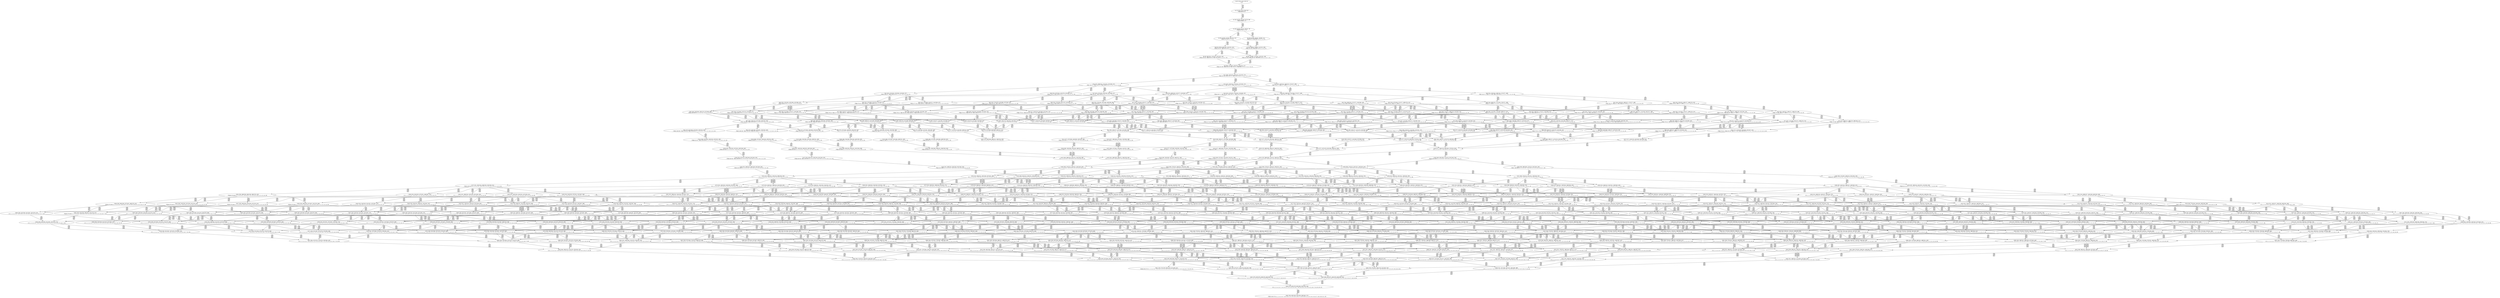 digraph {
	S0[label="S0: [0, 0] [0, 0] [0, 0] [0, 0] \n{}{}"];
	S1[label="S1: [0, 0] [0, 0] [0, 0] [49, 62] \n{T0J0:49-62}{1}"];
	S2[label="S2: [49, 49] [49, 49] [49, 62] [53, 68] \n{T0J1:53-68}{1, 2}"];
	S3[label="S3: [49, 49] [49, 62] [53, 68] [62, 79] \n{T0J2:62-79}{1, 2, 3}"];
	S4[label="S4: [62, 62] [62, 62] [62, 68] [125, 141] \n{T0J3:125-141}{1, 2, 3, 4}"];
	S5[label="S5: [49, 62] [53, 68] [62, 79] [88, 111] \n{T0J2:62-79, T0J10:88-111}{1, 2, 3, 11}"];
	S6[label="S6: [62, 62] [62, 68] [104, 115] [125, 141] \n{T0J3:125-141, T0J6:104-115}{1, 2, 3, 4, 7}"];
	S7[label="S7: [62, 68] [62, 79] [88, 111] [125, 158] \n{T0J3:125-158, T0J10:88-111}{1, 2, 3, 4, 11}"];
	S8[label="S8: [62, 68] [104, 115] [125, 141] [135, 154] \n{T0J3:125-141, T0J6:104-115, T0J7:135-154}{1, 2, 3, 4, 7, 8}"];
	S9[label="S9: [62, 79] [88, 111] [104, 132] [125, 158] \n{T0J3:125-158, T0J6:104-132, T0J10:88-111}{1, 2, 3, 4, 7, 11}"];
	S10[label="S10: [88, 115] [104, 132] [125, 158] [135, 171] \n{T0J3:125-158, T0J6:104-132, T0J7:135-171, T0J10:88-117}{1, 2, 3, 4, 7, 8, 11}"];
	S11[label="S11: [104, 132] [125, 158] [132, 171] [135, 172] \n{T0J3:125-158, T0J7:135-171, T0J11:132-172}{1, 2, 3, 4, 7, 8, 11, 12}"];
	S12[label="S12: [125, 132] [132, 171] [135, 171] [156, 172] \n{T0J4:156-171, T0J7:135-171, T0J11:132-172}{1, 2, 3, 4, 5, 7, 8, 11, 12}"];
	S13[label="S13: [132, 132] [132, 158] [135, 171] [177, 189] \n{T0J7:135-171, T0J12:177-189}{1, 2, 3, 4, 7, 8, 11, 12, 13}"];
	S14[label="S14: [125, 158] [132, 171] [135, 172] [180, 227] \n{T0J7:135-171, T0J11:132-172, T0J15:180-227}{1, 2, 3, 4, 7, 8, 11, 12, 16}"];
	S15[label="S15: [132, 171] [135, 171] [156, 172] [169, 187] \n{T0J4:156-171, T0J5:169-187, T0J7:135-171, T0J11:132-172}{1, 2, 3, 4, 5, 6, 7, 8, 11, 12}"];
	S16[label="S16: [132, 158] [135, 171] [156, 171] [177, 189] \n{T0J4:156-171, T0J7:135-171, T0J12:177-189}{1, 2, 3, 4, 5, 7, 8, 11, 12, 13}"];
	S17[label="S17: [132, 171] [135, 172] [156, 197] [180, 227] \n{T0J4:156-197, T0J15:180-227}{1, 2, 3, 4, 5, 7, 8, 11, 12, 16}"];
	S18[label="S18: [132, 135] [134, 158] [135, 171] [177, 189] \n{T0J7:135-171, T0J12:177-189, T0J13:134-135}{1, 2, 3, 4, 7, 8, 11, 12, 13, 14}"];
	S19[label="S19: [132, 158] [135, 171] [177, 214] [180, 227] \n{T0J12:177-214, T0J15:180-227}{1, 2, 3, 4, 7, 8, 11, 12, 13, 16}"];
	S20[label="S20: [135, 157] [135, 172] [179, 213] [180, 227] \n{T0J8:179-213, T0J15:180-227}{1, 2, 3, 4, 7, 8, 9, 11, 12, 16}"];
	S21[label="S21: [132, 171] [135, 172] [169, 213] [180, 227] \n{T0J15:180-227, T0J20:169-213}{1, 2, 3, 4, 7, 8, 11, 12, 16, 21}"];
	S22[label="S22: [135, 171] [156, 172] [169, 187] [179, 227] \n{T0J8:179-227}{1, 2, 3, 4, 5, 6, 7, 8, 9, 11, 12}"];
	S23[label="S23: [135, 171] [156, 171] [169, 189] [177, 227] \n{T0J12:177-227}{1, 2, 3, 4, 5, 6, 7, 8, 11, 12, 13}"];
	S24[label="S24: [135, 172] [156, 197] [169, 226] [180, 265] \n{T0J15:180-265}{1, 2, 3, 4, 5, 6, 7, 8, 11, 12, 16}"];
	S25[label="S25: [135, 157] [156, 171] [177, 189] [179, 213] \n{T0J8:179-213, T0J12:177-189}{1, 2, 3, 4, 5, 7, 8, 9, 11, 12, 13}"];
	S26[label="S26: [134, 160] [135, 171] [156, 174] [177, 189] \n{T0J12:177-189}{1, 2, 3, 4, 5, 7, 8, 11, 12, 13, 14}"];
	S27[label="S27: [135, 172] [156, 197] [177, 214] [180, 252] \n{T0J12:177-214, T0J15:180-252}{1, 2, 3, 4, 5, 7, 8, 11, 12, 13, 16}"];
	S28[label="S28: [135, 172] [156, 197] [179, 213] [180, 227] \n{T0J8:179-213, T0J15:180-227}{1, 2, 3, 4, 5, 7, 8, 9, 11, 12, 16}"];
	S29[label="S29: [135, 172] [156, 210] [169, 213] [180, 227] \n{T0J15:180-227}{1, 2, 3, 4, 5, 7, 8, 11, 12, 16, 21}"];
	S30[label="S30: [135, 135] [135, 158] [177, 189] [179, 191] \n{T0J8:179-191, T0J12:177-189}{1, 2, 3, 4, 7, 8, 9, 11, 12, 13, 14}"];
	S31[label="S31: [134, 142] [135, 158] [137, 171] [177, 189] \n{T0J7:135-171, T0J12:177-189, T0J14:137-142}{1, 2, 3, 4, 7, 8, 11, 12, 13, 14, 15}"];
	S32[label="S32: [134, 160] [135, 171] [177, 214] [180, 230] \n{T0J12:177-214, T0J15:180-230}{1, 2, 3, 4, 7, 8, 11, 12, 13, 14, 16}"];
	S33[label="S33: [135, 172] [177, 213] [179, 214] [180, 227] \n{T0J8:179-213, T0J12:177-214, T0J15:180-227}{1, 2, 3, 4, 7, 8, 9, 11, 12, 13, 16}"];
	S34[label="S34: [135, 172] [169, 213] [177, 214] [180, 227] \n{T0J12:177-214, T0J15:180-227, T0J20:169-213}{1, 2, 3, 4, 7, 8, 11, 12, 13, 16, 21}"];
	S35[label="S35: [135, 172] [179, 213] [180, 227] [195, 232] \n{T0J8:179-213, T0J9:195-232, T0J15:180-227}{1, 2, 3, 4, 7, 8, 9, 10, 11, 12, 16}"];
	S36[label="S36: [135, 172] [169, 213] [179, 213] [180, 227] \n{T0J8:179-213, T0J15:180-227, T0J20:169-213}{1, 2, 3, 4, 7, 8, 9, 11, 12, 16, 21}"];
	S37[label="S37: [156, 172] [169, 187] [179, 227] [195, 246] \n{T0J8:179-227, T0J9:195-246}{1, 2, 3, 4, 5, 6, 7, 8, 9, 10, 11, 12}"];
	S38[label="S38: [156, 172] [169, 189] [177, 227] [179, 227] \n{T0J8:179-227, T0J12:177-227}{1, 2, 3, 4, 5, 6, 7, 8, 9, 11, 12, 13}"];
	S39[label="S39: [156, 197] [169, 226] [179, 228] [180, 265] \n{T0J8:179-228, T0J15:180-265}{1, 2, 3, 4, 5, 6, 7, 8, 9, 11, 12, 16}"];
	S40[label="S40: [135, 171] [156, 174] [169, 189] [177, 227] \n{T0J12:177-227}{1, 2, 3, 4, 5, 6, 7, 8, 11, 12, 13, 14}"];
	S41[label="S41: [156, 197] [169, 226] [177, 227] [180, 265] \n{T0J12:177-227, T0J15:180-265}{1, 2, 3, 4, 5, 6, 7, 8, 11, 12, 13, 16}"];
	S42[label="S42: [156, 210] [169, 226] [179, 227] [180, 265] \n{T0J15:180-265}{1, 2, 3, 4, 5, 6, 7, 8, 11, 12, 16, 21}"];
	S43[label="S43: [156, 171] [177, 189] [179, 213] [195, 232] \n{T0J8:179-213, T0J9:195-232, T0J12:177-189}{1, 2, 3, 4, 5, 7, 8, 9, 10, 11, 12, 13}"];
	S44[label="S44: [135, 171] [156, 174] [177, 189] [179, 213] \n{T0J8:179-213, T0J12:177-189}{1, 2, 3, 4, 5, 7, 8, 9, 11, 12, 13, 14}"];
	S45[label="S45: [156, 211] [177, 213] [179, 214] [180, 252] \n{T0J8:179-213, T0J12:177-214, T0J15:180-252}{1, 2, 3, 4, 5, 7, 8, 9, 11, 12, 13, 16}"];
	S46[label="S46: [135, 164] [137, 171] [156, 181] [177, 189] \n{T0J12:177-189}{1, 2, 3, 4, 5, 7, 8, 11, 12, 13, 14, 15}"];
	S47[label="S47: [135, 171] [156, 199] [177, 214] [180, 252] \n{T0J12:177-214, T0J15:180-252}{1, 2, 3, 4, 5, 7, 8, 11, 12, 13, 14, 16}"];
	S48[label="S48: [156, 211] [169, 213] [177, 214] [180, 252] \n{T0J12:177-214, T0J15:180-252}{1, 2, 3, 4, 5, 7, 8, 11, 12, 13, 16, 21}"];
	S49[label="S49: [156, 211] [179, 213] [180, 227] [195, 232] \n{T0J8:179-213, T0J9:195-232, T0J15:180-227}{1, 2, 3, 4, 5, 7, 8, 9, 10, 11, 12, 16}"];
	S50[label="S50: [156, 211] [169, 213] [179, 213] [180, 227] \n{T0J8:179-213, T0J15:180-227}{1, 2, 3, 4, 5, 7, 8, 9, 11, 12, 16, 21}"];
	S51[label="S51: [135, 158] [177, 189] [179, 191] [195, 210] \n{T0J8:179-191, T0J9:195-210, T0J12:177-189}{1, 2, 3, 4, 7, 8, 9, 10, 11, 12, 13, 14}"];
	S52[label="S52: [135, 142] [137, 158] [177, 189] [179, 198] \n{T0J8:179-198, T0J12:177-189}{1, 2, 3, 4, 7, 8, 9, 11, 12, 13, 14, 15}"];
	S53[label="S53: [135, 171] [177, 213] [179, 214] [180, 230] \n{T0J8:179-213, T0J12:177-214, T0J15:180-230}{1, 2, 3, 4, 7, 8, 9, 11, 12, 13, 14, 16}"];
	S54[label="S54: [135, 164] [137, 171] [177, 214] [180, 237] \n{T0J12:177-214, T0J15:180-237}{1, 2, 3, 4, 7, 8, 11, 12, 13, 14, 15, 16}"];
	S55[label="S55: [135, 171] [169, 213] [177, 214] [180, 230] \n{T0J12:177-214, T0J15:180-230, T0J20:169-213}{1, 2, 3, 4, 7, 8, 11, 12, 13, 14, 16, 21}"];
	S56[label="S56: [177, 213] [179, 214] [180, 227] [195, 232] \n{T0J8:179-213, T0J9:195-232, T0J12:177-214, T0J15:180-227}{1, 2, 3, 4, 7, 8, 9, 10, 11, 12, 13, 16}"];
	S57[label="S57: [169, 213] [177, 213] [179, 214] [180, 227] \n{T0J8:179-213, T0J12:177-214, T0J15:180-227, T0J20:169-213}{1, 2, 3, 4, 7, 8, 9, 11, 12, 13, 16, 21}"];
	S58[label="S58: [169, 213] [179, 213] [180, 227] [195, 232] \n{T0J8:179-213, T0J9:195-232, T0J15:180-227, T0J20:169-213}{1, 2, 3, 4, 7, 8, 9, 10, 11, 12, 16, 21}"];
	S59[label="S59: [169, 189] [177, 227] [179, 229] [200, 247] \n{T0J8:179-227, T0J9:195-247, T0J12:177-229}{1, 2, 3, 4, 5, 6, 7, 8, 9, 10, 11, 12, 13}"];
	S60[label="S60: [169, 226] [179, 228] [180, 265] [200, 272] \n{}{1, 2, 3, 4, 5, 6, 7, 8, 9, 10, 11, 12, 16}"];
	S61[label="S61: [156, 174] [169, 189] [177, 227] [179, 227] \n{T0J8:179-227, T0J12:177-227}{1, 2, 3, 4, 5, 6, 7, 8, 9, 11, 12, 13, 14}"];
	S62[label="S62: [169, 226] [177, 227] [179, 253] [200, 266] \n{}{1, 2, 3, 4, 5, 6, 7, 8, 9, 11, 12, 13, 16}"];
	S63[label="S63: [169, 226] [179, 227] [180, 265] [200, 266] \n{}{1, 2, 3, 4, 5, 6, 7, 8, 9, 11, 12, 16, 21}"];
	S64[label="S64: [137, 174] [156, 181] [169, 189] [177, 227] \n{T0J12:177-227}{1, 2, 3, 4, 5, 6, 7, 8, 11, 12, 13, 14, 15}"];
	S65[label="S65: [156, 199] [169, 226] [177, 227] [180, 265] \n{T0J12:177-227, T0J15:180-265}{1, 2, 3, 4, 5, 6, 7, 8, 11, 12, 13, 14, 16}"];
	S66[label="S66: [169, 226] [177, 227] [180, 252] [200, 266] \n{}{1, 2, 3, 4, 5, 6, 7, 8, 11, 12, 13, 16, 21}"];
	S67[label="S67: [169, 226] [179, 227] [180, 234] [220, 265] \n{T0J15:180-265, T0J21:220-234}{1, 2, 3, 4, 5, 6, 7, 8, 11, 12, 16, 21, 22}"];
	S68[label="S68: [169, 186] [179, 226] [180, 227] [181, 265] \n{T0J15:180-265, T0J24:181-186}{1, 2, 3, 4, 5, 6, 7, 8, 11, 12, 16, 21, 25}"];
	S69[label="S69: [156, 189] [177, 191] [179, 213] [195, 232] \n{T0J8:179-213, T0J9:195-232, T0J12:177-189}{1, 2, 3, 4, 5, 7, 8, 9, 10, 11, 12, 13, 14}"];
	S70[label="S70: [177, 214] [179, 227] [180, 232] [201, 252] \n{}{1, 2, 3, 4, 5, 7, 8, 9, 10, 11, 12, 13, 16}"];
	S71[label="S71: [137, 171] [156, 181] [177, 189] [179, 213] \n{T0J8:179-213, T0J12:177-189}{1, 2, 3, 4, 5, 7, 8, 9, 11, 12, 13, 14, 15}"];
	S72[label="S72: [156, 210] [177, 213] [179, 214] [180, 252] \n{T0J8:179-213, T0J12:177-214, T0J15:180-252}{1, 2, 3, 4, 5, 7, 8, 9, 11, 12, 13, 14, 16}"];
	S73[label="S73: [169, 213] [177, 214] [180, 227] [200, 252] \n{}{1, 2, 3, 4, 5, 7, 8, 9, 11, 12, 13, 16, 21}"];
	S74[label="S74: [137, 171] [156, 203] [177, 214] [180, 252] \n{T0J12:177-214, T0J15:180-252}{1, 2, 3, 4, 5, 7, 8, 11, 12, 13, 14, 15, 16}"];
	S75[label="S75: [156, 210] [169, 213] [177, 214] [180, 252] \n{T0J12:177-214, T0J15:180-252}{1, 2, 3, 4, 5, 7, 8, 11, 12, 13, 14, 16, 21}"];
	S76[label="S76: [169, 213] [179, 227] [180, 232] [200, 252] \n{}{1, 2, 3, 4, 5, 7, 8, 9, 10, 11, 12, 16, 21}"];
	S77[label="S77: [137, 164] [177, 189] [179, 198] [195, 217] \n{T0J8:179-198, T0J9:195-217, T0J12:177-189}{1, 2, 3, 4, 7, 8, 9, 10, 11, 12, 13, 14, 15}"];
	S78[label="S78: [177, 213] [179, 214] [180, 230] [195, 252] \n{T0J8:179-213, T0J9:195-232, T0J12:177-214, T0J15:180-252}{1, 2, 3, 4, 7, 8, 9, 10, 11, 12, 13, 14, 16}"];
	S79[label="S79: [137, 171] [177, 213] [179, 214] [180, 237] \n{T0J8:179-213, T0J12:177-214, T0J15:180-237}{1, 2, 3, 4, 7, 8, 9, 11, 12, 13, 14, 15, 16}"];
	S80[label="S80: [169, 213] [177, 213] [179, 214] [180, 230] \n{T0J8:179-213, T0J12:177-214, T0J15:180-230, T0J20:169-213}{1, 2, 3, 4, 7, 8, 9, 11, 12, 13, 14, 16, 21}"];
	S81[label="S81: [137, 171] [169, 213] [177, 214] [180, 237] \n{T0J12:177-214, T0J15:180-237, T0J20:169-213}{1, 2, 3, 4, 7, 8, 11, 12, 13, 14, 15, 16, 21}"];
	S82[label="S82: [169, 192] [177, 227] [179, 232] [200, 249] \n{T0J9:195-249}{1, 2, 3, 4, 5, 6, 7, 8, 9, 10, 11, 12, 13, 14}"];
	S83[label="S83: [177, 228] [179, 265] [200, 272] [214, 301] \n{}{1, 2, 3, 4, 5, 6, 7, 8, 9, 10, 11, 12, 13, 16}"];
	S84[label="S84: [179, 227] [180, 265] [200, 266] [213, 301] \n{}{1, 2, 3, 4, 5, 6, 7, 8, 9, 10, 11, 12, 16, 21}"];
	S85[label="S85: [156, 181] [169, 189] [177, 227] [179, 230] \n{T0J8:179-230, T0J12:177-227}{1, 2, 3, 4, 5, 6, 7, 8, 9, 11, 12, 13, 14, 15}"];
	S86[label="S86: [169, 226] [177, 227] [179, 255] [200, 266] \n{}{1, 2, 3, 4, 5, 6, 7, 8, 9, 11, 12, 13, 14, 16}"];
	S87[label="S87: [177, 227] [179, 252] [200, 266] [213, 282] \n{}{1, 2, 3, 4, 5, 6, 7, 8, 9, 11, 12, 13, 16, 21}"];
	S88[label="S88: [179, 227] [180, 234] [200, 265] [220, 282] \n{}{1, 2, 3, 4, 5, 6, 7, 8, 9, 11, 12, 16, 21, 22}"];
	S89[label="S89: [179, 226] [180, 227] [181, 265] [200, 266] \n{}{1, 2, 3, 4, 5, 6, 7, 8, 9, 11, 12, 16, 21, 25}"];
	S90[label="S90: [156, 203] [169, 226] [177, 227] [180, 265] \n{T0J12:177-227, T0J15:180-265}{1, 2, 3, 4, 5, 6, 7, 8, 11, 12, 13, 14, 15, 16}"];
	S91[label="S91: [169, 226] [177, 227] [180, 252] [200, 266] \n{}{1, 2, 3, 4, 5, 6, 7, 8, 11, 12, 13, 14, 16, 21}"];
	S92[label="S92: [177, 227] [180, 234] [200, 252] [220, 266] \n{T0J21:220-234}{1, 2, 3, 4, 5, 6, 7, 8, 11, 12, 13, 16, 21, 22}"];
	S93[label="S93: [177, 226] [180, 227] [181, 252] [200, 266] \n{T0J24:181-186}{1, 2, 3, 4, 5, 6, 7, 8, 11, 12, 13, 16, 21, 25}"];
	S94[label="S94: [179, 201] [180, 227] [193, 234] [220, 265] \n{T0J15:180-265, T0J21:220-234, T0J22:193-201}{1, 2, 3, 4, 5, 6, 7, 8, 11, 12, 16, 21, 22, 23}"];
	S95[label="S95: [179, 226] [180, 227] [181, 234] [220, 265] \n{T0J15:180-265, T0J21:220-234, T0J24:181-186}{1, 2, 3, 4, 5, 6, 7, 8, 11, 12, 16, 21, 22, 25}"];
	S96[label="S96: [156, 189] [177, 198] [179, 213] [195, 232] \n{T0J8:179-213, T0J9:195-232, T0J12:177-189}{1, 2, 3, 4, 5, 7, 8, 9, 10, 11, 12, 13, 14, 15}"];
	S97[label="S97: [177, 214] [179, 230] [180, 252] [208, 252] \n{}{1, 2, 3, 4, 5, 7, 8, 9, 10, 11, 12, 13, 14, 16}"];
	S98[label="S98: [156, 210] [177, 213] [179, 214] [180, 252] \n{T0J8:179-213, T0J12:177-214, T0J15:180-252}{1, 2, 3, 4, 5, 7, 8, 9, 11, 12, 13, 14, 15, 16}"];
	S99[label="S99: [169, 213] [177, 214] [180, 230] [200, 252] \n{}{1, 2, 3, 4, 5, 7, 8, 9, 11, 12, 13, 14, 16, 21}"];
	S100[label="S100: [156, 210] [169, 213] [177, 214] [180, 252] \n{T0J12:177-214, T0J15:180-252}{1, 2, 3, 4, 5, 7, 8, 11, 12, 13, 14, 15, 16, 21}"];
	S101[label="S101: [177, 213] [179, 214] [180, 232] [197, 252] \n{T0J8:179-213, T0J9:195-232, T0J12:177-214, T0J15:180-252}{1, 2, 3, 4, 7, 8, 9, 10, 11, 12, 13, 14, 15, 16}"];
	S102[label="S102: [169, 213] [177, 213] [180, 214] [181, 237] \n{T0J8:179-213, T0J12:177-214, T0J15:180-237, T0J20:169-213}{1, 2, 3, 4, 7, 8, 9, 11, 12, 13, 14, 15, 16, 21}"];
	S103[label="S103: [169, 199] [177, 227] [179, 232] [200, 256] \n{T0J9:195-256}{1, 2, 3, 4, 5, 6, 7, 8, 9, 10, 11, 12, 13, 14, 15}"];
	S104[label="S104: [177, 231] [179, 265] [200, 272] [214, 301] \n{}{1, 2, 3, 4, 5, 6, 7, 8, 9, 10, 11, 12, 13, 14, 16}"];
	S105[label="S105: [179, 265] [200, 266] [213, 284] [224, 302] \n{}{1, 2, 3, 4, 5, 6, 7, 8, 9, 10, 11, 12, 13, 16, 21}"];
	S106[label="S106: [169, 226] [177, 227] [179, 259] [200, 266] \n{}{1, 2, 3, 4, 5, 6, 7, 8, 9, 11, 12, 13, 14, 15, 16}"];
	S107[label="S107: [177, 227] [179, 252] [200, 266] [213, 282] \n{}{1, 2, 3, 4, 5, 6, 7, 8, 9, 11, 12, 13, 14, 16, 21}"];
	S108[label="S108: [180, 234] [200, 265] [220, 282] [239, 302] \n{T0J9:239-302}{1, 2, 3, 4, 5, 6, 7, 8, 9, 10, 11, 12, 16, 21, 22}"];
	S109[label="S109: [180, 227] [181, 265] [200, 266] [239, 301] \n{T0J9:239-301}{1, 2, 3, 4, 5, 6, 7, 8, 9, 10, 11, 12, 16, 21, 25}"];
	S110[label="S110: [169, 226] [177, 227] [180, 252] [200, 266] \n{}{1, 2, 3, 4, 5, 6, 7, 8, 11, 12, 13, 14, 15, 16, 21}"];
	S111[label="S111: [177, 227] [180, 234] [200, 252] [220, 266] \n{T0J21:220-234}{1, 2, 3, 4, 5, 6, 7, 8, 11, 12, 13, 14, 16, 21, 22}"];
	S112[label="S112: [177, 186] [180, 227] [181, 252] [200, 266] \n{T0J24:181-186}{1, 2, 3, 4, 5, 6, 7, 8, 11, 12, 13, 14, 16, 21, 25}"];
	S113[label="S113: [180, 234] [200, 252] [220, 266] [221, 283] \n{T0J8:221-283}{1, 2, 3, 4, 5, 6, 7, 8, 9, 11, 12, 13, 16, 21, 22}"];
	S114[label="S114: [180, 227] [181, 252] [200, 266] [221, 282] \n{T0J8:221-282}{1, 2, 3, 4, 5, 6, 7, 8, 9, 11, 12, 13, 16, 21, 25}"];
	S115[label="S115: [180, 227] [193, 234] [220, 257] [223, 265] \n{T0J8:223-257, T0J21:220-234}{1, 2, 3, 4, 5, 6, 7, 8, 9, 11, 12, 16, 21, 22, 23}"];
	S116[label="S116: [180, 227] [181, 234] [220, 265] [223, 282] \n{T0J8:223-282}{1, 2, 3, 4, 5, 6, 7, 8, 9, 11, 12, 16, 21, 22, 25}"];
	S117[label="S117: [177, 214] [179, 232] [180, 252] [208, 252] \n{}{1, 2, 3, 4, 5, 7, 8, 9, 10, 11, 12, 13, 14, 15, 16}"];
	S118[label="S118: [169, 213] [177, 214] [180, 237] [200, 252] \n{}{1, 2, 3, 4, 5, 7, 8, 9, 11, 12, 13, 14, 15, 16, 21}"];
	S119[label="S119: [177, 238] [179, 265] [200, 272] [214, 301] \n{}{1, 2, 3, 4, 5, 6, 7, 8, 9, 10, 11, 12, 13, 14, 15, 16}"];
	S120[label="S120: [179, 266] [200, 268] [213, 284] [224, 302] \n{}{1, 2, 3, 4, 5, 6, 7, 8, 9, 10, 11, 12, 13, 14, 16, 21}"];
	S121[label="S121: [177, 227] [179, 252] [200, 266] [213, 282] \n{}{1, 2, 3, 4, 5, 6, 7, 8, 9, 11, 12, 13, 14, 15, 16, 21}"];
	S122[label="S122: [200, 265] [220, 282] [221, 291] [239, 309] \n{T0J9:239-309}{1, 2, 3, 4, 5, 6, 7, 8, 9, 10, 11, 12, 13, 16, 21, 22}"];
	S123[label="S123: [181, 265] [200, 266] [221, 284] [239, 302] \n{T0J9:239-302}{1, 2, 3, 4, 5, 6, 7, 8, 9, 10, 11, 12, 13, 16, 21, 25}"];
	S124[label="S124: [177, 227] [180, 234] [200, 252] [220, 266] \n{T0J21:220-234}{1, 2, 3, 4, 5, 6, 7, 8, 11, 12, 13, 14, 15, 16, 21, 22}"];
	S125[label="S125: [177, 186] [180, 227] [181, 252] [200, 266] \n{T0J24:181-186}{1, 2, 3, 4, 5, 6, 7, 8, 11, 12, 13, 14, 15, 16, 21, 25}"];
	S126[label="S126: [180, 234] [200, 252] [220, 266] [221, 283] \n{T0J8:221-283}{1, 2, 3, 4, 5, 6, 7, 8, 9, 11, 12, 13, 14, 16, 21, 22}"];
	S127[label="S127: [180, 227] [181, 242] [200, 252] [221, 266] \n{T0J8:221-242}{1, 2, 3, 4, 5, 6, 7, 8, 9, 11, 12, 13, 14, 16, 21, 25}"];
	S128[label="S128: [193, 234] [220, 257] [223, 265] [240, 302] \n{T0J9:240-302}{1, 2, 3, 4, 5, 6, 7, 8, 9, 10, 11, 12, 16, 21, 22, 23}"];
	S129[label="S129: [181, 234] [220, 265] [223, 282] [240, 302] \n{T0J9:240-302}{1, 2, 3, 4, 5, 6, 7, 8, 9, 10, 11, 12, 16, 21, 22, 25}"];
	S130[label="S130: [180, 265] [200, 272] [214, 301] [245, 320] \n{T0J16:245-320}{1, 2, 3, 4, 5, 6, 7, 8, 9, 10, 11, 12, 13, 14, 15, 16, 17}"];
	S131[label="S131: [179, 268] [200, 273] [213, 294] [221, 302] \n{}{1, 2, 3, 4, 5, 6, 7, 8, 9, 10, 11, 12, 13, 14, 15, 16, 21}"];
	S132[label="S132: [200, 268] [220, 282] [221, 291] [239, 309] \n{}{1, 2, 3, 4, 5, 6, 7, 8, 9, 10, 11, 12, 13, 14, 16, 21, 22}"];
	S133[label="S133: [181, 266] [200, 268] [221, 284] [239, 302] \n{}{1, 2, 3, 4, 5, 6, 7, 8, 9, 10, 11, 12, 13, 14, 16, 21, 25}"];
	S134[label="S134: [180, 234] [200, 252] [220, 266] [221, 283] \n{T0J8:221-283}{1, 2, 3, 4, 5, 6, 7, 8, 9, 11, 12, 13, 14, 15, 16, 21, 22}"];
	S135[label="S135: [180, 227] [181, 242] [200, 252] [221, 266] \n{T0J8:221-242}{1, 2, 3, 4, 5, 6, 7, 8, 9, 11, 12, 13, 14, 15, 16, 21, 25}"];
	S136[label="S136: [220, 257] [223, 265] [238, 291] [240, 302] \n{T0J9:240-302, T0J12:238-291}{1, 2, 3, 4, 5, 6, 7, 8, 9, 10, 11, 12, 13, 16, 21, 22, 23}"];
	S137[label="S137: [220, 265] [223, 282] [226, 291] [240, 302] \n{T0J9:240-302, T0J12:226-291}{1, 2, 3, 4, 5, 6, 7, 8, 9, 10, 11, 12, 13, 16, 21, 22, 25}"];
	S138[label="S138: [180, 266] [200, 272] [214, 301] [245, 320] \n{T0J17:180-266}{1, 2, 3, 4, 5, 6, 7, 8, 9, 10, 11, 12, 13, 14, 15, 16, 17, 18}"];
	S139[label="S139: [200, 273] [213, 301] [221, 320] [245, 351] \n{}{1, 2, 3, 4, 5, 6, 7, 8, 9, 10, 11, 12, 13, 14, 15, 16, 17, 21}"];
	S140[label="S140: [200, 275] [213, 294] [221, 302] [230, 333] \n{}{1, 2, 3, 4, 5, 6, 7, 8, 9, 10, 11, 12, 13, 14, 15, 16, 21, 22}"];
	S141[label="S141: [181, 273] [200, 285] [213, 294] [221, 302] \n{}{1, 2, 3, 4, 5, 6, 7, 8, 9, 10, 11, 12, 13, 14, 15, 16, 21, 25}"];
	S142[label="S142: [200, 273] [213, 293] [215, 294] [221, 302] \n{T0J25:215-293}{1, 2, 3, 4, 5, 6, 7, 8, 9, 10, 11, 12, 13, 14, 15, 16, 21, 26}"];
	S143[label="S143: [200, 273] [213, 294] [221, 302] [243, 348] \n{T0J26:243-348}{1, 2, 3, 4, 5, 6, 7, 8, 9, 10, 11, 12, 13, 14, 15, 16, 21, 27}"];
	S144[label="S144: [222, 260] [223, 265] [238, 291] [240, 302] \n{T0J13:222-260}{1, 2, 3, 4, 5, 6, 7, 8, 9, 10, 11, 12, 13, 14, 16, 21, 22, 23}"];
	S145[label="S145: [222, 268] [223, 282] [226, 291] [240, 302] \n{T0J13:222-268}{1, 2, 3, 4, 5, 6, 7, 8, 9, 10, 11, 12, 13, 14, 16, 21, 22, 25}"];
	S146[label="S146: [200, 272] [207, 300] [214, 301] [245, 320] \n{T0J18:207-300}{1, 2, 3, 4, 5, 6, 7, 8, 9, 10, 11, 12, 13, 14, 15, 16, 17, 18, 19}"];
	S147[label="S147: [200, 274] [213, 301] [221, 320] [245, 351] \n{}{1, 2, 3, 4, 5, 6, 7, 8, 9, 10, 11, 12, 13, 14, 15, 16, 17, 18, 21}"];
	S148[label="S148: [213, 301] [221, 320] [230, 337] [251, 357] \n{}{1, 2, 3, 4, 5, 6, 7, 8, 9, 10, 11, 12, 13, 14, 15, 16, 17, 21, 22}"];
	S149[label="S149: [200, 289] [213, 301] [221, 320] [245, 373] \n{}{1, 2, 3, 4, 5, 6, 7, 8, 9, 10, 11, 12, 13, 14, 15, 16, 17, 21, 25}"];
	S150[label="S150: [213, 293] [215, 301] [221, 320] [245, 355] \n{}{1, 2, 3, 4, 5, 6, 7, 8, 9, 10, 11, 12, 13, 14, 15, 16, 17, 21, 26}"];
	S151[label="S151: [213, 301] [221, 320] [243, 348] [264, 355] \n{}{1, 2, 3, 4, 5, 6, 7, 8, 9, 10, 11, 12, 13, 14, 15, 16, 17, 21, 27}"];
	S152[label="S152: [213, 294] [221, 302] [224, 306] [230, 333] \n{}{1, 2, 3, 4, 5, 6, 7, 8, 9, 10, 11, 12, 13, 14, 15, 16, 21, 22, 23}"];
	S153[label="S153: [200, 291] [213, 294] [221, 302] [230, 355] \n{}{1, 2, 3, 4, 5, 6, 7, 8, 9, 10, 11, 12, 13, 14, 15, 16, 21, 22, 25}"];
	S154[label="S154: [213, 293] [215, 294] [221, 302] [230, 337] \n{}{1, 2, 3, 4, 5, 6, 7, 8, 9, 10, 11, 12, 13, 14, 15, 16, 21, 22, 26}"];
	S155[label="S155: [213, 294] [221, 302] [230, 337] [251, 348] \n{}{1, 2, 3, 4, 5, 6, 7, 8, 9, 10, 11, 12, 13, 14, 15, 16, 21, 22, 27}"];
	S156[label="S156: [200, 289] [213, 294] [215, 302] [221, 316] \n{}{1, 2, 3, 4, 5, 6, 7, 8, 9, 10, 11, 12, 13, 14, 15, 16, 21, 25, 26}"];
	S157[label="S157: [200, 289] [213, 294] [221, 302] [243, 371] \n{}{1, 2, 3, 4, 5, 6, 7, 8, 9, 10, 11, 12, 13, 14, 15, 16, 21, 25, 27}"];
	S158[label="S158: [213, 293] [215, 294] [221, 302] [243, 348] \n{}{1, 2, 3, 4, 5, 6, 7, 8, 9, 10, 11, 12, 13, 14, 15, 16, 21, 26, 27}"];
	S159[label="S159: [207, 300] [214, 301] [231, 311] [245, 320] \n{T0J19:231-311}{1, 2, 3, 4, 5, 6, 7, 8, 9, 10, 11, 12, 13, 14, 15, 16, 17, 18, 19, 20}"];
	S160[label="S160: [207, 301] [214, 308] [227, 320] [245, 351] \n{}{1, 2, 3, 4, 5, 6, 7, 8, 9, 10, 11, 12, 13, 14, 15, 16, 17, 18, 19, 21}"];
	S161[label="S161: [213, 302] [221, 320] [230, 338] [251, 357] \n{}{1, 2, 3, 4, 5, 6, 7, 8, 9, 10, 11, 12, 13, 14, 15, 16, 17, 18, 21, 22}"];
	S162[label="S162: [200, 292] [213, 301] [221, 320] [245, 373] \n{}{1, 2, 3, 4, 5, 6, 7, 8, 9, 10, 11, 12, 13, 14, 15, 16, 17, 18, 21, 25}"];
	S163[label="S163: [213, 294] [215, 301] [221, 320] [245, 355] \n{}{1, 2, 3, 4, 5, 6, 7, 8, 9, 10, 11, 12, 13, 14, 15, 16, 17, 18, 21, 26}"];
	S164[label="S164: [213, 302] [221, 320] [243, 348] [264, 355] \n{}{1, 2, 3, 4, 5, 6, 7, 8, 9, 10, 11, 12, 13, 14, 15, 16, 17, 18, 21, 27}"];
	S165[label="S165: [221, 320] [224, 324] [230, 337] [251, 376] \n{}{1, 2, 3, 4, 5, 6, 7, 8, 9, 10, 11, 12, 13, 14, 15, 16, 17, 21, 22, 23}"];
	S166[label="S166: [213, 309] [221, 320] [230, 355] [251, 373] \n{}{1, 2, 3, 4, 5, 6, 7, 8, 9, 10, 11, 12, 13, 14, 15, 16, 17, 21, 22, 25}"];
	S167[label="S167: [215, 301] [221, 320] [230, 355] [251, 375] \n{}{1, 2, 3, 4, 5, 6, 7, 8, 9, 10, 11, 12, 13, 14, 15, 16, 17, 21, 22, 26}"];
	S168[label="S168: [221, 320] [230, 348] [251, 355] [264, 376] \n{}{1, 2, 3, 4, 5, 6, 7, 8, 9, 10, 11, 12, 13, 14, 15, 16, 17, 21, 22, 27}"];
	S169[label="S169: [213, 301] [215, 316] [221, 320] [245, 373] \n{}{1, 2, 3, 4, 5, 6, 7, 8, 9, 10, 11, 12, 13, 14, 15, 16, 17, 21, 25, 26}"];
	S170[label="S170: [213, 309] [221, 320] [243, 371] [264, 376] \n{}{1, 2, 3, 4, 5, 6, 7, 8, 9, 10, 11, 12, 13, 14, 15, 16, 17, 21, 25, 27}"];
	S171[label="S171: [215, 301] [221, 320] [243, 348] [264, 375] \n{}{1, 2, 3, 4, 5, 6, 7, 8, 9, 10, 11, 12, 13, 14, 15, 16, 17, 21, 26, 27}"];
	S172[label="S172: [221, 302] [224, 306] [230, 333] [259, 351] \n{T0J23:259-351}{1, 2, 3, 4, 5, 6, 7, 8, 9, 10, 11, 12, 13, 14, 15, 16, 21, 22, 23, 24}"];
	S173[label="S173: [213, 302] [221, 306] [224, 322] [230, 355] \n{}{1, 2, 3, 4, 5, 6, 7, 8, 9, 10, 11, 12, 13, 14, 15, 16, 21, 22, 23, 25}"];
	S174[label="S174: [215, 294] [221, 302] [230, 324] [233, 337] \n{}{1, 2, 3, 4, 5, 6, 7, 8, 9, 10, 11, 12, 13, 14, 15, 16, 21, 22, 23, 26}"];
	S175[label="S175: [221, 302] [224, 324] [230, 337] [251, 348] \n{}{1, 2, 3, 4, 5, 6, 7, 8, 9, 10, 11, 12, 13, 14, 15, 16, 21, 22, 23, 27}"];
	S176[label="S176: [213, 294] [215, 302] [221, 316] [230, 355] \n{}{1, 2, 3, 4, 5, 6, 7, 8, 9, 10, 11, 12, 13, 14, 15, 16, 21, 22, 25, 26}"];
	S177[label="S177: [213, 302] [221, 309] [230, 357] [251, 371] \n{}{1, 2, 3, 4, 5, 6, 7, 8, 9, 10, 11, 12, 13, 14, 15, 16, 21, 22, 25, 27}"];
	S178[label="S178: [215, 294] [221, 302] [230, 348] [251, 357] \n{}{1, 2, 3, 4, 5, 6, 7, 8, 9, 10, 11, 12, 13, 14, 15, 16, 21, 22, 26, 27}"];
	S179[label="S179: [213, 294] [215, 302] [221, 318] [243, 371] \n{}{1, 2, 3, 4, 5, 6, 7, 8, 9, 10, 11, 12, 13, 14, 15, 16, 21, 25, 26, 27}"];
	S180[label="S180: [215, 294] [215, 302] [221, 316] [283, 375] \n{T0J29:283-375}{1, 2, 3, 4, 5, 6, 7, 8, 9, 10, 11, 12, 13, 14, 15, 16, 21, 25, 26, 30}"];
	S181[label="S181: [214, 308] [227, 320] [238, 340] [245, 356] \n{}{1, 2, 3, 4, 5, 6, 7, 8, 9, 10, 11, 12, 13, 14, 15, 16, 17, 18, 19, 20, 21}"];
	S182[label="S182: [214, 320] [227, 336] [240, 351] [251, 357] \n{}{1, 2, 3, 4, 5, 6, 7, 8, 9, 10, 11, 12, 13, 14, 15, 16, 17, 18, 19, 21, 22}"];
	S183[label="S183: [213, 308] [219, 320] [227, 326] [245, 373] \n{}{1, 2, 3, 4, 5, 6, 7, 8, 9, 10, 11, 12, 13, 14, 15, 16, 17, 18, 19, 21, 25}"];
	S184[label="S184: [214, 301] [221, 320] [227, 328] [245, 355] \n{}{1, 2, 3, 4, 5, 6, 7, 8, 9, 10, 11, 12, 13, 14, 15, 16, 17, 18, 19, 21, 26}"];
	S185[label="S185: [214, 320] [227, 336] [243, 348] [264, 355] \n{}{1, 2, 3, 4, 5, 6, 7, 8, 9, 10, 11, 12, 13, 14, 15, 16, 17, 18, 19, 21, 27}"];
	S186[label="S186: [221, 321] [224, 324] [230, 338] [251, 376] \n{}{1, 2, 3, 4, 5, 6, 7, 8, 9, 10, 11, 12, 13, 14, 15, 16, 17, 18, 21, 22, 23}"];
	S187[label="S187: [213, 310] [221, 320] [230, 356] [251, 373] \n{}{1, 2, 3, 4, 5, 6, 7, 8, 9, 10, 11, 12, 13, 14, 15, 16, 17, 18, 21, 22, 25}"];
	S188[label="S188: [215, 302] [221, 320] [230, 355] [251, 375] \n{}{1, 2, 3, 4, 5, 6, 7, 8, 9, 10, 11, 12, 13, 14, 15, 16, 17, 18, 21, 22, 26}"];
	S189[label="S189: [221, 321] [230, 348] [251, 355] [264, 376] \n{}{1, 2, 3, 4, 5, 6, 7, 8, 9, 10, 11, 12, 13, 14, 15, 16, 17, 18, 21, 22, 27}"];
	S190[label="S190: [213, 302] [215, 317] [221, 320] [245, 373] \n{}{1, 2, 3, 4, 5, 6, 7, 8, 9, 10, 11, 12, 13, 14, 15, 16, 17, 18, 21, 25, 26}"];
	S191[label="S191: [213, 310] [221, 320] [243, 372] [264, 376] \n{}{1, 2, 3, 4, 5, 6, 7, 8, 9, 10, 11, 12, 13, 14, 15, 16, 17, 18, 21, 25, 27}"];
	S192[label="S192: [215, 302] [221, 320] [243, 348] [264, 375] \n{}{1, 2, 3, 4, 5, 6, 7, 8, 9, 10, 11, 12, 13, 14, 15, 16, 17, 18, 21, 26, 27}"];
	S193[label="S193: [224, 324] [230, 337] [251, 351] [267, 384] \n{}{1, 2, 3, 4, 5, 6, 7, 8, 9, 10, 11, 12, 13, 14, 15, 16, 17, 21, 22, 23, 24}"];
	S194[label="S194: [221, 320] [224, 324] [230, 355] [251, 384] \n{}{1, 2, 3, 4, 5, 6, 7, 8, 9, 10, 11, 12, 13, 14, 15, 16, 17, 21, 22, 23, 25}"];
	S195[label="S195: [221, 320] [230, 324] [233, 355] [251, 376] \n{}{1, 2, 3, 4, 5, 6, 7, 8, 9, 10, 11, 12, 13, 14, 15, 16, 17, 21, 22, 23, 26}"];
	S196[label="S196: [224, 324] [230, 348] [251, 355] [264, 384] \n{}{1, 2, 3, 4, 5, 6, 7, 8, 9, 10, 11, 12, 13, 14, 15, 16, 17, 21, 22, 23, 27}"];
	S197[label="S197: [215, 318] [221, 320] [230, 357] [251, 376] \n{}{1, 2, 3, 4, 5, 6, 7, 8, 9, 10, 11, 12, 13, 14, 15, 16, 17, 21, 22, 25, 26}"];
	S198[label="S198: [221, 320] [230, 357] [251, 373] [264, 384] \n{}{1, 2, 3, 4, 5, 6, 7, 8, 9, 10, 11, 12, 13, 14, 15, 16, 17, 21, 22, 25, 27}"];
	S199[label="S199: [221, 320] [230, 348] [251, 357] [264, 376] \n{}{1, 2, 3, 4, 5, 6, 7, 8, 9, 10, 11, 12, 13, 14, 15, 16, 17, 21, 22, 26, 27}"];
	S200[label="S200: [215, 318] [221, 320] [243, 373] [264, 376] \n{}{1, 2, 3, 4, 5, 6, 7, 8, 9, 10, 11, 12, 13, 14, 15, 16, 17, 21, 25, 26, 27}"];
	S201[label="S201: [215, 316] [221, 320] [245, 375] [283, 376] \n{}{1, 2, 3, 4, 5, 6, 7, 8, 9, 10, 11, 12, 13, 14, 15, 16, 17, 21, 25, 26, 30}"];
	S202[label="S202: [221, 306] [224, 322] [230, 351] [259, 355] \n{}{1, 2, 3, 4, 5, 6, 7, 8, 9, 10, 11, 12, 13, 14, 15, 16, 21, 22, 23, 24, 25}"];
	S203[label="S203: [221, 302] [230, 324] [233, 337] [259, 351] \n{}{1, 2, 3, 4, 5, 6, 7, 8, 9, 10, 11, 12, 13, 14, 15, 16, 21, 22, 23, 24, 26}"];
	S204[label="S204: [224, 324] [230, 337] [251, 348] [267, 351] \n{}{1, 2, 3, 4, 5, 6, 7, 8, 9, 10, 11, 12, 13, 14, 15, 16, 21, 22, 23, 24, 27}"];
	S205[label="S205: [259, 268] [259, 294] [259, 306] [279, 333] \n{T0J28:279-294}{1, 2, 3, 4, 5, 6, 7, 8, 9, 10, 11, 12, 13, 14, 15, 16, 21, 22, 23, 24, 29}"];
	S206[label="S206: [215, 306] [221, 318] [230, 324] [233, 355] \n{}{1, 2, 3, 4, 5, 6, 7, 8, 9, 10, 11, 12, 13, 14, 15, 16, 21, 22, 23, 25, 26}"];
	S207[label="S207: [221, 309] [224, 324] [230, 357] [251, 373] \n{}{1, 2, 3, 4, 5, 6, 7, 8, 9, 10, 11, 12, 13, 14, 15, 16, 21, 22, 23, 25, 27}"];
	S208[label="S208: [221, 302] [230, 324] [233, 348] [251, 357] \n{}{1, 2, 3, 4, 5, 6, 7, 8, 9, 10, 11, 12, 13, 14, 15, 16, 21, 22, 23, 26, 27}"];
	S209[label="S209: [215, 309] [221, 318] [230, 357] [251, 373] \n{}{1, 2, 3, 4, 5, 6, 7, 8, 9, 10, 11, 12, 13, 14, 15, 16, 21, 22, 25, 26, 27}"];
	S210[label="S210: [215, 302] [221, 316] [230, 357] [283, 375] \n{}{1, 2, 3, 4, 5, 6, 7, 8, 9, 10, 11, 12, 13, 14, 15, 16, 21, 22, 25, 26, 30}"];
	S211[label="S211: [215, 302] [221, 318] [243, 373] [283, 378] \n{}{1, 2, 3, 4, 5, 6, 7, 8, 9, 10, 11, 12, 13, 14, 15, 16, 21, 25, 26, 27, 30}"];
	S212[label="S212: [227, 336] [238, 351] [245, 357] [251, 372] \n{}{1, 2, 3, 4, 5, 6, 7, 8, 9, 10, 11, 12, 13, 14, 15, 16, 17, 18, 19, 20, 21, 22}"];
	S213[label="S213: [219, 320] [227, 326] [238, 347] [245, 373] \n{}{1, 2, 3, 4, 5, 6, 7, 8, 9, 10, 11, 12, 13, 14, 15, 16, 17, 18, 19, 20, 21, 25}"];
	S214[label="S214: [221, 320] [227, 328] [238, 340] [245, 356] \n{}{1, 2, 3, 4, 5, 6, 7, 8, 9, 10, 11, 12, 13, 14, 15, 16, 17, 18, 19, 20, 21, 26}"];
	S215[label="S215: [227, 336] [238, 348] [245, 355] [264, 359] \n{}{1, 2, 3, 4, 5, 6, 7, 8, 9, 10, 11, 12, 13, 14, 15, 16, 17, 18, 19, 20, 21, 27}"];
	S216[label="S216: [245, 272] [245, 320] [245, 340] [248, 356] \n{T0J27:248-272}{1, 2, 3, 4, 5, 6, 7, 8, 9, 10, 11, 12, 13, 14, 15, 16, 17, 18, 19, 20, 21, 28}"];
	S217[label="S217: [224, 324] [230, 338] [240, 355] [251, 376] \n{}{1, 2, 3, 4, 5, 6, 7, 8, 9, 10, 11, 12, 13, 14, 15, 16, 17, 18, 19, 21, 22, 23}"];
	S218[label="S218: [219, 320] [227, 344] [240, 357] [251, 373] \n{}{1, 2, 3, 4, 5, 6, 7, 8, 9, 10, 11, 12, 13, 14, 15, 16, 17, 18, 19, 21, 22, 25}"];
	S219[label="S219: [221, 320] [227, 336] [240, 355] [251, 375] \n{}{1, 2, 3, 4, 5, 6, 7, 8, 9, 10, 11, 12, 13, 14, 15, 16, 17, 18, 19, 21, 22, 26}"];
	S220[label="S220: [227, 348] [240, 355] [251, 355] [264, 376] \n{}{1, 2, 3, 4, 5, 6, 7, 8, 9, 10, 11, 12, 13, 14, 15, 16, 17, 18, 19, 21, 22, 27}"];
	S221[label="S221: [215, 318] [221, 320] [227, 336] [245, 373] \n{}{1, 2, 3, 4, 5, 6, 7, 8, 9, 10, 11, 12, 13, 14, 15, 16, 17, 18, 19, 21, 25, 26}"];
	S222[label="S222: [219, 320] [227, 344] [243, 373] [264, 376] \n{}{1, 2, 3, 4, 5, 6, 7, 8, 9, 10, 11, 12, 13, 14, 15, 16, 17, 18, 19, 21, 25, 27}"];
	S223[label="S223: [221, 320] [227, 336] [243, 348] [264, 375] \n{}{1, 2, 3, 4, 5, 6, 7, 8, 9, 10, 11, 12, 13, 14, 15, 16, 17, 18, 19, 21, 26, 27}"];
	S224[label="S224: [224, 325] [230, 338] [251, 351] [267, 384] \n{}{1, 2, 3, 4, 5, 6, 7, 8, 9, 10, 11, 12, 13, 14, 15, 16, 17, 18, 21, 22, 23, 24}"];
	S225[label="S225: [221, 321] [224, 324] [230, 356] [251, 384] \n{}{1, 2, 3, 4, 5, 6, 7, 8, 9, 10, 11, 12, 13, 14, 15, 16, 17, 18, 21, 22, 23, 25}"];
	S226[label="S226: [221, 321] [230, 324] [233, 355] [251, 376] \n{}{1, 2, 3, 4, 5, 6, 7, 8, 9, 10, 11, 12, 13, 14, 15, 16, 17, 18, 21, 22, 23, 26}"];
	S227[label="S227: [224, 325] [230, 348] [251, 355] [264, 384] \n{}{1, 2, 3, 4, 5, 6, 7, 8, 9, 10, 11, 12, 13, 14, 15, 16, 17, 18, 21, 22, 23, 27}"];
	S228[label="S228: [215, 319] [221, 320] [230, 357] [251, 376] \n{}{1, 2, 3, 4, 5, 6, 7, 8, 9, 10, 11, 12, 13, 14, 15, 16, 17, 18, 21, 22, 25, 26}"];
	S229[label="S229: [221, 321] [230, 357] [251, 373] [264, 384] \n{}{1, 2, 3, 4, 5, 6, 7, 8, 9, 10, 11, 12, 13, 14, 15, 16, 17, 18, 21, 22, 25, 27}"];
	S230[label="S230: [221, 321] [230, 348] [251, 357] [264, 376] \n{}{1, 2, 3, 4, 5, 6, 7, 8, 9, 10, 11, 12, 13, 14, 15, 16, 17, 18, 21, 22, 26, 27}"];
	S231[label="S231: [215, 319] [221, 320] [243, 373] [264, 376] \n{}{1, 2, 3, 4, 5, 6, 7, 8, 9, 10, 11, 12, 13, 14, 15, 16, 17, 18, 21, 25, 26, 27}"];
	S232[label="S232: [215, 317] [221, 320] [245, 375] [283, 376] \n{}{1, 2, 3, 4, 5, 6, 7, 8, 9, 10, 11, 12, 13, 14, 15, 16, 17, 18, 21, 25, 26, 30}"];
	S233[label="S233: [224, 324] [230, 351] [251, 355] [267, 388] \n{}{1, 2, 3, 4, 5, 6, 7, 8, 9, 10, 11, 12, 13, 14, 15, 16, 17, 21, 22, 23, 24, 25}"];
	S234[label="S234: [230, 324] [233, 351] [251, 355] [267, 384] \n{}{1, 2, 3, 4, 5, 6, 7, 8, 9, 10, 11, 12, 13, 14, 15, 16, 17, 21, 22, 23, 24, 26}"];
	S235[label="S235: [230, 348] [251, 351] [264, 355] [270, 406] \n{}{1, 2, 3, 4, 5, 6, 7, 8, 9, 10, 11, 12, 13, 14, 15, 16, 17, 21, 22, 23, 24, 27}"];
	S236[label="S236: [259, 294] [259, 337] [267, 351] [279, 384] \n{T0J28:279-294}{1, 2, 3, 4, 5, 6, 7, 8, 9, 10, 11, 12, 13, 14, 15, 16, 17, 21, 22, 23, 24, 29}"];
	S237[label="S237: [221, 320] [230, 324] [233, 357] [251, 388] \n{}{1, 2, 3, 4, 5, 6, 7, 8, 9, 10, 11, 12, 13, 14, 15, 16, 17, 21, 22, 23, 25, 26}"];
	S238[label="S238: [224, 324] [230, 357] [251, 373] [264, 391] \n{}{1, 2, 3, 4, 5, 6, 7, 8, 9, 10, 11, 12, 13, 14, 15, 16, 17, 21, 22, 23, 25, 27}"];
	S239[label="S239: [230, 324] [233, 348] [251, 357] [264, 384] \n{}{1, 2, 3, 4, 5, 6, 7, 8, 9, 10, 11, 12, 13, 14, 15, 16, 17, 21, 22, 23, 26, 27}"];
	S240[label="S240: [221, 320] [230, 357] [251, 373] [264, 391] \n{}{1, 2, 3, 4, 5, 6, 7, 8, 9, 10, 11, 12, 13, 14, 15, 16, 17, 21, 22, 25, 26, 27}"];
	S241[label="S241: [221, 320] [230, 357] [251, 375] [283, 384] \n{}{1, 2, 3, 4, 5, 6, 7, 8, 9, 10, 11, 12, 13, 14, 15, 16, 17, 21, 22, 25, 26, 30}"];
	S242[label="S242: [221, 320] [243, 373] [264, 378] [283, 384] \n{}{1, 2, 3, 4, 5, 6, 7, 8, 9, 10, 11, 12, 13, 14, 15, 16, 17, 21, 25, 26, 27, 30}"];
	S243[label="S243: [221, 318] [230, 324] [233, 351] [259, 355] \n{}{1, 2, 3, 4, 5, 6, 7, 8, 9, 10, 11, 12, 13, 14, 15, 16, 21, 22, 23, 24, 25, 26}"];
	S244[label="S244: [224, 324] [230, 351] [251, 357] [267, 373] \n{}{1, 2, 3, 4, 5, 6, 7, 8, 9, 10, 11, 12, 13, 14, 15, 16, 21, 22, 23, 24, 25, 27}"];
	S245[label="S245: [259, 316] [259, 322] [259, 351] [279, 355] \n{T0J28:279-316}{1, 2, 3, 4, 5, 6, 7, 8, 9, 10, 11, 12, 13, 14, 15, 16, 21, 22, 23, 24, 25, 29}"];
	S246[label="S246: [230, 324] [233, 348] [251, 351] [267, 357] \n{}{1, 2, 3, 4, 5, 6, 7, 8, 9, 10, 11, 12, 13, 14, 15, 16, 21, 22, 23, 24, 26, 27}"];
	S247[label="S247: [259, 294] [259, 324] [259, 337] [279, 351] \n{T0J28:279-294}{1, 2, 3, 4, 5, 6, 7, 8, 9, 10, 11, 12, 13, 14, 15, 16, 21, 22, 23, 24, 26, 29}"];
	S248[label="S248: [259, 294] [259, 337] [267, 348] [279, 351] \n{T0J28:279-294}{1, 2, 3, 4, 5, 6, 7, 8, 9, 10, 11, 12, 13, 14, 15, 16, 21, 22, 23, 24, 27, 29}"];
	S249[label="S249: [221, 318] [230, 324] [233, 357] [251, 373] \n{}{1, 2, 3, 4, 5, 6, 7, 8, 9, 10, 11, 12, 13, 14, 15, 16, 21, 22, 23, 25, 26, 27}"];
	S250[label="S250: [221, 318] [230, 324] [233, 357] [283, 375] \n{}{1, 2, 3, 4, 5, 6, 7, 8, 9, 10, 11, 12, 13, 14, 15, 16, 21, 22, 23, 25, 26, 30}"];
	S251[label="S251: [221, 318] [230, 357] [251, 373] [283, 378] \n{}{1, 2, 3, 4, 5, 6, 7, 8, 9, 10, 11, 12, 13, 14, 15, 16, 21, 22, 25, 26, 27, 30}"];
	S252[label="S252: [230, 351] [240, 357] [251, 367] [251, 376] \n{}{1, 2, 3, 4, 5, 6, 7, 8, 9, 10, 11, 12, 13, 14, 15, 16, 17, 18, 19, 20, 21, 22, 23}"];
	S253[label="S253: [227, 351] [238, 357] [245, 373] [251, 384] \n{}{1, 2, 3, 4, 5, 6, 7, 8, 9, 10, 11, 12, 13, 14, 15, 16, 17, 18, 19, 20, 21, 22, 25}"];
	S254[label="S254: [227, 336] [238, 355] [245, 359] [251, 384] \n{}{1, 2, 3, 4, 5, 6, 7, 8, 9, 10, 11, 12, 13, 14, 15, 16, 17, 18, 19, 20, 21, 22, 26}"];
	S255[label="S255: [238, 355] [245, 355] [251, 376] [264, 400] \n{}{1, 2, 3, 4, 5, 6, 7, 8, 9, 10, 11, 12, 13, 14, 15, 16, 17, 18, 19, 20, 21, 22, 27}"];
	S256[label="S256: [245, 320] [245, 351] [248, 357] [251, 372] \n{}{1, 2, 3, 4, 5, 6, 7, 8, 9, 10, 11, 12, 13, 14, 15, 16, 17, 18, 19, 20, 21, 22, 28}"];
	S257[label="S257: [221, 328] [227, 345] [238, 357] [245, 373] \n{}{1, 2, 3, 4, 5, 6, 7, 8, 9, 10, 11, 12, 13, 14, 15, 16, 17, 18, 19, 20, 21, 25, 26}"];
	S258[label="S258: [227, 348] [238, 359] [245, 373] [264, 388] \n{}{1, 2, 3, 4, 5, 6, 7, 8, 9, 10, 11, 12, 13, 14, 15, 16, 17, 18, 19, 20, 21, 25, 27}"];
	S259[label="S259: [245, 294] [245, 326] [245, 347] [248, 373] \n{}{1, 2, 3, 4, 5, 6, 7, 8, 9, 10, 11, 12, 13, 14, 15, 16, 17, 18, 19, 20, 21, 25, 28}"];
	S260[label="S260: [227, 336] [238, 348] [245, 359] [264, 375] \n{}{1, 2, 3, 4, 5, 6, 7, 8, 9, 10, 11, 12, 13, 14, 15, 16, 17, 18, 19, 20, 21, 26, 27}"];
	S261[label="S261: [245, 293] [245, 328] [245, 340] [248, 356] \n{}{1, 2, 3, 4, 5, 6, 7, 8, 9, 10, 11, 12, 13, 14, 15, 16, 17, 18, 19, 20, 21, 26, 28}"];
	S262[label="S262: [245, 320] [245, 348] [248, 355] [264, 359] \n{}{1, 2, 3, 4, 5, 6, 7, 8, 9, 10, 11, 12, 13, 14, 15, 16, 17, 18, 19, 20, 21, 27, 28}"];
	S263[label="S263: [230, 338] [240, 351] [251, 359] [267, 384] \n{}{1, 2, 3, 4, 5, 6, 7, 8, 9, 10, 11, 12, 13, 14, 15, 16, 17, 18, 19, 21, 22, 23, 24}"];
	S264[label="S264: [224, 324] [230, 355] [240, 357] [251, 384] \n{}{1, 2, 3, 4, 5, 6, 7, 8, 9, 10, 11, 12, 13, 14, 15, 16, 17, 18, 19, 21, 22, 23, 25}"];
	S265[label="S265: [227, 324] [233, 355] [244, 355] [251, 376] \n{}{1, 2, 3, 4, 5, 6, 7, 8, 9, 10, 11, 12, 13, 14, 15, 16, 17, 18, 19, 21, 22, 23, 26}"];
	S266[label="S266: [230, 348] [240, 355] [251, 359] [264, 384] \n{}{1, 2, 3, 4, 5, 6, 7, 8, 9, 10, 11, 12, 13, 14, 15, 16, 17, 18, 19, 21, 22, 23, 27}"];
	S267[label="S267: [221, 320] [227, 353] [240, 357] [251, 376] \n{}{1, 2, 3, 4, 5, 6, 7, 8, 9, 10, 11, 12, 13, 14, 15, 16, 17, 18, 19, 21, 22, 25, 26}"];
	S268[label="S268: [227, 355] [240, 357] [251, 373] [264, 384] \n{}{1, 2, 3, 4, 5, 6, 7, 8, 9, 10, 11, 12, 13, 14, 15, 16, 17, 18, 19, 21, 22, 25, 27}"];
	S269[label="S269: [227, 348] [240, 355] [251, 357] [264, 376] \n{}{1, 2, 3, 4, 5, 6, 7, 8, 9, 10, 11, 12, 13, 14, 15, 16, 17, 18, 19, 21, 22, 26, 27}"];
	S270[label="S270: [221, 320] [227, 353] [243, 373] [264, 376] \n{}{1, 2, 3, 4, 5, 6, 7, 8, 9, 10, 11, 12, 13, 14, 15, 16, 17, 18, 19, 21, 25, 26, 27}"];
	S271[label="S271: [221, 320] [227, 351] [245, 375] [283, 376] \n{}{1, 2, 3, 4, 5, 6, 7, 8, 9, 10, 11, 12, 13, 14, 15, 16, 17, 18, 19, 21, 25, 26, 30}"];
	S272[label="S272: [224, 325] [230, 351] [251, 356] [267, 388] \n{}{1, 2, 3, 4, 5, 6, 7, 8, 9, 10, 11, 12, 13, 14, 15, 16, 17, 18, 21, 22, 23, 24, 25}"];
	S273[label="S273: [230, 325] [233, 351] [251, 355] [267, 384] \n{}{1, 2, 3, 4, 5, 6, 7, 8, 9, 10, 11, 12, 13, 14, 15, 16, 17, 18, 21, 22, 23, 24, 26}"];
	S274[label="S274: [230, 349] [251, 351] [264, 355] [270, 406] \n{}{1, 2, 3, 4, 5, 6, 7, 8, 9, 10, 11, 12, 13, 14, 15, 16, 17, 18, 21, 22, 23, 24, 27}"];
	S275[label="S275: [259, 295] [259, 338] [267, 351] [279, 384] \n{}{1, 2, 3, 4, 5, 6, 7, 8, 9, 10, 11, 12, 13, 14, 15, 16, 17, 18, 21, 22, 23, 24, 29}"];
	S276[label="S276: [221, 321] [230, 324] [233, 357] [251, 388] \n{}{1, 2, 3, 4, 5, 6, 7, 8, 9, 10, 11, 12, 13, 14, 15, 16, 17, 18, 21, 22, 23, 25, 26}"];
	S277[label="S277: [224, 325] [230, 357] [251, 373] [264, 391] \n{}{1, 2, 3, 4, 5, 6, 7, 8, 9, 10, 11, 12, 13, 14, 15, 16, 17, 18, 21, 22, 23, 25, 27}"];
	S278[label="S278: [230, 325] [233, 348] [251, 357] [264, 384] \n{}{1, 2, 3, 4, 5, 6, 7, 8, 9, 10, 11, 12, 13, 14, 15, 16, 17, 18, 21, 22, 23, 26, 27}"];
	S279[label="S279: [221, 321] [230, 357] [251, 373] [264, 391] \n{}{1, 2, 3, 4, 5, 6, 7, 8, 9, 10, 11, 12, 13, 14, 15, 16, 17, 18, 21, 22, 25, 26, 27}"];
	S280[label="S280: [221, 321] [230, 357] [251, 375] [283, 384] \n{}{1, 2, 3, 4, 5, 6, 7, 8, 9, 10, 11, 12, 13, 14, 15, 16, 17, 18, 21, 22, 25, 26, 30}"];
	S281[label="S281: [221, 321] [243, 373] [264, 378] [283, 384] \n{}{1, 2, 3, 4, 5, 6, 7, 8, 9, 10, 11, 12, 13, 14, 15, 16, 17, 18, 21, 25, 26, 27, 30}"];
	S282[label="S282: [230, 324] [233, 351] [251, 357] [267, 400] \n{}{1, 2, 3, 4, 5, 6, 7, 8, 9, 10, 11, 12, 13, 14, 15, 16, 17, 21, 22, 23, 24, 25, 26}"];
	S283[label="S283: [230, 351] [251, 357] [264, 373] [270, 406] \n{}{1, 2, 3, 4, 5, 6, 7, 8, 9, 10, 11, 12, 13, 14, 15, 16, 17, 21, 22, 23, 24, 25, 27}"];
	S284[label="S284: [259, 322] [259, 351] [267, 355] [279, 398] \n{}{1, 2, 3, 4, 5, 6, 7, 8, 9, 10, 11, 12, 13, 14, 15, 16, 17, 21, 22, 23, 24, 25, 29}"];
	S285[label="S285: [233, 348] [251, 351] [264, 357] [270, 406] \n{}{1, 2, 3, 4, 5, 6, 7, 8, 9, 10, 11, 12, 13, 14, 15, 16, 17, 21, 22, 23, 24, 26, 27}"];
	S286[label="S286: [259, 324] [259, 351] [267, 355] [279, 384] \n{}{1, 2, 3, 4, 5, 6, 7, 8, 9, 10, 11, 12, 13, 14, 15, 16, 17, 21, 22, 23, 24, 26, 29}"];
	S287[label="S287: [259, 337] [264, 351] [270, 355] [279, 406] \n{}{1, 2, 3, 4, 5, 6, 7, 8, 9, 10, 11, 12, 13, 14, 15, 16, 17, 21, 22, 23, 24, 27, 29}"];
	S288[label="S288: [230, 324] [233, 357] [251, 373] [264, 400] \n{}{1, 2, 3, 4, 5, 6, 7, 8, 9, 10, 11, 12, 13, 14, 15, 16, 17, 21, 22, 23, 25, 26, 27}"];
	S289[label="S289: [230, 324] [233, 357] [251, 375] [283, 400] \n{}{1, 2, 3, 4, 5, 6, 7, 8, 9, 10, 11, 12, 13, 14, 15, 16, 17, 21, 22, 23, 25, 26, 30}"];
	S290[label="S290: [230, 357] [251, 373] [264, 378] [283, 400] \n{}{1, 2, 3, 4, 5, 6, 7, 8, 9, 10, 11, 12, 13, 14, 15, 16, 17, 21, 22, 25, 26, 27, 30}"];
	S291[label="S291: [230, 324] [233, 351] [251, 357] [267, 373] \n{}{1, 2, 3, 4, 5, 6, 7, 8, 9, 10, 11, 12, 13, 14, 15, 16, 21, 22, 23, 24, 25, 26, 27}"];
	S292[label="S292: [259, 318] [259, 324] [259, 351] [279, 355] \n{}{1, 2, 3, 4, 5, 6, 7, 8, 9, 10, 11, 12, 13, 14, 15, 16, 21, 22, 23, 24, 25, 26, 29}"];
	S293[label="S293: [230, 324] [233, 351] [259, 357] [283, 375] \n{}{1, 2, 3, 4, 5, 6, 7, 8, 9, 10, 11, 12, 13, 14, 15, 16, 21, 22, 23, 24, 25, 26, 30}"];
	S294[label="S294: [259, 322] [259, 351] [267, 357] [279, 373] \n{}{1, 2, 3, 4, 5, 6, 7, 8, 9, 10, 11, 12, 13, 14, 15, 16, 21, 22, 23, 24, 25, 27, 29}"];
	S295[label="S295: [259, 324] [259, 348] [267, 351] [279, 357] \n{T0J28:279-294}{1, 2, 3, 4, 5, 6, 7, 8, 9, 10, 11, 12, 13, 14, 15, 16, 21, 22, 23, 24, 26, 27, 29}"];
	S296[label="S296: [230, 324] [233, 357] [251, 373] [283, 378] \n{}{1, 2, 3, 4, 5, 6, 7, 8, 9, 10, 11, 12, 13, 14, 15, 16, 21, 22, 23, 25, 26, 27, 30}"];
	S297[label="S297: [240, 357] [251, 367] [251, 377] [267, 409] \n{}{1, 2, 3, 4, 5, 6, 7, 8, 9, 10, 11, 12, 13, 14, 15, 16, 17, 18, 19, 20, 21, 22, 23, 24}"];
	S298[label="S298: [230, 357] [240, 373] [251, 382] [251, 384] \n{}{1, 2, 3, 4, 5, 6, 7, 8, 9, 10, 11, 12, 13, 14, 15, 16, 17, 18, 19, 20, 21, 22, 23, 25}"];
	S299[label="S299: [233, 355] [244, 359] [251, 367] [251, 384] \n{}{1, 2, 3, 4, 5, 6, 7, 8, 9, 10, 11, 12, 13, 14, 15, 16, 17, 18, 19, 20, 21, 22, 23, 26}"];
	S300[label="S300: [240, 355] [251, 376] [251, 386] [264, 400] \n{}{1, 2, 3, 4, 5, 6, 7, 8, 9, 10, 11, 12, 13, 14, 15, 16, 17, 18, 19, 20, 21, 22, 23, 27}"];
	S301[label="S301: [245, 351] [248, 357] [251, 367] [251, 376] \n{}{1, 2, 3, 4, 5, 6, 7, 8, 9, 10, 11, 12, 13, 14, 15, 16, 17, 18, 19, 20, 21, 22, 23, 28}"];
	S302[label="S302: [227, 357] [238, 373] [245, 376] [251, 392] \n{}{1, 2, 3, 4, 5, 6, 7, 8, 9, 10, 11, 12, 13, 14, 15, 16, 17, 18, 19, 20, 21, 22, 25, 26}"];
	S303[label="S303: [238, 359] [245, 373] [251, 388] [264, 412] \n{}{1, 2, 3, 4, 5, 6, 7, 8, 9, 10, 11, 12, 13, 14, 15, 16, 17, 18, 19, 20, 21, 22, 25, 27}"];
	S304[label="S304: [245, 336] [245, 357] [248, 373] [251, 384] \n{}{1, 2, 3, 4, 5, 6, 7, 8, 9, 10, 11, 12, 13, 14, 15, 16, 17, 18, 19, 20, 21, 22, 25, 28}"];
	S305[label="S305: [238, 355] [245, 359] [251, 376] [264, 400] \n{}{1, 2, 3, 4, 5, 6, 7, 8, 9, 10, 11, 12, 13, 14, 15, 16, 17, 18, 19, 20, 21, 22, 26, 27}"];
	S306[label="S306: [245, 328] [245, 355] [248, 359] [251, 384] \n{}{1, 2, 3, 4, 5, 6, 7, 8, 9, 10, 11, 12, 13, 14, 15, 16, 17, 18, 19, 20, 21, 22, 26, 28}"];
	S307[label="S307: [245, 348] [248, 355] [251, 376] [264, 400] \n{}{1, 2, 3, 4, 5, 6, 7, 8, 9, 10, 11, 12, 13, 14, 15, 16, 17, 18, 19, 20, 21, 22, 27, 28}"];
	S308[label="S308: [227, 359] [238, 373] [245, 373] [264, 408] \n{}{1, 2, 3, 4, 5, 6, 7, 8, 9, 10, 11, 12, 13, 14, 15, 16, 17, 18, 19, 20, 21, 25, 26, 27}"];
	S309[label="S309: [245, 319] [245, 345] [245, 357] [248, 373] \n{}{1, 2, 3, 4, 5, 6, 7, 8, 9, 10, 11, 12, 13, 14, 15, 16, 17, 18, 19, 20, 21, 25, 26, 28}"];
	S310[label="S310: [227, 351] [238, 359] [245, 375] [283, 376] \n{}{1, 2, 3, 4, 5, 6, 7, 8, 9, 10, 11, 12, 13, 14, 15, 16, 17, 18, 19, 20, 21, 25, 26, 30}"];
	S311[label="S311: [245, 336] [245, 359] [248, 373] [264, 388] \n{}{1, 2, 3, 4, 5, 6, 7, 8, 9, 10, 11, 12, 13, 14, 15, 16, 17, 18, 19, 20, 21, 25, 27, 28}"];
	S312[label="S312: [245, 328] [245, 348] [248, 359] [264, 375] \n{}{1, 2, 3, 4, 5, 6, 7, 8, 9, 10, 11, 12, 13, 14, 15, 16, 17, 18, 19, 20, 21, 26, 27, 28}"];
	S313[label="S313: [230, 351] [240, 356] [251, 359] [267, 388] \n{}{1, 2, 3, 4, 5, 6, 7, 8, 9, 10, 11, 12, 13, 14, 15, 16, 17, 18, 19, 21, 22, 23, 24, 25}"];
	S314[label="S314: [233, 351] [244, 355] [251, 359] [267, 384] \n{}{1, 2, 3, 4, 5, 6, 7, 8, 9, 10, 11, 12, 13, 14, 15, 16, 17, 18, 19, 21, 22, 23, 24, 26}"];
	S315[label="S315: [240, 351] [251, 355] [264, 383] [270, 406] \n{}{1, 2, 3, 4, 5, 6, 7, 8, 9, 10, 11, 12, 13, 14, 15, 16, 17, 18, 19, 21, 22, 23, 24, 27}"];
	S316[label="S316: [259, 329] [259, 351] [267, 359] [279, 384] \n{}{1, 2, 3, 4, 5, 6, 7, 8, 9, 10, 11, 12, 13, 14, 15, 16, 17, 18, 19, 21, 22, 23, 24, 29}"];
	S317[label="S317: [227, 324] [233, 355] [244, 357] [251, 388] \n{}{1, 2, 3, 4, 5, 6, 7, 8, 9, 10, 11, 12, 13, 14, 15, 16, 17, 18, 19, 21, 22, 23, 25, 26}"];
	S318[label="S318: [230, 357] [240, 359] [251, 373] [264, 391] \n{}{1, 2, 3, 4, 5, 6, 7, 8, 9, 10, 11, 12, 13, 14, 15, 16, 17, 18, 19, 21, 22, 23, 25, 27}"];
	S319[label="S319: [233, 348] [244, 357] [251, 359] [264, 384] \n{}{1, 2, 3, 4, 5, 6, 7, 8, 9, 10, 11, 12, 13, 14, 15, 16, 17, 18, 19, 21, 22, 23, 26, 27}"];
	S320[label="S320: [227, 355] [240, 357] [251, 373] [264, 391] \n{}{1, 2, 3, 4, 5, 6, 7, 8, 9, 10, 11, 12, 13, 14, 15, 16, 17, 18, 19, 21, 22, 25, 26, 27}"];
	S321[label="S321: [227, 355] [240, 357] [251, 375] [283, 384] \n{}{1, 2, 3, 4, 5, 6, 7, 8, 9, 10, 11, 12, 13, 14, 15, 16, 17, 18, 19, 21, 22, 25, 26, 30}"];
	S322[label="S322: [227, 355] [243, 373] [264, 378] [283, 384] \n{}{1, 2, 3, 4, 5, 6, 7, 8, 9, 10, 11, 12, 13, 14, 15, 16, 17, 18, 19, 21, 25, 26, 27, 30}"];
	S323[label="S323: [230, 325] [233, 351] [251, 357] [267, 400] \n{}{1, 2, 3, 4, 5, 6, 7, 8, 9, 10, 11, 12, 13, 14, 15, 16, 17, 18, 21, 22, 23, 24, 25, 26}"];
	S324[label="S324: [230, 352] [251, 357] [264, 373] [270, 406] \n{}{1, 2, 3, 4, 5, 6, 7, 8, 9, 10, 11, 12, 13, 14, 15, 16, 17, 18, 21, 22, 23, 24, 25, 27}"];
	S325[label="S325: [259, 323] [259, 351] [267, 356] [279, 398] \n{}{1, 2, 3, 4, 5, 6, 7, 8, 9, 10, 11, 12, 13, 14, 15, 16, 17, 18, 21, 22, 23, 24, 25, 29}"];
	S326[label="S326: [233, 349] [251, 351] [264, 357] [270, 406] \n{}{1, 2, 3, 4, 5, 6, 7, 8, 9, 10, 11, 12, 13, 14, 15, 16, 17, 18, 21, 22, 23, 24, 26, 27}"];
	S327[label="S327: [259, 325] [259, 351] [267, 355] [279, 384] \n{}{1, 2, 3, 4, 5, 6, 7, 8, 9, 10, 11, 12, 13, 14, 15, 16, 17, 18, 21, 22, 23, 24, 26, 29}"];
	S328[label="S328: [259, 338] [264, 351] [270, 355] [279, 406] \n{}{1, 2, 3, 4, 5, 6, 7, 8, 9, 10, 11, 12, 13, 14, 15, 16, 17, 18, 21, 22, 23, 24, 27, 29}"];
	S329[label="S329: [230, 325] [233, 357] [251, 373] [264, 400] \n{}{1, 2, 3, 4, 5, 6, 7, 8, 9, 10, 11, 12, 13, 14, 15, 16, 17, 18, 21, 22, 23, 25, 26, 27}"];
	S330[label="S330: [230, 325] [233, 357] [251, 375] [283, 400] \n{}{1, 2, 3, 4, 5, 6, 7, 8, 9, 10, 11, 12, 13, 14, 15, 16, 17, 18, 21, 22, 23, 25, 26, 30}"];
	S331[label="S331: [230, 358] [251, 373] [264, 378] [283, 400] \n{}{1, 2, 3, 4, 5, 6, 7, 8, 9, 10, 11, 12, 13, 14, 15, 16, 17, 18, 21, 22, 25, 26, 27, 30}"];
	S332[label="S332: [233, 351] [251, 357] [264, 373] [270, 406] \n{}{1, 2, 3, 4, 5, 6, 7, 8, 9, 10, 11, 12, 13, 14, 15, 16, 17, 21, 22, 23, 24, 25, 26, 27}"];
	S333[label="S333: [259, 324] [259, 351] [267, 357] [279, 400] \n{}{1, 2, 3, 4, 5, 6, 7, 8, 9, 10, 11, 12, 13, 14, 15, 16, 17, 21, 22, 23, 24, 25, 26, 29}"];
	S334[label="S334: [233, 351] [251, 357] [267, 375] [283, 406] \n{}{1, 2, 3, 4, 5, 6, 7, 8, 9, 10, 11, 12, 13, 14, 15, 16, 17, 21, 22, 23, 24, 25, 26, 30}"];
	S335[label="S335: [259, 351] [264, 357] [270, 373] [279, 406] \n{}{1, 2, 3, 4, 5, 6, 7, 8, 9, 10, 11, 12, 13, 14, 15, 16, 17, 21, 22, 23, 24, 25, 27, 29}"];
	S336[label="S336: [259, 348] [264, 351] [270, 357] [279, 406] \n{}{1, 2, 3, 4, 5, 6, 7, 8, 9, 10, 11, 12, 13, 14, 15, 16, 17, 21, 22, 23, 24, 26, 27, 29}"];
	S337[label="S337: [233, 357] [251, 373] [264, 378] [283, 406] \n{}{1, 2, 3, 4, 5, 6, 7, 8, 9, 10, 11, 12, 13, 14, 15, 16, 17, 21, 22, 23, 25, 26, 27, 30}"];
	S338[label="S338: [259, 324] [259, 351] [267, 357] [279, 373] \n{}{1, 2, 3, 4, 5, 6, 7, 8, 9, 10, 11, 12, 13, 14, 15, 16, 21, 22, 23, 24, 25, 26, 27, 29}"];
	S339[label="S339: [233, 351] [251, 357] [267, 373] [283, 378] \n{}{1, 2, 3, 4, 5, 6, 7, 8, 9, 10, 11, 12, 13, 14, 15, 16, 21, 22, 23, 24, 25, 26, 27, 30}"];
	S340[label="S340: [259, 324] [259, 351] [279, 357] [283, 375] \n{}{1, 2, 3, 4, 5, 6, 7, 8, 9, 10, 11, 12, 13, 14, 15, 16, 21, 22, 23, 24, 25, 26, 29, 30}"];
	S341[label="S341: [240, 373] [251, 382] [251, 388] [267, 415] \n{}{1, 2, 3, 4, 5, 6, 7, 8, 9, 10, 11, 12, 13, 14, 15, 16, 17, 18, 19, 20, 21, 22, 23, 24, 25}"];
	S342[label="S342: [244, 359] [251, 367] [251, 384] [267, 413] \n{}{1, 2, 3, 4, 5, 6, 7, 8, 9, 10, 11, 12, 13, 14, 15, 16, 17, 18, 19, 20, 21, 22, 23, 24, 26}"];
	S343[label="S343: [251, 376] [251, 386] [264, 400] [271, 413] \n{}{1, 2, 3, 4, 5, 6, 7, 8, 9, 10, 11, 12, 13, 14, 15, 16, 17, 18, 19, 20, 21, 22, 23, 24, 27}"];
	S344[label="S344: [248, 357] [251, 367] [251, 377] [267, 409] \n{}{1, 2, 3, 4, 5, 6, 7, 8, 9, 10, 11, 12, 13, 14, 15, 16, 17, 18, 19, 20, 21, 22, 23, 24, 28}"];
	S345[label="S345: [259, 351] [259, 367] [267, 377] [279, 409] \n{}{1, 2, 3, 4, 5, 6, 7, 8, 9, 10, 11, 12, 13, 14, 15, 16, 17, 18, 19, 20, 21, 22, 23, 24, 29}"];
	S346[label="S346: [233, 373] [244, 380] [251, 388] [251, 392] \n{}{1, 2, 3, 4, 5, 6, 7, 8, 9, 10, 11, 12, 13, 14, 15, 16, 17, 18, 19, 20, 21, 22, 23, 25, 26}"];
	S347[label="S347: [240, 373] [251, 388] [251, 391] [264, 412] \n{}{1, 2, 3, 4, 5, 6, 7, 8, 9, 10, 11, 12, 13, 14, 15, 16, 17, 18, 19, 20, 21, 22, 23, 25, 27}"];
	S348[label="S348: [245, 357] [248, 373] [251, 382] [251, 384] \n{}{1, 2, 3, 4, 5, 6, 7, 8, 9, 10, 11, 12, 13, 14, 15, 16, 17, 18, 19, 20, 21, 22, 23, 25, 28}"];
	S349[label="S349: [244, 359] [251, 376] [251, 386] [264, 400] \n{}{1, 2, 3, 4, 5, 6, 7, 8, 9, 10, 11, 12, 13, 14, 15, 16, 17, 18, 19, 20, 21, 22, 23, 26, 27}"];
	S350[label="S350: [245, 355] [248, 359] [251, 367] [251, 384] \n{}{1, 2, 3, 4, 5, 6, 7, 8, 9, 10, 11, 12, 13, 14, 15, 16, 17, 18, 19, 20, 21, 22, 23, 26, 28}"];
	S351[label="S351: [248, 355] [251, 376] [251, 386] [264, 400] \n{}{1, 2, 3, 4, 5, 6, 7, 8, 9, 10, 11, 12, 13, 14, 15, 16, 17, 18, 19, 20, 21, 22, 23, 27, 28}"];
	S352[label="S352: [238, 373] [245, 380] [251, 408] [264, 435] \n{}{1, 2, 3, 4, 5, 6, 7, 8, 9, 10, 11, 12, 13, 14, 15, 16, 17, 18, 19, 20, 21, 22, 25, 26, 27}"];
	S353[label="S353: [245, 357] [245, 373] [248, 376] [251, 392] \n{}{1, 2, 3, 4, 5, 6, 7, 8, 9, 10, 11, 12, 13, 14, 15, 16, 17, 18, 19, 20, 21, 22, 25, 26, 28}"];
	S354[label="S354: [238, 373] [245, 375] [251, 384] [283, 415] \n{}{1, 2, 3, 4, 5, 6, 7, 8, 9, 10, 11, 12, 13, 14, 15, 16, 17, 18, 19, 20, 21, 22, 25, 26, 30}"];
	S355[label="S355: [245, 359] [248, 373] [251, 388] [264, 412] \n{}{1, 2, 3, 4, 5, 6, 7, 8, 9, 10, 11, 12, 13, 14, 15, 16, 17, 18, 19, 20, 21, 22, 25, 27, 28}"];
	S356[label="S356: [245, 348] [248, 359] [251, 376] [264, 400] \n{}{1, 2, 3, 4, 5, 6, 7, 8, 9, 10, 11, 12, 13, 14, 15, 16, 17, 18, 19, 20, 21, 22, 26, 27, 28}"];
	S357[label="S357: [245, 359] [245, 373] [248, 373] [264, 408] \n{}{1, 2, 3, 4, 5, 6, 7, 8, 9, 10, 11, 12, 13, 14, 15, 16, 17, 18, 19, 20, 21, 25, 26, 27, 28}"];
	S358[label="S358: [238, 373] [245, 378] [264, 408] [283, 440] \n{}{1, 2, 3, 4, 5, 6, 7, 8, 9, 10, 11, 12, 13, 14, 15, 16, 17, 18, 19, 20, 21, 25, 26, 27, 30}"];
	S359[label="S359: [245, 345] [245, 359] [248, 375] [283, 376] \n{}{1, 2, 3, 4, 5, 6, 7, 8, 9, 10, 11, 12, 13, 14, 15, 16, 17, 18, 19, 20, 21, 25, 26, 28, 30}"];
	S360[label="S360: [233, 351] [244, 357] [251, 359] [267, 400] \n{}{1, 2, 3, 4, 5, 6, 7, 8, 9, 10, 11, 12, 13, 14, 15, 16, 17, 18, 19, 21, 22, 23, 24, 25, 26}"];
	S361[label="S361: [240, 357] [251, 373] [264, 386] [270, 406] \n{}{1, 2, 3, 4, 5, 6, 7, 8, 9, 10, 11, 12, 13, 14, 15, 16, 17, 18, 19, 21, 22, 23, 24, 25, 27}"];
	S362[label="S362: [259, 351] [259, 356] [267, 359] [279, 398] \n{}{1, 2, 3, 4, 5, 6, 7, 8, 9, 10, 11, 12, 13, 14, 15, 16, 17, 18, 19, 21, 22, 23, 24, 25, 29}"];
	S363[label="S363: [244, 351] [251, 357] [264, 383] [270, 406] \n{}{1, 2, 3, 4, 5, 6, 7, 8, 9, 10, 11, 12, 13, 14, 15, 16, 17, 18, 19, 21, 22, 23, 24, 26, 27}"];
	S364[label="S364: [259, 351] [259, 355] [267, 359] [279, 384] \n{}{1, 2, 3, 4, 5, 6, 7, 8, 9, 10, 11, 12, 13, 14, 15, 16, 17, 18, 19, 21, 22, 23, 24, 26, 29}"];
	S365[label="S365: [259, 351] [264, 355] [270, 383] [279, 406] \n{}{1, 2, 3, 4, 5, 6, 7, 8, 9, 10, 11, 12, 13, 14, 15, 16, 17, 18, 19, 21, 22, 23, 24, 27, 29}"];
	S366[label="S366: [233, 357] [244, 359] [251, 373] [264, 400] \n{}{1, 2, 3, 4, 5, 6, 7, 8, 9, 10, 11, 12, 13, 14, 15, 16, 17, 18, 19, 21, 22, 23, 25, 26, 27}"];
	S367[label="S367: [233, 357] [244, 359] [251, 375] [283, 400] \n{}{1, 2, 3, 4, 5, 6, 7, 8, 9, 10, 11, 12, 13, 14, 15, 16, 17, 18, 19, 21, 22, 23, 25, 26, 30}"];
	S368[label="S368: [240, 373] [251, 378] [264, 392] [283, 400] \n{}{1, 2, 3, 4, 5, 6, 7, 8, 9, 10, 11, 12, 13, 14, 15, 16, 17, 18, 19, 21, 22, 25, 26, 27, 30}"];
	S369[label="S369: [233, 352] [251, 357] [264, 373] [270, 406] \n{}{1, 2, 3, 4, 5, 6, 7, 8, 9, 10, 11, 12, 13, 14, 15, 16, 17, 18, 21, 22, 23, 24, 25, 26, 27}"];
	S370[label="S370: [259, 325] [259, 351] [267, 357] [279, 400] \n{}{1, 2, 3, 4, 5, 6, 7, 8, 9, 10, 11, 12, 13, 14, 15, 16, 17, 18, 21, 22, 23, 24, 25, 26, 29}"];
	S371[label="S371: [233, 352] [251, 357] [267, 375] [283, 406] \n{}{1, 2, 3, 4, 5, 6, 7, 8, 9, 10, 11, 12, 13, 14, 15, 16, 17, 18, 21, 22, 23, 24, 25, 26, 30}"];
	S372[label="S372: [259, 352] [264, 357] [270, 373] [279, 406] \n{}{1, 2, 3, 4, 5, 6, 7, 8, 9, 10, 11, 12, 13, 14, 15, 16, 17, 18, 21, 22, 23, 24, 25, 27, 29}"];
	S373[label="S373: [259, 349] [264, 351] [270, 357] [279, 406] \n{}{1, 2, 3, 4, 5, 6, 7, 8, 9, 10, 11, 12, 13, 14, 15, 16, 17, 18, 21, 22, 23, 24, 26, 27, 29}"];
	S374[label="S374: [233, 358] [251, 373] [264, 378] [283, 406] \n{}{1, 2, 3, 4, 5, 6, 7, 8, 9, 10, 11, 12, 13, 14, 15, 16, 17, 18, 21, 22, 23, 25, 26, 27, 30}"];
	S375[label="S375: [259, 351] [264, 357] [270, 373] [279, 406] \n{}{1, 2, 3, 4, 5, 6, 7, 8, 9, 10, 11, 12, 13, 14, 15, 16, 17, 21, 22, 23, 24, 25, 26, 27, 29}"];
	S376[label="S376: [251, 357] [264, 373] [270, 378] [283, 433] \n{}{1, 2, 3, 4, 5, 6, 7, 8, 9, 10, 11, 12, 13, 14, 15, 16, 17, 21, 22, 23, 24, 25, 26, 27, 30}"];
	S377[label="S377: [259, 351] [267, 357] [279, 375] [283, 406] \n{}{1, 2, 3, 4, 5, 6, 7, 8, 9, 10, 11, 12, 13, 14, 15, 16, 17, 21, 22, 23, 24, 25, 26, 29, 30}"];
	S378[label="S378: [259, 351] [267, 357] [279, 373] [283, 378] \n{}{1, 2, 3, 4, 5, 6, 7, 8, 9, 10, 11, 12, 13, 14, 15, 16, 21, 22, 23, 24, 25, 26, 27, 29, 30}"];
	S379[label="S379: [244, 382] [251, 388] [251, 398] [267, 431] \n{}{1, 2, 3, 4, 5, 6, 7, 8, 9, 10, 11, 12, 13, 14, 15, 16, 17, 18, 19, 20, 21, 22, 23, 24, 25, 26}"];
	S380[label="S380: [251, 388] [251, 392] [264, 412] [271, 431] \n{}{1, 2, 3, 4, 5, 6, 7, 8, 9, 10, 11, 12, 13, 14, 15, 16, 17, 18, 19, 20, 21, 22, 23, 24, 25, 27}"];
	S381[label="S381: [248, 373] [251, 382] [251, 388] [267, 415] \n{}{1, 2, 3, 4, 5, 6, 7, 8, 9, 10, 11, 12, 13, 14, 15, 16, 17, 18, 19, 20, 21, 22, 23, 24, 25, 28}"];
	S382[label="S382: [259, 367] [259, 382] [267, 390] [279, 415] \n{}{1, 2, 3, 4, 5, 6, 7, 8, 9, 10, 11, 12, 13, 14, 15, 16, 17, 18, 19, 20, 21, 22, 23, 24, 25, 29}"];
	S383[label="S383: [251, 376] [251, 386] [264, 400] [271, 417] \n{}{1, 2, 3, 4, 5, 6, 7, 8, 9, 10, 11, 12, 13, 14, 15, 16, 17, 18, 19, 20, 21, 22, 23, 24, 26, 27}"];
	S384[label="S384: [248, 359] [251, 367] [251, 384] [267, 413] \n{}{1, 2, 3, 4, 5, 6, 7, 8, 9, 10, 11, 12, 13, 14, 15, 16, 17, 18, 19, 20, 21, 22, 23, 24, 26, 28}"];
	S385[label="S385: [259, 355] [259, 367] [267, 384] [279, 413] \n{}{1, 2, 3, 4, 5, 6, 7, 8, 9, 10, 11, 12, 13, 14, 15, 16, 17, 18, 19, 20, 21, 22, 23, 24, 26, 29}"];
	S386[label="S386: [251, 376] [251, 386] [264, 400] [271, 413] \n{}{1, 2, 3, 4, 5, 6, 7, 8, 9, 10, 11, 12, 13, 14, 15, 16, 17, 18, 19, 20, 21, 22, 23, 24, 27, 28}"];
	S387[label="S387: [259, 355] [264, 386] [271, 400] [279, 413] \n{}{1, 2, 3, 4, 5, 6, 7, 8, 9, 10, 11, 12, 13, 14, 15, 16, 17, 18, 19, 20, 21, 22, 23, 24, 27, 29}"];
	S388[label="S388: [259, 294] [259, 367] [267, 377] [279, 409] \n{}{1, 2, 3, 4, 5, 6, 7, 8, 9, 10, 11, 12, 13, 14, 15, 16, 17, 18, 19, 20, 21, 22, 23, 24, 28, 29}"];
	S389[label="S389: [244, 380] [251, 404] [251, 408] [264, 435] \n{}{1, 2, 3, 4, 5, 6, 7, 8, 9, 10, 11, 12, 13, 14, 15, 16, 17, 18, 19, 20, 21, 22, 23, 25, 26, 27}"];
	S390[label="S390: [245, 373] [248, 380] [251, 388] [251, 392] \n{}{1, 2, 3, 4, 5, 6, 7, 8, 9, 10, 11, 12, 13, 14, 15, 16, 17, 18, 19, 20, 21, 22, 23, 25, 26, 28}"];
	S391[label="S391: [244, 375] [251, 384] [251, 404] [283, 415] \n{}{1, 2, 3, 4, 5, 6, 7, 8, 9, 10, 11, 12, 13, 14, 15, 16, 17, 18, 19, 20, 21, 22, 23, 25, 26, 30}"];
	S392[label="S392: [248, 373] [251, 388] [251, 391] [264, 412] \n{}{1, 2, 3, 4, 5, 6, 7, 8, 9, 10, 11, 12, 13, 14, 15, 16, 17, 18, 19, 20, 21, 22, 23, 25, 27, 28}"];
	S393[label="S393: [248, 359] [251, 376] [251, 386] [264, 400] \n{}{1, 2, 3, 4, 5, 6, 7, 8, 9, 10, 11, 12, 13, 14, 15, 16, 17, 18, 19, 20, 21, 22, 23, 26, 27, 28}"];
	S394[label="S394: [245, 373] [248, 380] [251, 408] [264, 435] \n{}{1, 2, 3, 4, 5, 6, 7, 8, 9, 10, 11, 12, 13, 14, 15, 16, 17, 18, 19, 20, 21, 22, 25, 26, 27, 28}"];
	S395[label="S395: [245, 380] [251, 408] [264, 437] [283, 440] \n{}{1, 2, 3, 4, 5, 6, 7, 8, 9, 10, 11, 12, 13, 14, 15, 16, 17, 18, 19, 20, 21, 22, 25, 26, 27, 30}"];
	S396[label="S396: [245, 373] [248, 375] [251, 384] [283, 415] \n{}{1, 2, 3, 4, 5, 6, 7, 8, 9, 10, 11, 12, 13, 14, 15, 16, 17, 18, 19, 20, 21, 22, 25, 26, 28, 30}"];
	S397[label="S397: [245, 373] [248, 378] [264, 408] [283, 440] \n{}{1, 2, 3, 4, 5, 6, 7, 8, 9, 10, 11, 12, 13, 14, 15, 16, 17, 18, 19, 20, 21, 25, 26, 27, 28, 30}"];
	S398[label="S398: [244, 357] [251, 373] [264, 386] [270, 406] \n{}{1, 2, 3, 4, 5, 6, 7, 8, 9, 10, 11, 12, 13, 14, 15, 16, 17, 18, 19, 21, 22, 23, 24, 25, 26, 27}"];
	S399[label="S399: [259, 351] [259, 357] [267, 359] [279, 400] \n{}{1, 2, 3, 4, 5, 6, 7, 8, 9, 10, 11, 12, 13, 14, 15, 16, 17, 18, 19, 21, 22, 23, 24, 25, 26, 29}"];
	S400[label="S400: [244, 357] [251, 375] [267, 386] [283, 406] \n{}{1, 2, 3, 4, 5, 6, 7, 8, 9, 10, 11, 12, 13, 14, 15, 16, 17, 18, 19, 21, 22, 23, 24, 25, 26, 30}"];
	S401[label="S401: [259, 357] [264, 373] [270, 386] [279, 406] \n{}{1, 2, 3, 4, 5, 6, 7, 8, 9, 10, 11, 12, 13, 14, 15, 16, 17, 18, 19, 21, 22, 23, 24, 25, 27, 29}"];
	S402[label="S402: [259, 351] [264, 357] [270, 383] [279, 406] \n{}{1, 2, 3, 4, 5, 6, 7, 8, 9, 10, 11, 12, 13, 14, 15, 16, 17, 18, 19, 21, 22, 23, 24, 26, 27, 29}"];
	S403[label="S403: [244, 373] [251, 378] [264, 392] [283, 406] \n{}{1, 2, 3, 4, 5, 6, 7, 8, 9, 10, 11, 12, 13, 14, 15, 16, 17, 18, 19, 21, 22, 23, 25, 26, 27, 30}"];
	S404[label="S404: [259, 352] [264, 357] [270, 373] [279, 406] \n{}{1, 2, 3, 4, 5, 6, 7, 8, 9, 10, 11, 12, 13, 14, 15, 16, 17, 18, 21, 22, 23, 24, 25, 26, 27, 29}"];
	S405[label="S405: [251, 358] [264, 373] [270, 378] [283, 433] \n{}{1, 2, 3, 4, 5, 6, 7, 8, 9, 10, 11, 12, 13, 14, 15, 16, 17, 18, 21, 22, 23, 24, 25, 26, 27, 30}"];
	S406[label="S406: [259, 352] [267, 357] [279, 375] [283, 406] \n{}{1, 2, 3, 4, 5, 6, 7, 8, 9, 10, 11, 12, 13, 14, 15, 16, 17, 18, 21, 22, 23, 24, 25, 26, 29, 30}"];
	S407[label="S407: [264, 357] [270, 373] [279, 378] [283, 433] \n{}{1, 2, 3, 4, 5, 6, 7, 8, 9, 10, 11, 12, 13, 14, 15, 16, 17, 21, 22, 23, 24, 25, 26, 27, 29, 30}"];
	S408[label="S408: [251, 404] [251, 412] [264, 435] [271, 462] \n{}{1, 2, 3, 4, 5, 6, 7, 8, 9, 10, 11, 12, 13, 14, 15, 16, 17, 18, 19, 20, 21, 22, 23, 24, 25, 26, 27}"];
	S409[label="S409: [248, 382] [251, 388] [251, 398] [267, 431] \n{}{1, 2, 3, 4, 5, 6, 7, 8, 9, 10, 11, 12, 13, 14, 15, 16, 17, 18, 19, 20, 21, 22, 23, 24, 25, 26, 28}"];
	S410[label="S410: [259, 382] [259, 390] [267, 398] [279, 431] \n{}{1, 2, 3, 4, 5, 6, 7, 8, 9, 10, 11, 12, 13, 14, 15, 16, 17, 18, 19, 20, 21, 22, 23, 24, 25, 26, 29}"];
	S411[label="S411: [251, 384] [251, 404] [267, 415] [283, 433] \n{}{1, 2, 3, 4, 5, 6, 7, 8, 9, 10, 11, 12, 13, 14, 15, 16, 17, 18, 19, 20, 21, 22, 23, 24, 25, 26, 30}"];
	S412[label="S412: [251, 388] [251, 392] [264, 412] [271, 431] \n{}{1, 2, 3, 4, 5, 6, 7, 8, 9, 10, 11, 12, 13, 14, 15, 16, 17, 18, 19, 20, 21, 22, 23, 24, 25, 27, 28}"];
	S413[label="S413: [259, 382] [264, 392] [271, 412] [279, 431] \n{}{1, 2, 3, 4, 5, 6, 7, 8, 9, 10, 11, 12, 13, 14, 15, 16, 17, 18, 19, 20, 21, 22, 23, 24, 25, 27, 29}"];
	S414[label="S414: [259, 316] [259, 382] [267, 390] [279, 415] \n{}{1, 2, 3, 4, 5, 6, 7, 8, 9, 10, 11, 12, 13, 14, 15, 16, 17, 18, 19, 20, 21, 22, 23, 24, 25, 28, 29}"];
	S415[label="S415: [251, 376] [251, 386] [264, 400] [271, 417] \n{}{1, 2, 3, 4, 5, 6, 7, 8, 9, 10, 11, 12, 13, 14, 15, 16, 17, 18, 19, 20, 21, 22, 23, 24, 26, 27, 28}"];
	S416[label="S416: [259, 357] [264, 386] [271, 400] [279, 417] \n{}{1, 2, 3, 4, 5, 6, 7, 8, 9, 10, 11, 12, 13, 14, 15, 16, 17, 18, 19, 20, 21, 22, 23, 24, 26, 27, 29}"];
	S417[label="S417: [259, 294] [259, 367] [267, 384] [279, 413] \n{}{1, 2, 3, 4, 5, 6, 7, 8, 9, 10, 11, 12, 13, 14, 15, 16, 17, 18, 19, 20, 21, 22, 23, 24, 26, 28, 29}"];
	S418[label="S418: [259, 348] [264, 386] [271, 400] [279, 413] \n{}{1, 2, 3, 4, 5, 6, 7, 8, 9, 10, 11, 12, 13, 14, 15, 16, 17, 18, 19, 20, 21, 22, 23, 24, 27, 28, 29}"];
	S419[label="S419: [248, 380] [251, 404] [251, 408] [264, 435] \n{}{1, 2, 3, 4, 5, 6, 7, 8, 9, 10, 11, 12, 13, 14, 15, 16, 17, 18, 19, 20, 21, 22, 23, 25, 26, 27, 28}"];
	S420[label="S420: [251, 408] [251, 411] [264, 437] [283, 440] \n{}{1, 2, 3, 4, 5, 6, 7, 8, 9, 10, 11, 12, 13, 14, 15, 16, 17, 18, 19, 20, 21, 22, 23, 25, 26, 27, 30}"];
	S421[label="S421: [248, 375] [251, 384] [251, 404] [283, 415] \n{}{1, 2, 3, 4, 5, 6, 7, 8, 9, 10, 11, 12, 13, 14, 15, 16, 17, 18, 19, 20, 21, 22, 23, 25, 26, 28, 30}"];
	S422[label="S422: [248, 380] [251, 408] [264, 437] [283, 440] \n{}{1, 2, 3, 4, 5, 6, 7, 8, 9, 10, 11, 12, 13, 14, 15, 16, 17, 18, 19, 20, 21, 22, 25, 26, 27, 28, 30}"];
	S423[label="S423: [259, 357] [264, 373] [270, 386] [279, 406] \n{}{1, 2, 3, 4, 5, 6, 7, 8, 9, 10, 11, 12, 13, 14, 15, 16, 17, 18, 19, 21, 22, 23, 24, 25, 26, 27, 29}"];
	S424[label="S424: [251, 373] [264, 378] [270, 392] [283, 433] \n{}{1, 2, 3, 4, 5, 6, 7, 8, 9, 10, 11, 12, 13, 14, 15, 16, 17, 18, 19, 21, 22, 23, 24, 25, 26, 27, 30}"];
	S425[label="S425: [259, 357] [267, 375] [279, 386] [283, 406] \n{}{1, 2, 3, 4, 5, 6, 7, 8, 9, 10, 11, 12, 13, 14, 15, 16, 17, 18, 19, 21, 22, 23, 24, 25, 26, 29, 30}"];
	S426[label="S426: [264, 358] [270, 373] [279, 378] [283, 433] \n{}{1, 2, 3, 4, 5, 6, 7, 8, 9, 10, 11, 12, 13, 14, 15, 16, 17, 18, 21, 22, 23, 24, 25, 26, 27, 29, 30}"];
	S427[label="S427: [251, 412] [251, 417] [264, 435] [271, 462] \n{}{1, 2, 3, 4, 5, 6, 7, 8, 9, 10, 11, 12, 13, 14, 15, 16, 17, 18, 19, 20, 21, 22, 23, 24, 25, 26, 27, 28}"];
	S428[label="S428: [259, 412] [264, 435] [271, 439] [279, 462] \n{}{1, 2, 3, 4, 5, 6, 7, 8, 9, 10, 11, 12, 13, 14, 15, 16, 17, 18, 19, 20, 21, 22, 23, 24, 25, 26, 27, 29}"];
	S429[label="S429: [251, 412] [264, 437] [271, 462] [283, 498] \n{}{1, 2, 3, 4, 5, 6, 7, 8, 9, 10, 11, 12, 13, 14, 15, 16, 17, 18, 19, 20, 21, 22, 23, 24, 25, 26, 27, 30}"];
	S430[label="S430: [259, 341] [259, 390] [267, 398] [279, 431] \n{}{1, 2, 3, 4, 5, 6, 7, 8, 9, 10, 11, 12, 13, 14, 15, 16, 17, 18, 19, 20, 21, 22, 23, 24, 25, 26, 28, 29}"];
	S431[label="S431: [251, 384] [251, 404] [267, 415] [283, 433] \n{}{1, 2, 3, 4, 5, 6, 7, 8, 9, 10, 11, 12, 13, 14, 15, 16, 17, 18, 19, 20, 21, 22, 23, 24, 25, 26, 28, 30}"];
	S432[label="S432: [259, 375] [267, 404] [279, 415] [283, 433] \n{}{1, 2, 3, 4, 5, 6, 7, 8, 9, 10, 11, 12, 13, 14, 15, 16, 17, 18, 19, 20, 21, 22, 23, 24, 25, 26, 29, 30}"];
	S433[label="S433: [259, 382] [264, 392] [271, 412] [279, 431] \n{}{1, 2, 3, 4, 5, 6, 7, 8, 9, 10, 11, 12, 13, 14, 15, 16, 17, 18, 19, 20, 21, 22, 23, 24, 25, 27, 28, 29}"];
	S434[label="S434: [259, 348] [264, 386] [271, 400] [279, 417] \n{}{1, 2, 3, 4, 5, 6, 7, 8, 9, 10, 11, 12, 13, 14, 15, 16, 17, 18, 19, 20, 21, 22, 23, 24, 26, 27, 28, 29}"];
	S435[label="S435: [251, 408] [251, 411] [264, 437] [283, 440] \n{}{1, 2, 3, 4, 5, 6, 7, 8, 9, 10, 11, 12, 13, 14, 15, 16, 17, 18, 19, 20, 21, 22, 23, 25, 26, 27, 28, 30}"];
	S436[label="S436: [264, 373] [270, 378] [279, 392] [283, 433] \n{}{1, 2, 3, 4, 5, 6, 7, 8, 9, 10, 11, 12, 13, 14, 15, 16, 17, 18, 19, 21, 22, 23, 24, 25, 26, 27, 29, 30}"];
	S437[label="S437: [259, 417] [264, 435] [271, 439] [279, 462] \n{}{1, 2, 3, 4, 5, 6, 7, 8, 9, 10, 11, 12, 13, 14, 15, 16, 17, 18, 19, 20, 21, 22, 23, 24, 25, 26, 27, 28, 29}"];
	S438[label="S438: [251, 437] [264, 437] [271, 462] [283, 498] \n{}{1, 2, 3, 4, 5, 6, 7, 8, 9, 10, 11, 12, 13, 14, 15, 16, 17, 18, 19, 20, 21, 22, 23, 24, 25, 26, 27, 28, 30}"];
	S439[label="S439: [264, 437] [271, 458] [279, 462] [283, 498] \n{}{1, 2, 3, 4, 5, 6, 7, 8, 9, 10, 11, 12, 13, 14, 15, 16, 17, 18, 19, 20, 21, 22, 23, 24, 25, 26, 27, 29, 30}"];
	S440[label="S440: [259, 375] [267, 404] [279, 415] [283, 433] \n{}{1, 2, 3, 4, 5, 6, 7, 8, 9, 10, 11, 12, 13, 14, 15, 16, 17, 18, 19, 20, 21, 22, 23, 24, 25, 26, 28, 29, 30}"];
	S441[label="S441: [279, 372] [279, 392] [279, 412] [330, 431] \n{T0J30:330-372}{1, 2, 3, 4, 5, 6, 7, 8, 9, 10, 11, 12, 13, 14, 15, 16, 17, 18, 19, 20, 21, 22, 23, 24, 25, 27, 28, 29, 31}"];
	S442[label="S442: [264, 441] [271, 462] [279, 492] [283, 502] \n{}{1, 2, 3, 4, 5, 6, 7, 8, 9, 10, 11, 12, 13, 14, 15, 16, 17, 18, 19, 20, 21, 22, 23, 24, 25, 26, 27, 28, 29, 30}"];
	S443[label="S443: [279, 435] [279, 439] [279, 462] [330, 476] \n{}{1, 2, 3, 4, 5, 6, 7, 8, 9, 10, 11, 12, 13, 14, 15, 16, 17, 18, 19, 20, 21, 22, 23, 24, 25, 26, 27, 28, 29, 31}"];
	S444[label="S444: [279, 462] [279, 492] [283, 502] [330, 556] \n{}{1, 2, 3, 4, 5, 6, 7, 8, 9, 10, 11, 12, 13, 14, 15, 16, 17, 18, 19, 20, 21, 22, 23, 24, 25, 26, 27, 28, 29, 30, 31}"];
	S445[label="S445: [330, 492] [330, 502] [330, 556] [342, 572] \n{T0J31:342-572}{1, 2, 3, 4, 5, 6, 7, 8, 9, 10, 11, 12, 13, 14, 15, 16, 17, 18, 19, 20, 21, 22, 23, 24, 25, 26, 27, 28, 29, 30, 31, 32}"];
	S0 -> S1[label="T0 J0\nDL=950\nES=0\nLS=0\nEF=49\nLF=62",fontsize=8];
	S1 -> S2[label="T0 J1\nDL=950\nES=49\nLS=62\nEF=53\nLF=68",fontsize=8];
	S2 -> S3[label="T0 J2\nDL=950\nES=49\nLS=62\nEF=62\nLF=79",fontsize=8];
	S3 -> S4[label="T0 J3\nDL=950\nES=62\nLS=62\nEF=125\nLF=141",fontsize=8];
	S3 -> S5[label="T0 J10\nDL=950\nES=49\nLS=62\nEF=88\nLF=111",fontsize=8];
	S4 -> S6[label="T0 J6\nDL=950\nES=62\nLS=62\nEF=104\nLF=115",fontsize=8];
	S4 -> S7[label="T0 J10\nDL=950\nES=62\nLS=62\nEF=101\nLF=111",fontsize=8];
	S5 -> S7[label="T0 J3\nDL=950\nES=62\nLS=79\nEF=125\nLF=158",fontsize=8];
	S6 -> S8[label="T0 J7\nDL=950\nES=62\nLS=62\nEF=135\nLF=154",fontsize=8];
	S6 -> S9[label="T0 J10\nDL=950\nES=62\nLS=62\nEF=101\nLF=111",fontsize=8];
	S7 -> S9[label="T0 J6\nDL=950\nES=62\nLS=79\nEF=104\nLF=132",fontsize=8];
	S8 -> S10[label="T0 J10\nDL=950\nES=62\nLS=68\nEF=101\nLF=117",fontsize=8];
	S9 -> S10[label="T0 J7\nDL=950\nES=62\nLS=79\nEF=135\nLF=171",fontsize=8];
	S10 -> S11[label="T0 J11\nDL=950\nES=88\nLS=117\nEF=132\nLF=172",fontsize=8];
	S11 -> S12[label="T0 J4\nDL=950\nES=125\nLS=132\nEF=156\nLF=171",fontsize=8];
	S11 -> S13[label="T0 J12\nDL=950\nES=132\nLS=132\nEF=177\nLF=189",fontsize=8];
	S11 -> S14[label="T0 J15\nDL=950\nES=104\nLS=132\nEF=180\nLF=227",fontsize=8];
	S12 -> S15[label="T0 J5\nDL=950\nES=125\nLS=132\nEF=169\nLF=187",fontsize=8];
	S12 -> S16[label="T0 J12\nDL=950\nES=132\nLS=132\nEF=177\nLF=189",fontsize=8];
	S12 -> S17[label="T0 J15\nDL=950\nES=125\nLS=132\nEF=201\nLF=227",fontsize=8];
	S13 -> S16[label="T0 J4\nDL=950\nES=132\nLS=132\nEF=163\nLF=171",fontsize=8];
	S13 -> S18[label="T0 J13\nDL=950\nES=132\nLS=132\nEF=134\nLF=135",fontsize=8];
	S13 -> S19[label="T0 J15\nDL=950\nES=132\nLS=132\nEF=208\nLF=227",fontsize=8];
	S14 -> S17[label="T0 J4\nDL=950\nES=125\nLS=158\nEF=156\nLF=197",fontsize=8];
	S14 -> S20[label="T0 J8\nDL=950\nES=135\nLS=157\nEF=179\nLF=213",fontsize=8];
	S14 -> S19[label="T0 J12\nDL=950\nES=132\nLS=157\nEF=177\nLF=214",fontsize=8];
	S14 -> S21[label="T0 J20\nDL=950\nES=125\nLS=157\nEF=169\nLF=213",fontsize=8];
	S15 -> S22[label="T0 J8\nDL=950\nES=135\nLS=171\nEF=179\nLF=227",fontsize=8];
	S15 -> S23[label="T0 J12\nDL=950\nES=132\nLS=170\nEF=177\nLF=227",fontsize=8];
	S15 -> S24[label="T0 J15\nDL=950\nES=132\nLS=170\nEF=208\nLF=265",fontsize=8];
	S16 -> S23[label="T0 J5\nDL=950\nES=132\nLS=158\nEF=176\nLF=213",fontsize=8];
	S16 -> S25[label="T0 J8\nDL=950\nES=135\nLS=157\nEF=179\nLF=213",fontsize=8];
	S16 -> S26[label="T0 J13\nDL=950\nES=132\nLS=157\nEF=134\nLF=160",fontsize=8];
	S16 -> S27[label="T0 J15\nDL=950\nES=132\nLS=157\nEF=208\nLF=252",fontsize=8];
	S17 -> S24[label="T0 J5\nDL=950\nES=132\nLS=171\nEF=176\nLF=226",fontsize=8];
	S17 -> S28[label="T0 J8\nDL=950\nES=135\nLS=157\nEF=179\nLF=213",fontsize=8];
	S17 -> S27[label="T0 J12\nDL=950\nES=132\nLS=157\nEF=177\nLF=214",fontsize=8];
	S17 -> S29[label="T0 J20\nDL=950\nES=132\nLS=157\nEF=176\nLF=213",fontsize=8];
	S18 -> S26[label="T0 J4\nDL=950\nES=132\nLS=135\nEF=163\nLF=174",fontsize=8];
	S18 -> S30[label="T0 J8\nDL=950\nES=135\nLS=135\nEF=179\nLF=191",fontsize=8];
	S18 -> S31[label="T0 J14\nDL=950\nES=132\nLS=135\nEF=137\nLF=142",fontsize=8];
	S18 -> S32[label="T0 J15\nDL=950\nES=132\nLS=135\nEF=208\nLF=230",fontsize=8];
	S19 -> S27[label="T0 J4\nDL=950\nES=132\nLS=158\nEF=163\nLF=197",fontsize=8];
	S19 -> S33[label="T0 J8\nDL=950\nES=135\nLS=157\nEF=179\nLF=213",fontsize=8];
	S19 -> S32[label="T0 J13\nDL=950\nES=132\nLS=157\nEF=134\nLF=160",fontsize=8];
	S19 -> S34[label="T0 J20\nDL=950\nES=132\nLS=157\nEF=176\nLF=213",fontsize=8];
	S20 -> S28[label="T0 J4\nDL=950\nES=135\nLS=157\nEF=166\nLF=196",fontsize=8];
	S20 -> S35[label="T0 J9\nDL=950\nES=135\nLS=157\nEF=195\nLF=232",fontsize=8];
	S20 -> S33[label="T0 J12\nDL=950\nES=135\nLS=157\nEF=180\nLF=214",fontsize=8];
	S20 -> S36[label="T0 J20\nDL=950\nES=135\nLS=157\nEF=179\nLF=213",fontsize=8];
	S21 -> S29[label="T0 J4\nDL=950\nES=132\nLS=171\nEF=163\nLF=210",fontsize=8];
	S21 -> S36[label="T0 J8\nDL=950\nES=135\nLS=157\nEF=179\nLF=213",fontsize=8];
	S21 -> S34[label="T0 J12\nDL=950\nES=132\nLS=157\nEF=177\nLF=214",fontsize=8];
	S22 -> S37[label="T0 J9\nDL=950\nES=135\nLS=171\nEF=195\nLF=246",fontsize=8];
	S22 -> S38[label="T0 J12\nDL=950\nES=135\nLS=170\nEF=180\nLF=227",fontsize=8];
	S22 -> S39[label="T0 J15\nDL=950\nES=135\nLS=170\nEF=211\nLF=265",fontsize=8];
	S23 -> S38[label="T0 J8\nDL=950\nES=135\nLS=171\nEF=179\nLF=227",fontsize=8];
	S23 -> S40[label="T0 J13\nDL=950\nES=135\nLS=170\nEF=137\nLF=173",fontsize=8];
	S23 -> S41[label="T0 J15\nDL=950\nES=135\nLS=170\nEF=211\nLF=265",fontsize=8];
	S24 -> S39[label="T0 J8\nDL=950\nES=135\nLS=172\nEF=179\nLF=228",fontsize=8];
	S24 -> S41[label="T0 J12\nDL=950\nES=135\nLS=170\nEF=180\nLF=227",fontsize=8];
	S24 -> S42[label="T0 J20\nDL=950\nES=135\nLS=170\nEF=179\nLF=226",fontsize=8];
	S25 -> S38[label="T0 J5\nDL=950\nES=135\nLS=157\nEF=179\nLF=212",fontsize=8];
	S25 -> S43[label="T0 J9\nDL=950\nES=135\nLS=157\nEF=195\nLF=232",fontsize=8];
	S25 -> S44[label="T0 J13\nDL=950\nES=135\nLS=157\nEF=137\nLF=160",fontsize=8];
	S25 -> S45[label="T0 J15\nDL=950\nES=135\nLS=157\nEF=211\nLF=252",fontsize=8];
	S26 -> S40[label="T0 J5\nDL=950\nES=134\nLS=160\nEF=178\nLF=215",fontsize=8];
	S26 -> S44[label="T0 J8\nDL=950\nES=135\nLS=157\nEF=179\nLF=213",fontsize=8];
	S26 -> S46[label="T0 J14\nDL=950\nES=134\nLS=157\nEF=139\nLF=164",fontsize=8];
	S26 -> S47[label="T0 J15\nDL=950\nES=134\nLS=157\nEF=210\nLF=252",fontsize=8];
	S27 -> S41[label="T0 J5\nDL=950\nES=135\nLS=172\nEF=179\nLF=227",fontsize=8];
	S27 -> S45[label="T0 J8\nDL=950\nES=135\nLS=157\nEF=179\nLF=213",fontsize=8];
	S27 -> S47[label="T0 J13\nDL=950\nES=135\nLS=157\nEF=137\nLF=160",fontsize=8];
	S27 -> S48[label="T0 J20\nDL=950\nES=135\nLS=157\nEF=179\nLF=213",fontsize=8];
	S28 -> S39[label="T0 J5\nDL=950\nES=135\nLS=172\nEF=179\nLF=227",fontsize=8];
	S28 -> S49[label="T0 J9\nDL=950\nES=135\nLS=157\nEF=195\nLF=232",fontsize=8];
	S28 -> S45[label="T0 J12\nDL=950\nES=135\nLS=157\nEF=180\nLF=214",fontsize=8];
	S28 -> S50[label="T0 J20\nDL=950\nES=135\nLS=157\nEF=179\nLF=213",fontsize=8];
	S29 -> S42[label="T0 J5\nDL=950\nES=135\nLS=172\nEF=179\nLF=227",fontsize=8];
	S29 -> S50[label="T0 J8\nDL=950\nES=135\nLS=157\nEF=179\nLF=213",fontsize=8];
	S29 -> S48[label="T0 J12\nDL=950\nES=135\nLS=157\nEF=180\nLF=214",fontsize=8];
	S30 -> S44[label="T0 J4\nDL=950\nES=135\nLS=135\nEF=166\nLF=174",fontsize=8];
	S30 -> S51[label="T0 J9\nDL=950\nES=135\nLS=135\nEF=195\nLF=210",fontsize=8];
	S30 -> S52[label="T0 J14\nDL=950\nES=135\nLS=135\nEF=140\nLF=142",fontsize=8];
	S30 -> S53[label="T0 J15\nDL=950\nES=135\nLS=135\nEF=211\nLF=230",fontsize=8];
	S31 -> S46[label="T0 J4\nDL=950\nES=134\nLS=142\nEF=165\nLF=181",fontsize=8];
	S31 -> S52[label="T0 J8\nDL=950\nES=135\nLS=142\nEF=179\nLF=198",fontsize=8];
	S31 -> S54[label="T0 J15\nDL=950\nES=134\nLS=142\nEF=210\nLF=237",fontsize=8];
	S32 -> S47[label="T0 J4\nDL=950\nES=134\nLS=160\nEF=165\nLF=199",fontsize=8];
	S32 -> S53[label="T0 J8\nDL=950\nES=135\nLS=157\nEF=179\nLF=213",fontsize=8];
	S32 -> S54[label="T0 J14\nDL=950\nES=134\nLS=157\nEF=139\nLF=164",fontsize=8];
	S32 -> S55[label="T0 J20\nDL=950\nES=134\nLS=157\nEF=178\nLF=213",fontsize=8];
	S33 -> S45[label="T0 J4\nDL=950\nES=135\nLS=172\nEF=166\nLF=211",fontsize=8];
	S33 -> S56[label="T0 J9\nDL=950\nES=135\nLS=157\nEF=195\nLF=232",fontsize=8];
	S33 -> S53[label="T0 J13\nDL=950\nES=135\nLS=157\nEF=137\nLF=160",fontsize=8];
	S33 -> S57[label="T0 J20\nDL=950\nES=135\nLS=157\nEF=179\nLF=213",fontsize=8];
	S34 -> S48[label="T0 J4\nDL=950\nES=135\nLS=172\nEF=166\nLF=211",fontsize=8];
	S34 -> S57[label="T0 J8\nDL=950\nES=135\nLS=157\nEF=179\nLF=213",fontsize=8];
	S34 -> S55[label="T0 J13\nDL=950\nES=135\nLS=157\nEF=137\nLF=160",fontsize=8];
	S35 -> S49[label="T0 J4\nDL=950\nES=135\nLS=172\nEF=166\nLF=211",fontsize=8];
	S35 -> S56[label="T0 J12\nDL=950\nES=135\nLS=157\nEF=180\nLF=214",fontsize=8];
	S35 -> S58[label="T0 J20\nDL=950\nES=135\nLS=157\nEF=179\nLF=213",fontsize=8];
	S36 -> S50[label="T0 J4\nDL=950\nES=135\nLS=172\nEF=166\nLF=211",fontsize=8];
	S36 -> S58[label="T0 J9\nDL=950\nES=135\nLS=157\nEF=195\nLF=232",fontsize=8];
	S36 -> S57[label="T0 J12\nDL=950\nES=135\nLS=157\nEF=180\nLF=214",fontsize=8];
	S37 -> S59[label="T0 J12\nDL=950\nES=156\nLS=172\nEF=201\nLF=229",fontsize=8];
	S37 -> S60[label="T0 J15\nDL=950\nES=156\nLS=171\nEF=232\nLF=266",fontsize=8];
	S38 -> S59[label="T0 J9\nDL=950\nES=156\nLS=172\nEF=216\nLF=247",fontsize=8];
	S38 -> S61[label="T0 J13\nDL=950\nES=156\nLS=170\nEF=158\nLF=173",fontsize=8];
	S38 -> S62[label="T0 J15\nDL=950\nES=156\nLS=170\nEF=232\nLF=265",fontsize=8];
	S39 -> S60[label="T0 J9\nDL=950\nES=156\nLS=197\nEF=216\nLF=272",fontsize=8];
	S39 -> S62[label="T0 J12\nDL=950\nES=156\nLS=170\nEF=201\nLF=227",fontsize=8];
	S39 -> S63[label="T0 J20\nDL=950\nES=156\nLS=170\nEF=200\nLF=226",fontsize=8];
	S40 -> S61[label="T0 J8\nDL=950\nES=135\nLS=171\nEF=179\nLF=227",fontsize=8];
	S40 -> S64[label="T0 J14\nDL=950\nES=135\nLS=170\nEF=140\nLF=177",fontsize=8];
	S40 -> S65[label="T0 J15\nDL=950\nES=135\nLS=170\nEF=211\nLF=265",fontsize=8];
	S41 -> S62[label="T0 J8\nDL=950\nES=156\nLS=197\nEF=200\nLF=253",fontsize=8];
	S41 -> S65[label="T0 J13\nDL=950\nES=156\nLS=170\nEF=158\nLF=173",fontsize=8];
	S41 -> S66[label="T0 J20\nDL=950\nES=156\nLS=170\nEF=200\nLF=226",fontsize=8];
	S42 -> S63[label="T0 J8\nDL=950\nES=156\nLS=210\nEF=200\nLF=266",fontsize=8];
	S42 -> S66[label="T0 J12\nDL=950\nES=156\nLS=170\nEF=201\nLF=227",fontsize=8];
	S42 -> S67[label="T0 J21\nDL=950\nES=169\nLS=170\nEF=220\nLF=234",fontsize=8];
	S42 -> S68[label="T0 J24\nDL=950\nES=169\nLS=170\nEF=181\nLF=186",fontsize=8];
	S43 -> S59[label="T0 J5\nDL=950\nES=156\nLS=171\nEF=200\nLF=226",fontsize=8];
	S43 -> S69[label="T0 J13\nDL=950\nES=156\nLS=157\nEF=158\nLF=160",fontsize=8];
	S43 -> S70[label="T0 J15\nDL=950\nES=156\nLS=157\nEF=232\nLF=252",fontsize=8];
	S44 -> S61[label="T0 J5\nDL=950\nES=135\nLS=171\nEF=179\nLF=226",fontsize=8];
	S44 -> S69[label="T0 J9\nDL=950\nES=135\nLS=157\nEF=195\nLF=232",fontsize=8];
	S44 -> S71[label="T0 J14\nDL=950\nES=135\nLS=157\nEF=140\nLF=164",fontsize=8];
	S44 -> S72[label="T0 J15\nDL=950\nES=135\nLS=157\nEF=211\nLF=252",fontsize=8];
	S45 -> S62[label="T0 J5\nDL=950\nES=156\nLS=211\nEF=200\nLF=266",fontsize=8];
	S45 -> S70[label="T0 J9\nDL=950\nES=156\nLS=157\nEF=216\nLF=232",fontsize=8];
	S45 -> S72[label="T0 J13\nDL=950\nES=156\nLS=157\nEF=158\nLF=160",fontsize=8];
	S45 -> S73[label="T0 J20\nDL=950\nES=156\nLS=157\nEF=200\nLF=213",fontsize=8];
	S46 -> S64[label="T0 J5\nDL=950\nES=135\nLS=164\nEF=179\nLF=219",fontsize=8];
	S46 -> S71[label="T0 J8\nDL=950\nES=135\nLS=157\nEF=179\nLF=213",fontsize=8];
	S46 -> S74[label="T0 J15\nDL=950\nES=135\nLS=157\nEF=211\nLF=252",fontsize=8];
	S47 -> S65[label="T0 J5\nDL=950\nES=135\nLS=171\nEF=179\nLF=226",fontsize=8];
	S47 -> S72[label="T0 J8\nDL=950\nES=135\nLS=157\nEF=179\nLF=213",fontsize=8];
	S47 -> S74[label="T0 J14\nDL=950\nES=135\nLS=157\nEF=140\nLF=164",fontsize=8];
	S47 -> S75[label="T0 J20\nDL=950\nES=135\nLS=157\nEF=179\nLF=213",fontsize=8];
	S48 -> S66[label="T0 J5\nDL=950\nES=156\nLS=211\nEF=200\nLF=266",fontsize=8];
	S48 -> S73[label="T0 J8\nDL=950\nES=156\nLS=157\nEF=200\nLF=213",fontsize=8];
	S48 -> S75[label="T0 J13\nDL=950\nES=156\nLS=157\nEF=158\nLF=160",fontsize=8];
	S49 -> S60[label="T0 J5\nDL=950\nES=156\nLS=211\nEF=200\nLF=266",fontsize=8];
	S49 -> S70[label="T0 J12\nDL=950\nES=156\nLS=157\nEF=201\nLF=214",fontsize=8];
	S49 -> S76[label="T0 J20\nDL=950\nES=156\nLS=157\nEF=200\nLF=213",fontsize=8];
	S50 -> S63[label="T0 J5\nDL=950\nES=156\nLS=211\nEF=200\nLF=266",fontsize=8];
	S50 -> S76[label="T0 J9\nDL=950\nES=156\nLS=157\nEF=216\nLF=232",fontsize=8];
	S50 -> S73[label="T0 J12\nDL=950\nES=156\nLS=157\nEF=201\nLF=214",fontsize=8];
	S51 -> S69[label="T0 J4\nDL=950\nES=135\nLS=158\nEF=166\nLF=197",fontsize=8];
	S51 -> S77[label="T0 J14\nDL=950\nES=135\nLS=157\nEF=140\nLF=164",fontsize=8];
	S51 -> S78[label="T0 J15\nDL=950\nES=135\nLS=157\nEF=211\nLF=252",fontsize=8];
	S52 -> S71[label="T0 J4\nDL=950\nES=135\nLS=142\nEF=166\nLF=181",fontsize=8];
	S52 -> S77[label="T0 J9\nDL=950\nES=135\nLS=142\nEF=195\nLF=217",fontsize=8];
	S52 -> S79[label="T0 J15\nDL=950\nES=135\nLS=142\nEF=211\nLF=237",fontsize=8];
	S53 -> S72[label="T0 J4\nDL=950\nES=135\nLS=171\nEF=166\nLF=210",fontsize=8];
	S53 -> S78[label="T0 J9\nDL=950\nES=135\nLS=157\nEF=195\nLF=232",fontsize=8];
	S53 -> S79[label="T0 J14\nDL=950\nES=135\nLS=157\nEF=140\nLF=164",fontsize=8];
	S53 -> S80[label="T0 J20\nDL=950\nES=135\nLS=157\nEF=179\nLF=213",fontsize=8];
	S54 -> S74[label="T0 J4\nDL=950\nES=135\nLS=164\nEF=166\nLF=203",fontsize=8];
	S54 -> S79[label="T0 J8\nDL=950\nES=135\nLS=157\nEF=179\nLF=213",fontsize=8];
	S54 -> S81[label="T0 J20\nDL=950\nES=135\nLS=157\nEF=179\nLF=213",fontsize=8];
	S55 -> S75[label="T0 J4\nDL=950\nES=135\nLS=171\nEF=166\nLF=210",fontsize=8];
	S55 -> S80[label="T0 J8\nDL=950\nES=135\nLS=157\nEF=179\nLF=213",fontsize=8];
	S55 -> S81[label="T0 J14\nDL=950\nES=135\nLS=157\nEF=140\nLF=164",fontsize=8];
	S56 -> S70[label="T0 J4\nDL=950\nES=177\nLS=213\nEF=208\nLF=252",fontsize=8];
	S57 -> S73[label="T0 J4\nDL=950\nES=169\nLS=213\nEF=200\nLF=252",fontsize=8];
	S58 -> S76[label="T0 J4\nDL=950\nES=169\nLS=213\nEF=200\nLF=252",fontsize=8];
	S59 -> S82[label="T0 J13\nDL=950\nES=169\nLS=189\nEF=171\nLF=192",fontsize=8];
	S59 -> S83[label="T0 J15\nDL=950\nES=169\nLS=171\nEF=245\nLF=266",fontsize=8];
	S60 -> S83[label="T0 J12\nDL=950\nES=169\nLS=226\nEF=214\nLF=283",fontsize=8];
	S60 -> S84[label="T0 J20\nDL=950\nES=169\nLS=171\nEF=213\nLF=227",fontsize=8];
	S61 -> S82[label="T0 J9\nDL=950\nES=156\nLS=174\nEF=216\nLF=249",fontsize=8];
	S61 -> S85[label="T0 J14\nDL=950\nES=156\nLS=170\nEF=161\nLF=177",fontsize=8];
	S61 -> S86[label="T0 J15\nDL=950\nES=156\nLS=170\nEF=232\nLF=265",fontsize=8];
	S62 -> S83[label="T0 J9\nDL=950\nES=169\nLS=226\nEF=229\nLF=301",fontsize=8];
	S62 -> S86[label="T0 J13\nDL=950\nES=169\nLS=170\nEF=171\nLF=173",fontsize=8];
	S62 -> S87[label="T0 J20\nDL=950\nES=169\nLS=170\nEF=213\nLF=226",fontsize=8];
	S63 -> S84[label="T0 J9\nDL=950\nES=169\nLS=226\nEF=229\nLF=301",fontsize=8];
	S63 -> S87[label="T0 J12\nDL=950\nES=169\nLS=170\nEF=214\nLF=227",fontsize=8];
	S63 -> S88[label="T0 J21\nDL=950\nES=169\nLS=170\nEF=220\nLF=234",fontsize=8];
	S63 -> S89[label="T0 J24\nDL=950\nES=169\nLS=170\nEF=181\nLF=186",fontsize=8];
	S64 -> S85[label="T0 J8\nDL=950\nES=137\nLS=174\nEF=181\nLF=230",fontsize=8];
	S64 -> S90[label="T0 J15\nDL=950\nES=137\nLS=170\nEF=213\nLF=265",fontsize=8];
	S65 -> S86[label="T0 J8\nDL=950\nES=156\nLS=199\nEF=200\nLF=255",fontsize=8];
	S65 -> S90[label="T0 J14\nDL=950\nES=156\nLS=170\nEF=161\nLF=177",fontsize=8];
	S65 -> S91[label="T0 J20\nDL=950\nES=156\nLS=170\nEF=200\nLF=226",fontsize=8];
	S66 -> S87[label="T0 J8\nDL=950\nES=169\nLS=226\nEF=213\nLF=282",fontsize=8];
	S66 -> S91[label="T0 J13\nDL=950\nES=169\nLS=170\nEF=171\nLF=173",fontsize=8];
	S66 -> S92[label="T0 J21\nDL=950\nES=169\nLS=170\nEF=220\nLF=234",fontsize=8];
	S66 -> S93[label="T0 J24\nDL=950\nES=169\nLS=170\nEF=181\nLF=186",fontsize=8];
	S67 -> S88[label="T0 J8\nDL=950\nES=169\nLS=226\nEF=213\nLF=282",fontsize=8];
	S67 -> S92[label="T0 J12\nDL=950\nES=169\nLS=170\nEF=214\nLF=227",fontsize=8];
	S67 -> S94[label="T0 J22\nDL=950\nES=169\nLS=170\nEF=193\nLF=201",fontsize=8];
	S67 -> S95[label="T0 J24\nDL=950\nES=169\nLS=170\nEF=181\nLF=186",fontsize=8];
	S68 -> S89[label="T0 J8\nDL=950\nES=169\nLS=186\nEF=213\nLF=242",fontsize=8];
	S68 -> S93[label="T0 J12\nDL=950\nES=169\nLS=170\nEF=214\nLF=227",fontsize=8];
	S68 -> S95[label="T0 J21\nDL=950\nES=169\nLS=170\nEF=220\nLF=234",fontsize=8];
	S69 -> S82[label="T0 J5\nDL=950\nES=156\nLS=189\nEF=200\nLF=244",fontsize=8];
	S69 -> S96[label="T0 J14\nDL=950\nES=156\nLS=157\nEF=161\nLF=164",fontsize=8];
	S69 -> S97[label="T0 J15\nDL=950\nES=156\nLS=157\nEF=232\nLF=252",fontsize=8];
	S70 -> S83[label="T0 J5\nDL=950\nES=177\nLS=214\nEF=221\nLF=269",fontsize=8];
	S71 -> S85[label="T0 J5\nDL=950\nES=137\nLS=171\nEF=181\nLF=226",fontsize=8];
	S71 -> S96[label="T0 J9\nDL=950\nES=137\nLS=157\nEF=197\nLF=232",fontsize=8];
	S71 -> S98[label="T0 J15\nDL=950\nES=137\nLS=157\nEF=213\nLF=252",fontsize=8];
	S72 -> S86[label="T0 J5\nDL=950\nES=156\nLS=210\nEF=200\nLF=265",fontsize=8];
	S72 -> S97[label="T0 J9\nDL=950\nES=156\nLS=157\nEF=216\nLF=232",fontsize=8];
	S72 -> S98[label="T0 J14\nDL=950\nES=156\nLS=157\nEF=161\nLF=164",fontsize=8];
	S72 -> S99[label="T0 J20\nDL=950\nES=156\nLS=157\nEF=200\nLF=213",fontsize=8];
	S73 -> S87[label="T0 J5\nDL=950\nES=169\nLS=213\nEF=213\nLF=268",fontsize=8];
	S74 -> S90[label="T0 J5\nDL=950\nES=137\nLS=171\nEF=181\nLF=226",fontsize=8];
	S74 -> S98[label="T0 J8\nDL=950\nES=137\nLS=157\nEF=181\nLF=213",fontsize=8];
	S74 -> S100[label="T0 J20\nDL=950\nES=137\nLS=157\nEF=181\nLF=213",fontsize=8];
	S75 -> S91[label="T0 J5\nDL=950\nES=156\nLS=210\nEF=200\nLF=265",fontsize=8];
	S75 -> S99[label="T0 J8\nDL=950\nES=156\nLS=157\nEF=200\nLF=213",fontsize=8];
	S75 -> S100[label="T0 J14\nDL=950\nES=156\nLS=157\nEF=161\nLF=164",fontsize=8];
	S76 -> S84[label="T0 J5\nDL=950\nES=169\nLS=213\nEF=213\nLF=268",fontsize=8];
	S77 -> S96[label="T0 J4\nDL=950\nES=137\nLS=164\nEF=168\nLF=203",fontsize=8];
	S77 -> S101[label="T0 J15\nDL=950\nES=137\nLS=157\nEF=213\nLF=252",fontsize=8];
	S78 -> S97[label="T0 J4\nDL=950\nES=177\nLS=213\nEF=208\nLF=252",fontsize=8];
	S79 -> S98[label="T0 J4\nDL=950\nES=137\nLS=171\nEF=168\nLF=210",fontsize=8];
	S79 -> S101[label="T0 J9\nDL=950\nES=137\nLS=157\nEF=197\nLF=232",fontsize=8];
	S79 -> S102[label="T0 J20\nDL=950\nES=137\nLS=157\nEF=181\nLF=213",fontsize=8];
	S80 -> S99[label="T0 J4\nDL=950\nES=169\nLS=213\nEF=200\nLF=252",fontsize=8];
	S81 -> S100[label="T0 J4\nDL=950\nES=137\nLS=171\nEF=168\nLF=210",fontsize=8];
	S81 -> S102[label="T0 J8\nDL=950\nES=137\nLS=157\nEF=181\nLF=213",fontsize=8];
	S82 -> S103[label="T0 J14\nDL=950\nES=169\nLS=192\nEF=174\nLF=199",fontsize=8];
	S82 -> S104[label="T0 J15\nDL=950\nES=169\nLS=171\nEF=245\nLF=266",fontsize=8];
	S83 -> S104[label="T0 J13\nDL=950\nES=177\nLS=228\nEF=179\nLF=231",fontsize=8];
	S84 -> S105[label="T0 J12\nDL=950\nES=179\nLS=227\nEF=224\nLF=284",fontsize=8];
	S85 -> S103[label="T0 J9\nDL=950\nES=156\nLS=181\nEF=216\nLF=256",fontsize=8];
	S85 -> S106[label="T0 J15\nDL=950\nES=156\nLS=170\nEF=232\nLF=265",fontsize=8];
	S86 -> S104[label="T0 J9\nDL=950\nES=169\nLS=226\nEF=229\nLF=301",fontsize=8];
	S86 -> S106[label="T0 J14\nDL=950\nES=169\nLS=170\nEF=174\nLF=177",fontsize=8];
	S86 -> S107[label="T0 J20\nDL=950\nES=169\nLS=170\nEF=213\nLF=226",fontsize=8];
	S87 -> S105[label="T0 J9\nDL=950\nES=177\nLS=227\nEF=237\nLF=302",fontsize=8];
	S88 -> S108[label="T0 J9\nDL=950\nES=179\nLS=227\nEF=239\nLF=302",fontsize=8];
	S89 -> S109[label="T0 J9\nDL=950\nES=179\nLS=226\nEF=239\nLF=301",fontsize=8];
	S90 -> S106[label="T0 J8\nDL=950\nES=156\nLS=203\nEF=200\nLF=259",fontsize=8];
	S90 -> S110[label="T0 J20\nDL=950\nES=156\nLS=170\nEF=200\nLF=226",fontsize=8];
	S91 -> S107[label="T0 J8\nDL=950\nES=169\nLS=226\nEF=213\nLF=282",fontsize=8];
	S91 -> S110[label="T0 J14\nDL=950\nES=169\nLS=170\nEF=174\nLF=177",fontsize=8];
	S91 -> S111[label="T0 J21\nDL=950\nES=169\nLS=170\nEF=220\nLF=234",fontsize=8];
	S91 -> S112[label="T0 J24\nDL=950\nES=169\nLS=170\nEF=181\nLF=186",fontsize=8];
	S92 -> S113[label="T0 J8\nDL=950\nES=177\nLS=227\nEF=221\nLF=283",fontsize=8];
	S93 -> S114[label="T0 J8\nDL=950\nES=177\nLS=226\nEF=221\nLF=282",fontsize=8];
	S94 -> S115[label="T0 J8\nDL=950\nES=179\nLS=201\nEF=223\nLF=257",fontsize=8];
	S95 -> S116[label="T0 J8\nDL=950\nES=179\nLS=226\nEF=223\nLF=282",fontsize=8];
	S96 -> S103[label="T0 J5\nDL=950\nES=156\nLS=189\nEF=200\nLF=244",fontsize=8];
	S96 -> S117[label="T0 J15\nDL=950\nES=156\nLS=157\nEF=232\nLF=252",fontsize=8];
	S97 -> S104[label="T0 J5\nDL=950\nES=177\nLS=214\nEF=221\nLF=269",fontsize=8];
	S98 -> S106[label="T0 J5\nDL=950\nES=156\nLS=210\nEF=200\nLF=265",fontsize=8];
	S98 -> S117[label="T0 J9\nDL=950\nES=156\nLS=157\nEF=216\nLF=232",fontsize=8];
	S98 -> S118[label="T0 J20\nDL=950\nES=156\nLS=157\nEF=200\nLF=213",fontsize=8];
	S99 -> S107[label="T0 J5\nDL=950\nES=169\nLS=213\nEF=213\nLF=268",fontsize=8];
	S100 -> S110[label="T0 J5\nDL=950\nES=156\nLS=210\nEF=200\nLF=265",fontsize=8];
	S100 -> S118[label="T0 J8\nDL=950\nES=156\nLS=157\nEF=200\nLF=213",fontsize=8];
	S101 -> S117[label="T0 J4\nDL=950\nES=177\nLS=213\nEF=208\nLF=252",fontsize=8];
	S102 -> S118[label="T0 J4\nDL=950\nES=169\nLS=213\nEF=200\nLF=252",fontsize=8];
	S103 -> S119[label="T0 J15\nDL=950\nES=169\nLS=199\nEF=245\nLF=294",fontsize=8];
	S104 -> S119[label="T0 J14\nDL=950\nES=177\nLS=231\nEF=182\nLF=238",fontsize=8];
	S105 -> S120[label="T0 J13\nDL=950\nES=179\nLS=265\nEF=181\nLF=268",fontsize=8];
	S106 -> S119[label="T0 J9\nDL=950\nES=169\nLS=226\nEF=229\nLF=301",fontsize=8];
	S106 -> S121[label="T0 J20\nDL=950\nES=169\nLS=170\nEF=213\nLF=226",fontsize=8];
	S107 -> S120[label="T0 J9\nDL=950\nES=177\nLS=227\nEF=237\nLF=302",fontsize=8];
	S108 -> S122[label="T0 J12\nDL=950\nES=180\nLS=234\nEF=225\nLF=291",fontsize=8];
	S109 -> S123[label="T0 J12\nDL=950\nES=180\nLS=227\nEF=225\nLF=284",fontsize=8];
	S110 -> S121[label="T0 J8\nDL=950\nES=169\nLS=226\nEF=213\nLF=282",fontsize=8];
	S110 -> S124[label="T0 J21\nDL=950\nES=169\nLS=170\nEF=220\nLF=234",fontsize=8];
	S110 -> S125[label="T0 J24\nDL=950\nES=169\nLS=170\nEF=181\nLF=186",fontsize=8];
	S111 -> S126[label="T0 J8\nDL=950\nES=177\nLS=227\nEF=221\nLF=283",fontsize=8];
	S112 -> S127[label="T0 J8\nDL=950\nES=177\nLS=186\nEF=221\nLF=242",fontsize=8];
	S113 -> S122[label="T0 J9\nDL=950\nES=180\nLS=234\nEF=240\nLF=309",fontsize=8];
	S114 -> S123[label="T0 J9\nDL=950\nES=180\nLS=227\nEF=240\nLF=302",fontsize=8];
	S115 -> S128[label="T0 J9\nDL=950\nES=180\nLS=227\nEF=240\nLF=302",fontsize=8];
	S116 -> S129[label="T0 J9\nDL=950\nES=180\nLS=227\nEF=240\nLF=302",fontsize=8];
	S117 -> S119[label="T0 J5\nDL=950\nES=177\nLS=214\nEF=221\nLF=269",fontsize=8];
	S118 -> S121[label="T0 J5\nDL=950\nES=169\nLS=213\nEF=213\nLF=268",fontsize=8];
	S119 -> S130[label="T0 J16\nDL=950\nES=180\nLS=238\nEF=245\nLF=320",fontsize=8];
	S119 -> S131[label="T0 J20\nDL=950\nES=177\nLS=238\nEF=221\nLF=294",fontsize=8];
	S120 -> S131[label="T0 J14\nDL=950\nES=179\nLS=266\nEF=184\nLF=273",fontsize=8];
	S121 -> S131[label="T0 J9\nDL=950\nES=177\nLS=227\nEF=237\nLF=302",fontsize=8];
	S122 -> S132[label="T0 J13\nDL=950\nES=200\nLS=265\nEF=202\nLF=268",fontsize=8];
	S123 -> S133[label="T0 J13\nDL=950\nES=181\nLS=265\nEF=183\nLF=268",fontsize=8];
	S124 -> S134[label="T0 J8\nDL=950\nES=177\nLS=227\nEF=221\nLF=283",fontsize=8];
	S125 -> S135[label="T0 J8\nDL=950\nES=177\nLS=186\nEF=221\nLF=242",fontsize=8];
	S126 -> S132[label="T0 J9\nDL=950\nES=180\nLS=234\nEF=240\nLF=309",fontsize=8];
	S127 -> S133[label="T0 J9\nDL=950\nES=180\nLS=227\nEF=240\nLF=302",fontsize=8];
	S128 -> S136[label="T0 J12\nDL=950\nES=193\nLS=234\nEF=238\nLF=291",fontsize=8];
	S129 -> S137[label="T0 J12\nDL=950\nES=181\nLS=234\nEF=226\nLF=291",fontsize=8];
	S130 -> S138[label="T0 J17\nDL=950\nES=180\nLS=265\nEF=180\nLF=266",fontsize=8];
	S130 -> S139[label="T0 J20\nDL=950\nES=180\nLS=265\nEF=224\nLF=321",fontsize=8];
	S131 -> S139[label="T0 J16\nDL=950\nES=180\nLS=269\nEF=245\nLF=351",fontsize=8];
	S131 -> S140[label="T0 J21\nDL=950\nES=179\nLS=269\nEF=230\nLF=333",fontsize=8];
	S131 -> S141[label="T0 J24\nDL=950\nES=179\nLS=269\nEF=191\nLF=285",fontsize=8];
	S131 -> S142[label="T0 J25\nDL=950\nES=195\nLS=268\nEF=215\nLF=293",fontsize=8];
	S131 -> S143[label="T0 J26\nDL=950\nES=179\nLS=268\nEF=243\nLF=348",fontsize=8];
	S132 -> S140[label="T0 J14\nDL=950\nES=200\nLS=268\nEF=205\nLF=275",fontsize=8];
	S133 -> S141[label="T0 J14\nDL=950\nES=181\nLS=266\nEF=186\nLF=273",fontsize=8];
	S134 -> S140[label="T0 J9\nDL=950\nES=180\nLS=234\nEF=240\nLF=309",fontsize=8];
	S135 -> S141[label="T0 J9\nDL=950\nES=180\nLS=227\nEF=240\nLF=302",fontsize=8];
	S136 -> S144[label="T0 J13\nDL=950\nES=220\nLS=257\nEF=222\nLF=260",fontsize=8];
	S137 -> S145[label="T0 J13\nDL=950\nES=220\nLS=265\nEF=222\nLF=268",fontsize=8];
	S138 -> S146[label="T0 J18\nDL=950\nES=180\nLS=266\nEF=207\nLF=300",fontsize=8];
	S138 -> S147[label="T0 J20\nDL=950\nES=180\nLS=266\nEF=224\nLF=322",fontsize=8];
	S139 -> S147[label="T0 J17\nDL=950\nES=200\nLS=273\nEF=200\nLF=274",fontsize=8];
	S139 -> S148[label="T0 J21\nDL=950\nES=200\nLS=273\nEF=251\nLF=337",fontsize=8];
	S139 -> S149[label="T0 J24\nDL=950\nES=200\nLS=273\nEF=212\nLF=289",fontsize=8];
	S139 -> S150[label="T0 J25\nDL=950\nES=200\nLS=268\nEF=220\nLF=293",fontsize=8];
	S139 -> S151[label="T0 J26\nDL=950\nES=200\nLS=268\nEF=264\nLF=348",fontsize=8];
	S140 -> S148[label="T0 J16\nDL=950\nES=200\nLS=275\nEF=265\nLF=357",fontsize=8];
	S140 -> S152[label="T0 J22\nDL=950\nES=200\nLS=275\nEF=224\nLF=306",fontsize=8];
	S140 -> S153[label="T0 J24\nDL=950\nES=200\nLS=275\nEF=212\nLF=291",fontsize=8];
	S140 -> S154[label="T0 J25\nDL=950\nES=200\nLS=268\nEF=220\nLF=293",fontsize=8];
	S140 -> S155[label="T0 J26\nDL=950\nES=200\nLS=268\nEF=264\nLF=348",fontsize=8];
	S141 -> S149[label="T0 J16\nDL=950\nES=181\nLS=291\nEF=246\nLF=373",fontsize=8];
	S141 -> S153[label="T0 J21\nDL=950\nES=181\nLS=291\nEF=232\nLF=355",fontsize=8];
	S141 -> S156[label="T0 J25\nDL=950\nES=195\nLS=291\nEF=215\nLF=316",fontsize=8];
	S141 -> S157[label="T0 J26\nDL=950\nES=181\nLS=291\nEF=245\nLF=371",fontsize=8];
	S142 -> S150[label="T0 J16\nDL=950\nES=200\nLS=273\nEF=265\nLF=355",fontsize=8];
	S142 -> S154[label="T0 J21\nDL=950\nES=200\nLS=273\nEF=251\nLF=337",fontsize=8];
	S142 -> S156[label="T0 J24\nDL=950\nES=200\nLS=273\nEF=212\nLF=289",fontsize=8];
	S142 -> S158[label="T0 J26\nDL=950\nES=200\nLS=268\nEF=264\nLF=348",fontsize=8];
	S143 -> S151[label="T0 J16\nDL=950\nES=200\nLS=273\nEF=265\nLF=355",fontsize=8];
	S143 -> S155[label="T0 J21\nDL=950\nES=200\nLS=273\nEF=251\nLF=337",fontsize=8];
	S143 -> S157[label="T0 J24\nDL=950\nES=200\nLS=273\nEF=212\nLF=289",fontsize=8];
	S143 -> S158[label="T0 J25\nDL=950\nES=200\nLS=268\nEF=220\nLF=293",fontsize=8];
	S144 -> S152[label="T0 J14\nDL=950\nES=222\nLS=260\nEF=227\nLF=267",fontsize=8];
	S145 -> S153[label="T0 J14\nDL=950\nES=222\nLS=268\nEF=227\nLF=275",fontsize=8];
	S146 -> S159[label="T0 J19\nDL=950\nES=200\nLS=272\nEF=231\nLF=311",fontsize=8];
	S146 -> S160[label="T0 J20\nDL=950\nES=200\nLS=272\nEF=244\nLF=328",fontsize=8];
	S147 -> S160[label="T0 J18\nDL=950\nES=200\nLS=274\nEF=227\nLF=308",fontsize=8];
	S147 -> S161[label="T0 J21\nDL=950\nES=200\nLS=274\nEF=251\nLF=338",fontsize=8];
	S147 -> S162[label="T0 J24\nDL=950\nES=200\nLS=274\nEF=212\nLF=290",fontsize=8];
	S147 -> S163[label="T0 J25\nDL=950\nES=200\nLS=268\nEF=220\nLF=293",fontsize=8];
	S147 -> S164[label="T0 J26\nDL=950\nES=200\nLS=268\nEF=264\nLF=348",fontsize=8];
	S148 -> S161[label="T0 J17\nDL=950\nES=213\nLS=301\nEF=213\nLF=302",fontsize=8];
	S148 -> S165[label="T0 J22\nDL=950\nES=213\nLS=293\nEF=237\nLF=324",fontsize=8];
	S148 -> S166[label="T0 J24\nDL=950\nES=213\nLS=293\nEF=225\nLF=309",fontsize=8];
	S148 -> S167[label="T0 J25\nDL=950\nES=213\nLS=268\nEF=233\nLF=293",fontsize=8];
	S148 -> S168[label="T0 J26\nDL=950\nES=213\nLS=268\nEF=277\nLF=348",fontsize=8];
	S149 -> S162[label="T0 J17\nDL=950\nES=200\nLS=291\nEF=200\nLF=292",fontsize=8];
	S149 -> S166[label="T0 J21\nDL=950\nES=200\nLS=291\nEF=251\nLF=355",fontsize=8];
	S149 -> S169[label="T0 J25\nDL=950\nES=200\nLS=291\nEF=220\nLF=316",fontsize=8];
	S149 -> S170[label="T0 J26\nDL=950\nES=200\nLS=291\nEF=264\nLF=371",fontsize=8];
	S150 -> S163[label="T0 J17\nDL=950\nES=213\nLS=293\nEF=213\nLF=294",fontsize=8];
	S150 -> S167[label="T0 J21\nDL=950\nES=213\nLS=293\nEF=264\nLF=357",fontsize=8];
	S150 -> S169[label="T0 J24\nDL=950\nES=213\nLS=293\nEF=225\nLF=309",fontsize=8];
	S150 -> S171[label="T0 J26\nDL=950\nES=213\nLS=268\nEF=277\nLF=348",fontsize=8];
	S151 -> S164[label="T0 J17\nDL=950\nES=213\nLS=301\nEF=213\nLF=302",fontsize=8];
	S151 -> S168[label="T0 J21\nDL=950\nES=213\nLS=293\nEF=264\nLF=357",fontsize=8];
	S151 -> S170[label="T0 J24\nDL=950\nES=213\nLS=293\nEF=225\nLF=309",fontsize=8];
	S151 -> S171[label="T0 J25\nDL=950\nES=213\nLS=268\nEF=233\nLF=293",fontsize=8];
	S152 -> S165[label="T0 J16\nDL=950\nES=213\nLS=294\nEF=278\nLF=376",fontsize=8];
	S152 -> S172[label="T0 J23\nDL=950\nES=213\nLS=293\nEF=259\nLF=351",fontsize=8];
	S152 -> S173[label="T0 J24\nDL=950\nES=213\nLS=293\nEF=225\nLF=309",fontsize=8];
	S152 -> S174[label="T0 J25\nDL=950\nES=213\nLS=268\nEF=233\nLF=293",fontsize=8];
	S152 -> S175[label="T0 J26\nDL=950\nES=213\nLS=268\nEF=277\nLF=348",fontsize=8];
	S153 -> S166[label="T0 J16\nDL=950\nES=200\nLS=291\nEF=265\nLF=373",fontsize=8];
	S153 -> S173[label="T0 J22\nDL=950\nES=200\nLS=291\nEF=224\nLF=322",fontsize=8];
	S153 -> S176[label="T0 J25\nDL=950\nES=200\nLS=291\nEF=220\nLF=316",fontsize=8];
	S153 -> S177[label="T0 J26\nDL=950\nES=200\nLS=291\nEF=264\nLF=371",fontsize=8];
	S154 -> S167[label="T0 J16\nDL=950\nES=213\nLS=293\nEF=278\nLF=375",fontsize=8];
	S154 -> S174[label="T0 J22\nDL=950\nES=213\nLS=293\nEF=237\nLF=324",fontsize=8];
	S154 -> S176[label="T0 J24\nDL=950\nES=213\nLS=293\nEF=225\nLF=309",fontsize=8];
	S154 -> S178[label="T0 J26\nDL=950\nES=213\nLS=268\nEF=277\nLF=348",fontsize=8];
	S155 -> S168[label="T0 J16\nDL=950\nES=213\nLS=294\nEF=278\nLF=376",fontsize=8];
	S155 -> S175[label="T0 J22\nDL=950\nES=213\nLS=293\nEF=237\nLF=324",fontsize=8];
	S155 -> S177[label="T0 J24\nDL=950\nES=213\nLS=293\nEF=225\nLF=309",fontsize=8];
	S155 -> S178[label="T0 J25\nDL=950\nES=213\nLS=268\nEF=233\nLF=293",fontsize=8];
	S156 -> S169[label="T0 J16\nDL=950\nES=200\nLS=291\nEF=265\nLF=373",fontsize=8];
	S156 -> S176[label="T0 J21\nDL=950\nES=200\nLS=291\nEF=251\nLF=355",fontsize=8];
	S156 -> S179[label="T0 J26\nDL=950\nES=200\nLS=291\nEF=264\nLF=371",fontsize=8];
	S156 -> S180[label="T0 J29\nDL=950\nES=215\nLS=290\nEF=283\nLF=375",fontsize=8];
	S157 -> S170[label="T0 J16\nDL=950\nES=200\nLS=294\nEF=265\nLF=376",fontsize=8];
	S157 -> S177[label="T0 J21\nDL=950\nES=200\nLS=293\nEF=251\nLF=357",fontsize=8];
	S157 -> S179[label="T0 J25\nDL=950\nES=200\nLS=293\nEF=220\nLF=318",fontsize=8];
	S158 -> S171[label="T0 J16\nDL=950\nES=213\nLS=293\nEF=278\nLF=375",fontsize=8];
	S158 -> S178[label="T0 J21\nDL=950\nES=213\nLS=293\nEF=264\nLF=357",fontsize=8];
	S158 -> S179[label="T0 J24\nDL=950\nES=213\nLS=293\nEF=225\nLF=309",fontsize=8];
	S159 -> S181[label="T0 J20\nDL=950\nES=207\nLS=300\nEF=251\nLF=356",fontsize=8];
	S160 -> S181[label="T0 J19\nDL=950\nES=207\nLS=301\nEF=238\nLF=340",fontsize=8];
	S160 -> S182[label="T0 J21\nDL=950\nES=207\nLS=293\nEF=258\nLF=357",fontsize=8];
	S160 -> S183[label="T0 J24\nDL=950\nES=207\nLS=293\nEF=219\nLF=309",fontsize=8];
	S160 -> S184[label="T0 J25\nDL=950\nES=207\nLS=268\nEF=227\nLF=293",fontsize=8];
	S160 -> S185[label="T0 J26\nDL=950\nES=207\nLS=268\nEF=271\nLF=348",fontsize=8];
	S161 -> S182[label="T0 J18\nDL=950\nES=213\nLS=302\nEF=240\nLF=336",fontsize=8];
	S161 -> S186[label="T0 J22\nDL=950\nES=213\nLS=293\nEF=237\nLF=324",fontsize=8];
	S161 -> S187[label="T0 J24\nDL=950\nES=213\nLS=293\nEF=225\nLF=309",fontsize=8];
	S161 -> S188[label="T0 J25\nDL=950\nES=213\nLS=268\nEF=233\nLF=293",fontsize=8];
	S161 -> S189[label="T0 J26\nDL=950\nES=213\nLS=268\nEF=277\nLF=348",fontsize=8];
	S162 -> S183[label="T0 J18\nDL=950\nES=200\nLS=292\nEF=227\nLF=326",fontsize=8];
	S162 -> S187[label="T0 J21\nDL=950\nES=200\nLS=292\nEF=251\nLF=356",fontsize=8];
	S162 -> S190[label="T0 J25\nDL=950\nES=200\nLS=292\nEF=220\nLF=317",fontsize=8];
	S162 -> S191[label="T0 J26\nDL=950\nES=200\nLS=292\nEF=264\nLF=372",fontsize=8];
	S163 -> S184[label="T0 J18\nDL=950\nES=213\nLS=294\nEF=240\nLF=328",fontsize=8];
	S163 -> S188[label="T0 J21\nDL=950\nES=213\nLS=293\nEF=264\nLF=357",fontsize=8];
	S163 -> S190[label="T0 J24\nDL=950\nES=213\nLS=293\nEF=225\nLF=309",fontsize=8];
	S163 -> S192[label="T0 J26\nDL=950\nES=213\nLS=268\nEF=277\nLF=348",fontsize=8];
	S164 -> S185[label="T0 J18\nDL=950\nES=213\nLS=302\nEF=240\nLF=336",fontsize=8];
	S164 -> S189[label="T0 J21\nDL=950\nES=213\nLS=293\nEF=264\nLF=357",fontsize=8];
	S164 -> S191[label="T0 J24\nDL=950\nES=213\nLS=293\nEF=225\nLF=309",fontsize=8];
	S164 -> S192[label="T0 J25\nDL=950\nES=213\nLS=268\nEF=233\nLF=293",fontsize=8];
	S165 -> S186[label="T0 J17\nDL=950\nES=221\nLS=320\nEF=221\nLF=321",fontsize=8];
	S165 -> S193[label="T0 J23\nDL=950\nES=221\nLS=293\nEF=267\nLF=351",fontsize=8];
	S165 -> S194[label="T0 J24\nDL=950\nES=221\nLS=293\nEF=233\nLF=309",fontsize=8];
	S165 -> S195[label="T0 J25\nDL=950\nES=221\nLS=268\nEF=241\nLF=293",fontsize=8];
	S165 -> S196[label="T0 J26\nDL=950\nES=221\nLS=268\nEF=285\nLF=348",fontsize=8];
	S166 -> S187[label="T0 J17\nDL=950\nES=213\nLS=309\nEF=213\nLF=310",fontsize=8];
	S166 -> S194[label="T0 J22\nDL=950\nES=213\nLS=293\nEF=237\nLF=324",fontsize=8];
	S166 -> S197[label="T0 J25\nDL=950\nES=213\nLS=293\nEF=233\nLF=318",fontsize=8];
	S166 -> S198[label="T0 J26\nDL=950\nES=213\nLS=293\nEF=277\nLF=373",fontsize=8];
	S167 -> S188[label="T0 J17\nDL=950\nES=215\nLS=301\nEF=215\nLF=302",fontsize=8];
	S167 -> S195[label="T0 J22\nDL=950\nES=215\nLS=293\nEF=239\nLF=324",fontsize=8];
	S167 -> S197[label="T0 J24\nDL=950\nES=215\nLS=293\nEF=227\nLF=309",fontsize=8];
	S167 -> S199[label="T0 J26\nDL=950\nES=215\nLS=268\nEF=279\nLF=348",fontsize=8];
	S168 -> S189[label="T0 J17\nDL=950\nES=221\nLS=320\nEF=221\nLF=321",fontsize=8];
	S168 -> S196[label="T0 J22\nDL=950\nES=221\nLS=293\nEF=245\nLF=324",fontsize=8];
	S168 -> S198[label="T0 J24\nDL=950\nES=221\nLS=293\nEF=233\nLF=309",fontsize=8];
	S168 -> S199[label="T0 J25\nDL=950\nES=221\nLS=268\nEF=241\nLF=293",fontsize=8];
	S169 -> S190[label="T0 J17\nDL=950\nES=213\nLS=301\nEF=213\nLF=302",fontsize=8];
	S169 -> S197[label="T0 J21\nDL=950\nES=213\nLS=293\nEF=264\nLF=357",fontsize=8];
	S169 -> S200[label="T0 J26\nDL=950\nES=213\nLS=293\nEF=277\nLF=373",fontsize=8];
	S169 -> S201[label="T0 J29\nDL=950\nES=215\nLS=290\nEF=283\nLF=375",fontsize=8];
	S170 -> S191[label="T0 J17\nDL=950\nES=213\nLS=309\nEF=213\nLF=310",fontsize=8];
	S170 -> S198[label="T0 J21\nDL=950\nES=213\nLS=293\nEF=264\nLF=357",fontsize=8];
	S170 -> S200[label="T0 J25\nDL=950\nES=213\nLS=293\nEF=233\nLF=318",fontsize=8];
	S171 -> S192[label="T0 J17\nDL=950\nES=215\nLS=301\nEF=215\nLF=302",fontsize=8];
	S171 -> S199[label="T0 J21\nDL=950\nES=215\nLS=293\nEF=266\nLF=357",fontsize=8];
	S171 -> S200[label="T0 J24\nDL=950\nES=215\nLS=293\nEF=227\nLF=309",fontsize=8];
	S172 -> S193[label="T0 J16\nDL=950\nES=221\nLS=302\nEF=286\nLF=384",fontsize=8];
	S172 -> S202[label="T0 J24\nDL=950\nES=221\nLS=293\nEF=233\nLF=309",fontsize=8];
	S172 -> S203[label="T0 J25\nDL=950\nES=221\nLS=268\nEF=241\nLF=293",fontsize=8];
	S172 -> S204[label="T0 J26\nDL=950\nES=221\nLS=268\nEF=285\nLF=348",fontsize=8];
	S172 -> S205[label="T0 J28\nDL=950\nES=259\nLS=268\nEF=279\nLF=294",fontsize=8];
	S173 -> S194[label="T0 J16\nDL=950\nES=213\nLS=302\nEF=278\nLF=384",fontsize=8];
	S173 -> S202[label="T0 J23\nDL=950\nES=213\nLS=293\nEF=259\nLF=351",fontsize=8];
	S173 -> S206[label="T0 J25\nDL=950\nES=213\nLS=293\nEF=233\nLF=318",fontsize=8];
	S173 -> S207[label="T0 J26\nDL=950\nES=213\nLS=293\nEF=277\nLF=373",fontsize=8];
	S174 -> S195[label="T0 J16\nDL=950\nES=215\nLS=294\nEF=280\nLF=376",fontsize=8];
	S174 -> S203[label="T0 J23\nDL=950\nES=215\nLS=293\nEF=261\nLF=351",fontsize=8];
	S174 -> S206[label="T0 J24\nDL=950\nES=215\nLS=293\nEF=227\nLF=309",fontsize=8];
	S174 -> S208[label="T0 J26\nDL=950\nES=215\nLS=268\nEF=279\nLF=348",fontsize=8];
	S175 -> S196[label="T0 J16\nDL=950\nES=221\nLS=302\nEF=286\nLF=384",fontsize=8];
	S175 -> S204[label="T0 J23\nDL=950\nES=221\nLS=293\nEF=267\nLF=351",fontsize=8];
	S175 -> S207[label="T0 J24\nDL=950\nES=221\nLS=293\nEF=233\nLF=309",fontsize=8];
	S175 -> S208[label="T0 J25\nDL=950\nES=221\nLS=268\nEF=241\nLF=293",fontsize=8];
	S176 -> S197[label="T0 J16\nDL=950\nES=213\nLS=294\nEF=278\nLF=376",fontsize=8];
	S176 -> S206[label="T0 J22\nDL=950\nES=213\nLS=293\nEF=237\nLF=324",fontsize=8];
	S176 -> S209[label="T0 J26\nDL=950\nES=213\nLS=293\nEF=277\nLF=373",fontsize=8];
	S176 -> S210[label="T0 J29\nDL=950\nES=215\nLS=290\nEF=283\nLF=375",fontsize=8];
	S177 -> S198[label="T0 J16\nDL=950\nES=213\nLS=302\nEF=278\nLF=384",fontsize=8];
	S177 -> S207[label="T0 J22\nDL=950\nES=213\nLS=293\nEF=237\nLF=324",fontsize=8];
	S177 -> S209[label="T0 J25\nDL=950\nES=213\nLS=293\nEF=233\nLF=318",fontsize=8];
	S178 -> S199[label="T0 J16\nDL=950\nES=215\nLS=294\nEF=280\nLF=376",fontsize=8];
	S178 -> S208[label="T0 J22\nDL=950\nES=215\nLS=293\nEF=239\nLF=324",fontsize=8];
	S178 -> S209[label="T0 J24\nDL=950\nES=215\nLS=293\nEF=227\nLF=309",fontsize=8];
	S179 -> S200[label="T0 J16\nDL=950\nES=213\nLS=294\nEF=278\nLF=376",fontsize=8];
	S179 -> S209[label="T0 J21\nDL=950\nES=213\nLS=293\nEF=264\nLF=357",fontsize=8];
	S179 -> S211[label="T0 J29\nDL=950\nES=215\nLS=293\nEF=283\nLF=378",fontsize=8];
	S180 -> S201[label="T0 J16\nDL=950\nES=215\nLS=294\nEF=280\nLF=376",fontsize=8];
	S180 -> S210[label="T0 J21\nDL=950\nES=215\nLS=293\nEF=266\nLF=357",fontsize=8];
	S180 -> S211[label="T0 J26\nDL=950\nES=215\nLS=293\nEF=279\nLF=373",fontsize=8];
	S181 -> S212[label="T0 J21\nDL=950\nES=214\nLS=308\nEF=265\nLF=372",fontsize=8];
	S181 -> S213[label="T0 J24\nDL=950\nES=214\nLS=308\nEF=226\nLF=324",fontsize=8];
	S181 -> S214[label="T0 J25\nDL=950\nES=214\nLS=268\nEF=234\nLF=293",fontsize=8];
	S181 -> S215[label="T0 J26\nDL=950\nES=214\nLS=268\nEF=278\nLF=348",fontsize=8];
	S181 -> S216[label="T0 J27\nDL=950\nES=245\nLS=268\nEF=248\nLF=272",fontsize=8];
	S182 -> S212[label="T0 J19\nDL=950\nES=214\nLS=320\nEF=245\nLF=359",fontsize=8];
	S182 -> S217[label="T0 J22\nDL=950\nES=214\nLS=293\nEF=238\nLF=324",fontsize=8];
	S182 -> S218[label="T0 J24\nDL=950\nES=214\nLS=293\nEF=226\nLF=309",fontsize=8];
	S182 -> S219[label="T0 J25\nDL=950\nES=214\nLS=268\nEF=234\nLF=293",fontsize=8];
	S182 -> S220[label="T0 J26\nDL=950\nES=214\nLS=268\nEF=278\nLF=348",fontsize=8];
	S183 -> S213[label="T0 J19\nDL=950\nES=213\nLS=308\nEF=244\nLF=347",fontsize=8];
	S183 -> S218[label="T0 J21\nDL=950\nES=213\nLS=293\nEF=264\nLF=357",fontsize=8];
	S183 -> S221[label="T0 J25\nDL=950\nES=213\nLS=293\nEF=233\nLF=318",fontsize=8];
	S183 -> S222[label="T0 J26\nDL=950\nES=213\nLS=293\nEF=277\nLF=373",fontsize=8];
	S184 -> S214[label="T0 J19\nDL=950\nES=214\nLS=301\nEF=245\nLF=340",fontsize=8];
	S184 -> S219[label="T0 J21\nDL=950\nES=214\nLS=293\nEF=265\nLF=357",fontsize=8];
	S184 -> S221[label="T0 J24\nDL=950\nES=214\nLS=293\nEF=226\nLF=309",fontsize=8];
	S184 -> S223[label="T0 J26\nDL=950\nES=214\nLS=268\nEF=278\nLF=348",fontsize=8];
	S185 -> S215[label="T0 J19\nDL=950\nES=214\nLS=320\nEF=245\nLF=359",fontsize=8];
	S185 -> S220[label="T0 J21\nDL=950\nES=214\nLS=293\nEF=265\nLF=357",fontsize=8];
	S185 -> S222[label="T0 J24\nDL=950\nES=214\nLS=293\nEF=226\nLF=309",fontsize=8];
	S185 -> S223[label="T0 J25\nDL=950\nES=214\nLS=268\nEF=234\nLF=293",fontsize=8];
	S186 -> S217[label="T0 J18\nDL=950\nES=221\nLS=321\nEF=248\nLF=355",fontsize=8];
	S186 -> S224[label="T0 J23\nDL=950\nES=221\nLS=293\nEF=267\nLF=351",fontsize=8];
	S186 -> S225[label="T0 J24\nDL=950\nES=221\nLS=293\nEF=233\nLF=309",fontsize=8];
	S186 -> S226[label="T0 J25\nDL=950\nES=221\nLS=268\nEF=241\nLF=293",fontsize=8];
	S186 -> S227[label="T0 J26\nDL=950\nES=221\nLS=268\nEF=285\nLF=348",fontsize=8];
	S187 -> S218[label="T0 J18\nDL=950\nES=213\nLS=310\nEF=240\nLF=344",fontsize=8];
	S187 -> S225[label="T0 J22\nDL=950\nES=213\nLS=293\nEF=237\nLF=324",fontsize=8];
	S187 -> S228[label="T0 J25\nDL=950\nES=213\nLS=293\nEF=233\nLF=318",fontsize=8];
	S187 -> S229[label="T0 J26\nDL=950\nES=213\nLS=293\nEF=277\nLF=373",fontsize=8];
	S188 -> S219[label="T0 J18\nDL=950\nES=215\nLS=302\nEF=242\nLF=336",fontsize=8];
	S188 -> S226[label="T0 J22\nDL=950\nES=215\nLS=293\nEF=239\nLF=324",fontsize=8];
	S188 -> S228[label="T0 J24\nDL=950\nES=215\nLS=293\nEF=227\nLF=309",fontsize=8];
	S188 -> S230[label="T0 J26\nDL=950\nES=215\nLS=268\nEF=279\nLF=348",fontsize=8];
	S189 -> S220[label="T0 J18\nDL=950\nES=221\nLS=321\nEF=248\nLF=355",fontsize=8];
	S189 -> S227[label="T0 J22\nDL=950\nES=221\nLS=293\nEF=245\nLF=324",fontsize=8];
	S189 -> S229[label="T0 J24\nDL=950\nES=221\nLS=293\nEF=233\nLF=309",fontsize=8];
	S189 -> S230[label="T0 J25\nDL=950\nES=221\nLS=268\nEF=241\nLF=293",fontsize=8];
	S190 -> S221[label="T0 J18\nDL=950\nES=213\nLS=302\nEF=240\nLF=336",fontsize=8];
	S190 -> S228[label="T0 J21\nDL=950\nES=213\nLS=293\nEF=264\nLF=357",fontsize=8];
	S190 -> S231[label="T0 J26\nDL=950\nES=213\nLS=293\nEF=277\nLF=373",fontsize=8];
	S190 -> S232[label="T0 J29\nDL=950\nES=215\nLS=290\nEF=283\nLF=375",fontsize=8];
	S191 -> S222[label="T0 J18\nDL=950\nES=213\nLS=310\nEF=240\nLF=344",fontsize=8];
	S191 -> S229[label="T0 J21\nDL=950\nES=213\nLS=293\nEF=264\nLF=357",fontsize=8];
	S191 -> S231[label="T0 J25\nDL=950\nES=213\nLS=293\nEF=233\nLF=318",fontsize=8];
	S192 -> S223[label="T0 J18\nDL=950\nES=215\nLS=302\nEF=242\nLF=336",fontsize=8];
	S192 -> S230[label="T0 J21\nDL=950\nES=215\nLS=293\nEF=266\nLF=357",fontsize=8];
	S192 -> S231[label="T0 J24\nDL=950\nES=215\nLS=293\nEF=227\nLF=309",fontsize=8];
	S193 -> S224[label="T0 J17\nDL=950\nES=224\nLS=324\nEF=224\nLF=325",fontsize=8];
	S193 -> S233[label="T0 J24\nDL=950\nES=224\nLS=293\nEF=236\nLF=309",fontsize=8];
	S193 -> S234[label="T0 J25\nDL=950\nES=224\nLS=268\nEF=244\nLF=293",fontsize=8];
	S193 -> S235[label="T0 J26\nDL=950\nES=224\nLS=268\nEF=288\nLF=348",fontsize=8];
	S193 -> S236[label="T0 J28\nDL=950\nES=259\nLS=268\nEF=279\nLF=294",fontsize=8];
	S194 -> S225[label="T0 J17\nDL=950\nES=221\nLS=320\nEF=221\nLF=321",fontsize=8];
	S194 -> S233[label="T0 J23\nDL=950\nES=221\nLS=293\nEF=267\nLF=351",fontsize=8];
	S194 -> S237[label="T0 J25\nDL=950\nES=221\nLS=293\nEF=241\nLF=318",fontsize=8];
	S194 -> S238[label="T0 J26\nDL=950\nES=221\nLS=293\nEF=285\nLF=373",fontsize=8];
	S195 -> S226[label="T0 J17\nDL=950\nES=221\nLS=320\nEF=221\nLF=321",fontsize=8];
	S195 -> S234[label="T0 J23\nDL=950\nES=221\nLS=293\nEF=267\nLF=351",fontsize=8];
	S195 -> S237[label="T0 J24\nDL=950\nES=221\nLS=293\nEF=233\nLF=309",fontsize=8];
	S195 -> S239[label="T0 J26\nDL=950\nES=221\nLS=268\nEF=285\nLF=348",fontsize=8];
	S196 -> S227[label="T0 J17\nDL=950\nES=224\nLS=324\nEF=224\nLF=325",fontsize=8];
	S196 -> S235[label="T0 J23\nDL=950\nES=224\nLS=293\nEF=270\nLF=351",fontsize=8];
	S196 -> S238[label="T0 J24\nDL=950\nES=224\nLS=293\nEF=236\nLF=309",fontsize=8];
	S196 -> S239[label="T0 J25\nDL=950\nES=224\nLS=268\nEF=244\nLF=293",fontsize=8];
	S197 -> S228[label="T0 J17\nDL=950\nES=215\nLS=318\nEF=215\nLF=319",fontsize=8];
	S197 -> S237[label="T0 J22\nDL=950\nES=215\nLS=293\nEF=239\nLF=324",fontsize=8];
	S197 -> S240[label="T0 J26\nDL=950\nES=215\nLS=293\nEF=279\nLF=373",fontsize=8];
	S197 -> S241[label="T0 J29\nDL=950\nES=215\nLS=290\nEF=283\nLF=375",fontsize=8];
	S198 -> S229[label="T0 J17\nDL=950\nES=221\nLS=320\nEF=221\nLF=321",fontsize=8];
	S198 -> S238[label="T0 J22\nDL=950\nES=221\nLS=293\nEF=245\nLF=324",fontsize=8];
	S198 -> S240[label="T0 J25\nDL=950\nES=221\nLS=293\nEF=241\nLF=318",fontsize=8];
	S199 -> S230[label="T0 J17\nDL=950\nES=221\nLS=320\nEF=221\nLF=321",fontsize=8];
	S199 -> S239[label="T0 J22\nDL=950\nES=221\nLS=293\nEF=245\nLF=324",fontsize=8];
	S199 -> S240[label="T0 J24\nDL=950\nES=221\nLS=293\nEF=233\nLF=309",fontsize=8];
	S200 -> S231[label="T0 J17\nDL=950\nES=215\nLS=318\nEF=215\nLF=319",fontsize=8];
	S200 -> S240[label="T0 J21\nDL=950\nES=215\nLS=293\nEF=266\nLF=357",fontsize=8];
	S200 -> S242[label="T0 J29\nDL=950\nES=215\nLS=293\nEF=283\nLF=378",fontsize=8];
	S201 -> S232[label="T0 J17\nDL=950\nES=215\nLS=316\nEF=215\nLF=317",fontsize=8];
	S201 -> S241[label="T0 J21\nDL=950\nES=215\nLS=293\nEF=266\nLF=357",fontsize=8];
	S201 -> S242[label="T0 J26\nDL=950\nES=215\nLS=293\nEF=279\nLF=373",fontsize=8];
	S202 -> S233[label="T0 J16\nDL=950\nES=221\nLS=306\nEF=286\nLF=388",fontsize=8];
	S202 -> S243[label="T0 J25\nDL=950\nES=221\nLS=293\nEF=241\nLF=318",fontsize=8];
	S202 -> S244[label="T0 J26\nDL=950\nES=221\nLS=293\nEF=285\nLF=373",fontsize=8];
	S202 -> S245[label="T0 J28\nDL=950\nES=259\nLS=290\nEF=279\nLF=316",fontsize=8];
	S203 -> S234[label="T0 J16\nDL=950\nES=221\nLS=302\nEF=286\nLF=384",fontsize=8];
	S203 -> S243[label="T0 J24\nDL=950\nES=221\nLS=293\nEF=233\nLF=309",fontsize=8];
	S203 -> S246[label="T0 J26\nDL=950\nES=221\nLS=268\nEF=285\nLF=348",fontsize=8];
	S203 -> S247[label="T0 J28\nDL=950\nES=259\nLS=268\nEF=279\nLF=294",fontsize=8];
	S204 -> S235[label="T0 J16\nDL=950\nES=224\nLS=324\nEF=289\nLF=406",fontsize=8];
	S204 -> S244[label="T0 J24\nDL=950\nES=224\nLS=293\nEF=236\nLF=309",fontsize=8];
	S204 -> S246[label="T0 J25\nDL=950\nES=224\nLS=268\nEF=244\nLF=293",fontsize=8];
	S204 -> S248[label="T0 J28\nDL=950\nES=259\nLS=268\nEF=279\nLF=294",fontsize=8];
	S205 -> S236[label="T0 J16\nDL=950\nES=259\nLS=269\nEF=324\nLF=351",fontsize=8];
	S205 -> S245[label="T0 J24\nDL=950\nES=259\nLS=269\nEF=271\nLF=285",fontsize=8];
	S205 -> S247[label="T0 J25\nDL=950\nES=259\nLS=268\nEF=279\nLF=293",fontsize=8];
	S205 -> S248[label="T0 J26\nDL=950\nES=259\nLS=268\nEF=323\nLF=348",fontsize=8];
	S206 -> S237[label="T0 J16\nDL=950\nES=215\nLS=306\nEF=280\nLF=388",fontsize=8];
	S206 -> S243[label="T0 J23\nDL=950\nES=215\nLS=293\nEF=261\nLF=351",fontsize=8];
	S206 -> S249[label="T0 J26\nDL=950\nES=215\nLS=293\nEF=279\nLF=373",fontsize=8];
	S206 -> S250[label="T0 J29\nDL=950\nES=215\nLS=290\nEF=283\nLF=375",fontsize=8];
	S207 -> S238[label="T0 J16\nDL=950\nES=221\nLS=309\nEF=286\nLF=391",fontsize=8];
	S207 -> S244[label="T0 J23\nDL=950\nES=221\nLS=293\nEF=267\nLF=351",fontsize=8];
	S207 -> S249[label="T0 J25\nDL=950\nES=221\nLS=293\nEF=241\nLF=318",fontsize=8];
	S208 -> S239[label="T0 J16\nDL=950\nES=221\nLS=302\nEF=286\nLF=384",fontsize=8];
	S208 -> S246[label="T0 J23\nDL=950\nES=221\nLS=293\nEF=267\nLF=351",fontsize=8];
	S208 -> S249[label="T0 J24\nDL=950\nES=221\nLS=293\nEF=233\nLF=309",fontsize=8];
	S209 -> S240[label="T0 J16\nDL=950\nES=215\nLS=309\nEF=280\nLF=391",fontsize=8];
	S209 -> S249[label="T0 J22\nDL=950\nES=215\nLS=293\nEF=239\nLF=324",fontsize=8];
	S209 -> S251[label="T0 J29\nDL=950\nES=215\nLS=293\nEF=283\nLF=378",fontsize=8];
	S210 -> S241[label="T0 J16\nDL=950\nES=215\nLS=302\nEF=280\nLF=384",fontsize=8];
	S210 -> S250[label="T0 J22\nDL=950\nES=215\nLS=293\nEF=239\nLF=324",fontsize=8];
	S210 -> S251[label="T0 J26\nDL=950\nES=215\nLS=293\nEF=279\nLF=373",fontsize=8];
	S211 -> S242[label="T0 J16\nDL=950\nES=215\nLS=302\nEF=280\nLF=384",fontsize=8];
	S211 -> S251[label="T0 J21\nDL=950\nES=215\nLS=293\nEF=266\nLF=357",fontsize=8];
	S212 -> S252[label="T0 J22\nDL=950\nES=227\nLS=336\nEF=251\nLF=367",fontsize=8];
	S212 -> S253[label="T0 J24\nDL=950\nES=227\nLS=336\nEF=239\nLF=352",fontsize=8];
	S212 -> S254[label="T0 J25\nDL=950\nES=227\nLS=268\nEF=247\nLF=293",fontsize=8];
	S212 -> S255[label="T0 J26\nDL=950\nES=227\nLS=268\nEF=291\nLF=348",fontsize=8];
	S212 -> S256[label="T0 J27\nDL=950\nES=245\nLS=268\nEF=248\nLF=272",fontsize=8];
	S213 -> S253[label="T0 J21\nDL=950\nES=219\nLS=320\nEF=270\nLF=384",fontsize=8];
	S213 -> S257[label="T0 J25\nDL=950\nES=219\nLS=320\nEF=239\nLF=345",fontsize=8];
	S213 -> S258[label="T0 J26\nDL=950\nES=219\nLS=308\nEF=283\nLF=388",fontsize=8];
	S213 -> S259[label="T0 J27\nDL=950\nES=245\nLS=290\nEF=248\nLF=294",fontsize=8];
	S214 -> S254[label="T0 J21\nDL=950\nES=221\nLS=320\nEF=272\nLF=384",fontsize=8];
	S214 -> S257[label="T0 J24\nDL=950\nES=221\nLS=320\nEF=233\nLF=336",fontsize=8];
	S214 -> S260[label="T0 J26\nDL=950\nES=221\nLS=268\nEF=285\nLF=348",fontsize=8];
	S214 -> S261[label="T0 J27\nDL=950\nES=245\nLS=268\nEF=248\nLF=272",fontsize=8];
	S215 -> S255[label="T0 J21\nDL=950\nES=227\nLS=336\nEF=278\nLF=400",fontsize=8];
	S215 -> S258[label="T0 J24\nDL=950\nES=227\nLS=336\nEF=239\nLF=352",fontsize=8];
	S215 -> S260[label="T0 J25\nDL=950\nES=227\nLS=268\nEF=247\nLF=293",fontsize=8];
	S215 -> S262[label="T0 J27\nDL=950\nES=245\nLS=268\nEF=248\nLF=272",fontsize=8];
	S216 -> S256[label="T0 J21\nDL=950\nES=245\nLS=272\nEF=296\nLF=336",fontsize=8];
	S216 -> S259[label="T0 J24\nDL=950\nES=245\nLS=272\nEF=257\nLF=288",fontsize=8];
	S216 -> S261[label="T0 J25\nDL=950\nES=245\nLS=268\nEF=265\nLF=293",fontsize=8];
	S216 -> S262[label="T0 J26\nDL=950\nES=245\nLS=268\nEF=309\nLF=348",fontsize=8];
	S217 -> S252[label="T0 J19\nDL=950\nES=224\nLS=324\nEF=255\nLF=363",fontsize=8];
	S217 -> S263[label="T0 J23\nDL=950\nES=224\nLS=293\nEF=270\nLF=351",fontsize=8];
	S217 -> S264[label="T0 J24\nDL=950\nES=224\nLS=293\nEF=236\nLF=309",fontsize=8];
	S217 -> S265[label="T0 J25\nDL=950\nES=224\nLS=268\nEF=244\nLF=293",fontsize=8];
	S217 -> S266[label="T0 J26\nDL=950\nES=224\nLS=268\nEF=288\nLF=348",fontsize=8];
	S218 -> S253[label="T0 J19\nDL=950\nES=219\nLS=320\nEF=250\nLF=359",fontsize=8];
	S218 -> S264[label="T0 J22\nDL=950\nES=219\nLS=293\nEF=243\nLF=324",fontsize=8];
	S218 -> S267[label="T0 J25\nDL=950\nES=219\nLS=293\nEF=239\nLF=318",fontsize=8];
	S218 -> S268[label="T0 J26\nDL=950\nES=219\nLS=293\nEF=283\nLF=373",fontsize=8];
	S219 -> S254[label="T0 J19\nDL=950\nES=221\nLS=320\nEF=252\nLF=359",fontsize=8];
	S219 -> S265[label="T0 J22\nDL=950\nES=221\nLS=293\nEF=245\nLF=324",fontsize=8];
	S219 -> S267[label="T0 J24\nDL=950\nES=221\nLS=293\nEF=233\nLF=309",fontsize=8];
	S219 -> S269[label="T0 J26\nDL=950\nES=221\nLS=268\nEF=285\nLF=348",fontsize=8];
	S220 -> S255[label="T0 J19\nDL=950\nES=227\nLS=348\nEF=258\nLF=387",fontsize=8];
	S220 -> S266[label="T0 J22\nDL=950\nES=227\nLS=293\nEF=251\nLF=324",fontsize=8];
	S220 -> S268[label="T0 J24\nDL=950\nES=227\nLS=293\nEF=239\nLF=309",fontsize=8];
	S220 -> S269[label="T0 J25\nDL=950\nES=227\nLS=268\nEF=247\nLF=293",fontsize=8];
	S221 -> S257[label="T0 J19\nDL=950\nES=215\nLS=318\nEF=246\nLF=357",fontsize=8];
	S221 -> S267[label="T0 J21\nDL=950\nES=215\nLS=293\nEF=266\nLF=357",fontsize=8];
	S221 -> S270[label="T0 J26\nDL=950\nES=215\nLS=293\nEF=279\nLF=373",fontsize=8];
	S221 -> S271[label="T0 J29\nDL=950\nES=215\nLS=290\nEF=283\nLF=375",fontsize=8];
	S222 -> S258[label="T0 J19\nDL=950\nES=219\nLS=320\nEF=250\nLF=359",fontsize=8];
	S222 -> S268[label="T0 J21\nDL=950\nES=219\nLS=293\nEF=270\nLF=357",fontsize=8];
	S222 -> S270[label="T0 J25\nDL=950\nES=219\nLS=293\nEF=239\nLF=318",fontsize=8];
	S223 -> S260[label="T0 J19\nDL=950\nES=221\nLS=320\nEF=252\nLF=359",fontsize=8];
	S223 -> S269[label="T0 J21\nDL=950\nES=221\nLS=293\nEF=272\nLF=357",fontsize=8];
	S223 -> S270[label="T0 J24\nDL=950\nES=221\nLS=293\nEF=233\nLF=309",fontsize=8];
	S224 -> S263[label="T0 J18\nDL=950\nES=224\nLS=325\nEF=251\nLF=359",fontsize=8];
	S224 -> S272[label="T0 J24\nDL=950\nES=224\nLS=293\nEF=236\nLF=309",fontsize=8];
	S224 -> S273[label="T0 J25\nDL=950\nES=224\nLS=268\nEF=244\nLF=293",fontsize=8];
	S224 -> S274[label="T0 J26\nDL=950\nES=224\nLS=268\nEF=288\nLF=348",fontsize=8];
	S224 -> S275[label="T0 J28\nDL=950\nES=259\nLS=268\nEF=279\nLF=294",fontsize=8];
	S225 -> S264[label="T0 J18\nDL=950\nES=221\nLS=321\nEF=248\nLF=355",fontsize=8];
	S225 -> S272[label="T0 J23\nDL=950\nES=221\nLS=293\nEF=267\nLF=351",fontsize=8];
	S225 -> S276[label="T0 J25\nDL=950\nES=221\nLS=293\nEF=241\nLF=318",fontsize=8];
	S225 -> S277[label="T0 J26\nDL=950\nES=221\nLS=293\nEF=285\nLF=373",fontsize=8];
	S226 -> S265[label="T0 J18\nDL=950\nES=221\nLS=321\nEF=248\nLF=355",fontsize=8];
	S226 -> S273[label="T0 J23\nDL=950\nES=221\nLS=293\nEF=267\nLF=351",fontsize=8];
	S226 -> S276[label="T0 J24\nDL=950\nES=221\nLS=293\nEF=233\nLF=309",fontsize=8];
	S226 -> S278[label="T0 J26\nDL=950\nES=221\nLS=268\nEF=285\nLF=348",fontsize=8];
	S227 -> S266[label="T0 J18\nDL=950\nES=224\nLS=325\nEF=251\nLF=359",fontsize=8];
	S227 -> S274[label="T0 J23\nDL=950\nES=224\nLS=293\nEF=270\nLF=351",fontsize=8];
	S227 -> S277[label="T0 J24\nDL=950\nES=224\nLS=293\nEF=236\nLF=309",fontsize=8];
	S227 -> S278[label="T0 J25\nDL=950\nES=224\nLS=268\nEF=244\nLF=293",fontsize=8];
	S228 -> S267[label="T0 J18\nDL=950\nES=215\nLS=319\nEF=242\nLF=353",fontsize=8];
	S228 -> S276[label="T0 J22\nDL=950\nES=215\nLS=293\nEF=239\nLF=324",fontsize=8];
	S228 -> S279[label="T0 J26\nDL=950\nES=215\nLS=293\nEF=279\nLF=373",fontsize=8];
	S228 -> S280[label="T0 J29\nDL=950\nES=215\nLS=290\nEF=283\nLF=375",fontsize=8];
	S229 -> S268[label="T0 J18\nDL=950\nES=221\nLS=321\nEF=248\nLF=355",fontsize=8];
	S229 -> S277[label="T0 J22\nDL=950\nES=221\nLS=293\nEF=245\nLF=324",fontsize=8];
	S229 -> S279[label="T0 J25\nDL=950\nES=221\nLS=293\nEF=241\nLF=318",fontsize=8];
	S230 -> S269[label="T0 J18\nDL=950\nES=221\nLS=321\nEF=248\nLF=355",fontsize=8];
	S230 -> S278[label="T0 J22\nDL=950\nES=221\nLS=293\nEF=245\nLF=324",fontsize=8];
	S230 -> S279[label="T0 J24\nDL=950\nES=221\nLS=293\nEF=233\nLF=309",fontsize=8];
	S231 -> S270[label="T0 J18\nDL=950\nES=215\nLS=319\nEF=242\nLF=353",fontsize=8];
	S231 -> S279[label="T0 J21\nDL=950\nES=215\nLS=293\nEF=266\nLF=357",fontsize=8];
	S231 -> S281[label="T0 J29\nDL=950\nES=215\nLS=293\nEF=283\nLF=378",fontsize=8];
	S232 -> S271[label="T0 J18\nDL=950\nES=215\nLS=317\nEF=242\nLF=351",fontsize=8];
	S232 -> S280[label="T0 J21\nDL=950\nES=215\nLS=293\nEF=266\nLF=357",fontsize=8];
	S232 -> S281[label="T0 J26\nDL=950\nES=215\nLS=293\nEF=279\nLF=373",fontsize=8];
	S233 -> S272[label="T0 J17\nDL=950\nES=224\nLS=324\nEF=224\nLF=325",fontsize=8];
	S233 -> S282[label="T0 J25\nDL=950\nES=224\nLS=293\nEF=244\nLF=318",fontsize=8];
	S233 -> S283[label="T0 J26\nDL=950\nES=224\nLS=293\nEF=288\nLF=373",fontsize=8];
	S233 -> S284[label="T0 J28\nDL=950\nES=259\nLS=290\nEF=279\nLF=316",fontsize=8];
	S234 -> S273[label="T0 J17\nDL=950\nES=230\nLS=324\nEF=230\nLF=325",fontsize=8];
	S234 -> S282[label="T0 J24\nDL=950\nES=230\nLS=293\nEF=242\nLF=309",fontsize=8];
	S234 -> S285[label="T0 J26\nDL=950\nES=230\nLS=268\nEF=294\nLF=348",fontsize=8];
	S234 -> S286[label="T0 J28\nDL=950\nES=259\nLS=268\nEF=279\nLF=294",fontsize=8];
	S235 -> S274[label="T0 J17\nDL=950\nES=230\nLS=348\nEF=230\nLF=349",fontsize=8];
	S235 -> S283[label="T0 J24\nDL=950\nES=230\nLS=293\nEF=242\nLF=309",fontsize=8];
	S235 -> S285[label="T0 J25\nDL=950\nES=230\nLS=268\nEF=250\nLF=293",fontsize=8];
	S235 -> S287[label="T0 J28\nDL=950\nES=259\nLS=268\nEF=279\nLF=294",fontsize=8];
	S236 -> S275[label="T0 J17\nDL=950\nES=259\nLS=294\nEF=259\nLF=295",fontsize=8];
	S236 -> S284[label="T0 J24\nDL=950\nES=259\nLS=293\nEF=271\nLF=309",fontsize=8];
	S236 -> S286[label="T0 J25\nDL=950\nES=259\nLS=268\nEF=279\nLF=293",fontsize=8];
	S236 -> S287[label="T0 J26\nDL=950\nES=259\nLS=268\nEF=323\nLF=348",fontsize=8];
	S237 -> S276[label="T0 J17\nDL=950\nES=221\nLS=320\nEF=221\nLF=321",fontsize=8];
	S237 -> S282[label="T0 J23\nDL=950\nES=221\nLS=293\nEF=267\nLF=351",fontsize=8];
	S237 -> S288[label="T0 J26\nDL=950\nES=221\nLS=293\nEF=285\nLF=373",fontsize=8];
	S237 -> S289[label="T0 J29\nDL=950\nES=221\nLS=290\nEF=289\nLF=375",fontsize=8];
	S238 -> S277[label="T0 J17\nDL=950\nES=224\nLS=324\nEF=224\nLF=325",fontsize=8];
	S238 -> S283[label="T0 J23\nDL=950\nES=224\nLS=293\nEF=270\nLF=351",fontsize=8];
	S238 -> S288[label="T0 J25\nDL=950\nES=224\nLS=293\nEF=244\nLF=318",fontsize=8];
	S239 -> S278[label="T0 J17\nDL=950\nES=230\nLS=324\nEF=230\nLF=325",fontsize=8];
	S239 -> S285[label="T0 J23\nDL=950\nES=230\nLS=293\nEF=276\nLF=351",fontsize=8];
	S239 -> S288[label="T0 J24\nDL=950\nES=230\nLS=293\nEF=242\nLF=309",fontsize=8];
	S240 -> S279[label="T0 J17\nDL=950\nES=221\nLS=320\nEF=221\nLF=321",fontsize=8];
	S240 -> S288[label="T0 J22\nDL=950\nES=221\nLS=293\nEF=245\nLF=324",fontsize=8];
	S240 -> S290[label="T0 J29\nDL=950\nES=221\nLS=293\nEF=289\nLF=378",fontsize=8];
	S241 -> S280[label="T0 J17\nDL=950\nES=221\nLS=320\nEF=221\nLF=321",fontsize=8];
	S241 -> S289[label="T0 J22\nDL=950\nES=221\nLS=293\nEF=245\nLF=324",fontsize=8];
	S241 -> S290[label="T0 J26\nDL=950\nES=221\nLS=293\nEF=285\nLF=373",fontsize=8];
	S242 -> S281[label="T0 J17\nDL=950\nES=221\nLS=320\nEF=221\nLF=321",fontsize=8];
	S242 -> S290[label="T0 J21\nDL=950\nES=221\nLS=293\nEF=272\nLF=357",fontsize=8];
	S243 -> S282[label="T0 J16\nDL=950\nES=221\nLS=318\nEF=286\nLF=400",fontsize=8];
	S243 -> S291[label="T0 J26\nDL=950\nES=221\nLS=293\nEF=285\nLF=373",fontsize=8];
	S243 -> S292[label="T0 J28\nDL=950\nES=259\nLS=290\nEF=279\nLF=316",fontsize=8];
	S243 -> S293[label="T0 J29\nDL=950\nES=221\nLS=290\nEF=289\nLF=375",fontsize=8];
	S244 -> S283[label="T0 J16\nDL=950\nES=224\nLS=324\nEF=289\nLF=406",fontsize=8];
	S244 -> S291[label="T0 J25\nDL=950\nES=224\nLS=293\nEF=244\nLF=318",fontsize=8];
	S244 -> S294[label="T0 J28\nDL=950\nES=259\nLS=293\nEF=279\nLF=319",fontsize=8];
	S245 -> S284[label="T0 J16\nDL=950\nES=259\nLS=316\nEF=324\nLF=398",fontsize=8];
	S245 -> S292[label="T0 J25\nDL=950\nES=259\nLS=293\nEF=279\nLF=318",fontsize=8];
	S245 -> S294[label="T0 J26\nDL=950\nES=259\nLS=293\nEF=323\nLF=373",fontsize=8];
	S246 -> S285[label="T0 J16\nDL=950\nES=230\nLS=324\nEF=295\nLF=406",fontsize=8];
	S246 -> S291[label="T0 J24\nDL=950\nES=230\nLS=293\nEF=242\nLF=309",fontsize=8];
	S246 -> S295[label="T0 J28\nDL=950\nES=259\nLS=268\nEF=279\nLF=294",fontsize=8];
	S247 -> S286[label="T0 J16\nDL=950\nES=259\nLS=294\nEF=324\nLF=376",fontsize=8];
	S247 -> S292[label="T0 J24\nDL=950\nES=259\nLS=293\nEF=271\nLF=309",fontsize=8];
	S247 -> S295[label="T0 J26\nDL=950\nES=259\nLS=268\nEF=323\nLF=348",fontsize=8];
	S248 -> S287[label="T0 J16\nDL=950\nES=259\nLS=294\nEF=324\nLF=376",fontsize=8];
	S248 -> S294[label="T0 J24\nDL=950\nES=259\nLS=293\nEF=271\nLF=309",fontsize=8];
	S248 -> S295[label="T0 J25\nDL=950\nES=259\nLS=268\nEF=279\nLF=293",fontsize=8];
	S249 -> S288[label="T0 J16\nDL=950\nES=221\nLS=318\nEF=286\nLF=400",fontsize=8];
	S249 -> S291[label="T0 J23\nDL=950\nES=221\nLS=293\nEF=267\nLF=351",fontsize=8];
	S249 -> S296[label="T0 J29\nDL=950\nES=221\nLS=293\nEF=289\nLF=378",fontsize=8];
	S250 -> S289[label="T0 J16\nDL=950\nES=221\nLS=318\nEF=286\nLF=400",fontsize=8];
	S250 -> S293[label="T0 J23\nDL=950\nES=221\nLS=293\nEF=267\nLF=351",fontsize=8];
	S250 -> S296[label="T0 J26\nDL=950\nES=221\nLS=293\nEF=285\nLF=373",fontsize=8];
	S251 -> S290[label="T0 J16\nDL=950\nES=221\nLS=318\nEF=286\nLF=400",fontsize=8];
	S251 -> S296[label="T0 J22\nDL=950\nES=221\nLS=293\nEF=245\nLF=324",fontsize=8];
	S252 -> S297[label="T0 J23\nDL=950\nES=230\nLS=351\nEF=276\nLF=409",fontsize=8];
	S252 -> S298[label="T0 J24\nDL=950\nES=230\nLS=351\nEF=242\nLF=367",fontsize=8];
	S252 -> S299[label="T0 J25\nDL=950\nES=230\nLS=268\nEF=250\nLF=293",fontsize=8];
	S252 -> S300[label="T0 J26\nDL=950\nES=230\nLS=268\nEF=294\nLF=348",fontsize=8];
	S252 -> S301[label="T0 J27\nDL=950\nES=245\nLS=268\nEF=248\nLF=272",fontsize=8];
	S253 -> S298[label="T0 J22\nDL=950\nES=227\nLS=351\nEF=251\nLF=382",fontsize=8];
	S253 -> S302[label="T0 J25\nDL=950\nES=227\nLS=351\nEF=247\nLF=376",fontsize=8];
	S253 -> S303[label="T0 J26\nDL=950\nES=227\nLS=308\nEF=291\nLF=388",fontsize=8];
	S253 -> S304[label="T0 J27\nDL=950\nES=245\nLS=290\nEF=248\nLF=294",fontsize=8];
	S254 -> S299[label="T0 J22\nDL=950\nES=227\nLS=336\nEF=251\nLF=367",fontsize=8];
	S254 -> S302[label="T0 J24\nDL=950\nES=227\nLS=336\nEF=239\nLF=352",fontsize=8];
	S254 -> S305[label="T0 J26\nDL=950\nES=227\nLS=268\nEF=291\nLF=348",fontsize=8];
	S254 -> S306[label="T0 J27\nDL=950\nES=245\nLS=268\nEF=248\nLF=272",fontsize=8];
	S255 -> S300[label="T0 J22\nDL=950\nES=238\nLS=355\nEF=262\nLF=386",fontsize=8];
	S255 -> S303[label="T0 J24\nDL=950\nES=238\nLS=355\nEF=250\nLF=371",fontsize=8];
	S255 -> S305[label="T0 J25\nDL=950\nES=238\nLS=268\nEF=258\nLF=293",fontsize=8];
	S255 -> S307[label="T0 J27\nDL=950\nES=245\nLS=268\nEF=248\nLF=272",fontsize=8];
	S256 -> S301[label="T0 J22\nDL=950\nES=245\nLS=320\nEF=269\nLF=351",fontsize=8];
	S256 -> S304[label="T0 J24\nDL=950\nES=245\nLS=320\nEF=257\nLF=336",fontsize=8];
	S256 -> S306[label="T0 J25\nDL=950\nES=245\nLS=268\nEF=265\nLF=293",fontsize=8];
	S256 -> S307[label="T0 J26\nDL=950\nES=245\nLS=268\nEF=309\nLF=348",fontsize=8];
	S257 -> S302[label="T0 J21\nDL=950\nES=221\nLS=328\nEF=272\nLF=392",fontsize=8];
	S257 -> S308[label="T0 J26\nDL=950\nES=221\nLS=328\nEF=285\nLF=408",fontsize=8];
	S257 -> S309[label="T0 J27\nDL=950\nES=245\nLS=290\nEF=248\nLF=294",fontsize=8];
	S257 -> S310[label="T0 J29\nDL=950\nES=221\nLS=290\nEF=289\nLF=375",fontsize=8];
	S258 -> S303[label="T0 J21\nDL=950\nES=227\nLS=348\nEF=278\nLF=412",fontsize=8];
	S258 -> S308[label="T0 J25\nDL=950\nES=227\nLS=348\nEF=247\nLF=373",fontsize=8];
	S258 -> S311[label="T0 J27\nDL=950\nES=245\nLS=308\nEF=248\nLF=312",fontsize=8];
	S259 -> S304[label="T0 J21\nDL=950\nES=245\nLS=294\nEF=296\nLF=358",fontsize=8];
	S259 -> S309[label="T0 J25\nDL=950\nES=245\nLS=294\nEF=265\nLF=319",fontsize=8];
	S259 -> S311[label="T0 J26\nDL=950\nES=245\nLS=294\nEF=309\nLF=374",fontsize=8];
	S260 -> S305[label="T0 J21\nDL=950\nES=227\nLS=336\nEF=278\nLF=400",fontsize=8];
	S260 -> S308[label="T0 J24\nDL=950\nES=227\nLS=336\nEF=239\nLF=352",fontsize=8];
	S260 -> S312[label="T0 J27\nDL=950\nES=245\nLS=268\nEF=248\nLF=272",fontsize=8];
	S261 -> S306[label="T0 J21\nDL=950\nES=245\nLS=293\nEF=296\nLF=357",fontsize=8];
	S261 -> S309[label="T0 J24\nDL=950\nES=245\nLS=293\nEF=257\nLF=309",fontsize=8];
	S261 -> S312[label="T0 J26\nDL=950\nES=245\nLS=268\nEF=309\nLF=348",fontsize=8];
	S262 -> S307[label="T0 J21\nDL=950\nES=245\nLS=320\nEF=296\nLF=384",fontsize=8];
	S262 -> S311[label="T0 J24\nDL=950\nES=245\nLS=320\nEF=257\nLF=336",fontsize=8];
	S262 -> S312[label="T0 J25\nDL=950\nES=245\nLS=268\nEF=265\nLF=293",fontsize=8];
	S263 -> S297[label="T0 J19\nDL=950\nES=230\nLS=338\nEF=261\nLF=377",fontsize=8];
	S263 -> S313[label="T0 J24\nDL=950\nES=230\nLS=293\nEF=242\nLF=309",fontsize=8];
	S263 -> S314[label="T0 J25\nDL=950\nES=230\nLS=268\nEF=250\nLF=293",fontsize=8];
	S263 -> S315[label="T0 J26\nDL=950\nES=230\nLS=268\nEF=294\nLF=348",fontsize=8];
	S263 -> S316[label="T0 J28\nDL=950\nES=259\nLS=268\nEF=279\nLF=294",fontsize=8];
	S264 -> S298[label="T0 J19\nDL=950\nES=224\nLS=324\nEF=255\nLF=363",fontsize=8];
	S264 -> S313[label="T0 J23\nDL=950\nES=224\nLS=293\nEF=270\nLF=351",fontsize=8];
	S264 -> S317[label="T0 J25\nDL=950\nES=224\nLS=293\nEF=244\nLF=318",fontsize=8];
	S264 -> S318[label="T0 J26\nDL=950\nES=224\nLS=293\nEF=288\nLF=373",fontsize=8];
	S265 -> S299[label="T0 J19\nDL=950\nES=227\nLS=324\nEF=258\nLF=363",fontsize=8];
	S265 -> S314[label="T0 J23\nDL=950\nES=227\nLS=293\nEF=273\nLF=351",fontsize=8];
	S265 -> S317[label="T0 J24\nDL=950\nES=227\nLS=293\nEF=239\nLF=309",fontsize=8];
	S265 -> S319[label="T0 J26\nDL=950\nES=227\nLS=268\nEF=291\nLF=348",fontsize=8];
	S266 -> S300[label="T0 J19\nDL=950\nES=230\nLS=348\nEF=261\nLF=387",fontsize=8];
	S266 -> S315[label="T0 J23\nDL=950\nES=230\nLS=293\nEF=276\nLF=351",fontsize=8];
	S266 -> S318[label="T0 J24\nDL=950\nES=230\nLS=293\nEF=242\nLF=309",fontsize=8];
	S266 -> S319[label="T0 J25\nDL=950\nES=230\nLS=268\nEF=250\nLF=293",fontsize=8];
	S267 -> S302[label="T0 J19\nDL=950\nES=221\nLS=320\nEF=252\nLF=359",fontsize=8];
	S267 -> S317[label="T0 J22\nDL=950\nES=221\nLS=293\nEF=245\nLF=324",fontsize=8];
	S267 -> S320[label="T0 J26\nDL=950\nES=221\nLS=293\nEF=285\nLF=373",fontsize=8];
	S267 -> S321[label="T0 J29\nDL=950\nES=221\nLS=290\nEF=289\nLF=375",fontsize=8];
	S268 -> S303[label="T0 J19\nDL=950\nES=227\nLS=355\nEF=258\nLF=394",fontsize=8];
	S268 -> S318[label="T0 J22\nDL=950\nES=227\nLS=293\nEF=251\nLF=324",fontsize=8];
	S268 -> S320[label="T0 J25\nDL=950\nES=227\nLS=293\nEF=247\nLF=318",fontsize=8];
	S269 -> S305[label="T0 J19\nDL=950\nES=227\nLS=348\nEF=258\nLF=387",fontsize=8];
	S269 -> S319[label="T0 J22\nDL=950\nES=227\nLS=293\nEF=251\nLF=324",fontsize=8];
	S269 -> S320[label="T0 J24\nDL=950\nES=227\nLS=293\nEF=239\nLF=309",fontsize=8];
	S270 -> S308[label="T0 J19\nDL=950\nES=221\nLS=320\nEF=252\nLF=359",fontsize=8];
	S270 -> S320[label="T0 J21\nDL=950\nES=221\nLS=293\nEF=272\nLF=357",fontsize=8];
	S270 -> S322[label="T0 J29\nDL=950\nES=221\nLS=293\nEF=289\nLF=378",fontsize=8];
	S271 -> S310[label="T0 J19\nDL=950\nES=221\nLS=320\nEF=252\nLF=359",fontsize=8];
	S271 -> S321[label="T0 J21\nDL=950\nES=221\nLS=293\nEF=272\nLF=357",fontsize=8];
	S271 -> S322[label="T0 J26\nDL=950\nES=221\nLS=293\nEF=285\nLF=373",fontsize=8];
	S272 -> S313[label="T0 J18\nDL=950\nES=224\nLS=325\nEF=251\nLF=359",fontsize=8];
	S272 -> S323[label="T0 J25\nDL=950\nES=224\nLS=293\nEF=244\nLF=318",fontsize=8];
	S272 -> S324[label="T0 J26\nDL=950\nES=224\nLS=293\nEF=288\nLF=373",fontsize=8];
	S272 -> S325[label="T0 J28\nDL=950\nES=259\nLS=290\nEF=279\nLF=316",fontsize=8];
	S273 -> S314[label="T0 J18\nDL=950\nES=230\nLS=325\nEF=257\nLF=359",fontsize=8];
	S273 -> S323[label="T0 J24\nDL=950\nES=230\nLS=293\nEF=242\nLF=309",fontsize=8];
	S273 -> S326[label="T0 J26\nDL=950\nES=230\nLS=268\nEF=294\nLF=348",fontsize=8];
	S273 -> S327[label="T0 J28\nDL=950\nES=259\nLS=268\nEF=279\nLF=294",fontsize=8];
	S274 -> S315[label="T0 J18\nDL=950\nES=230\nLS=349\nEF=257\nLF=383",fontsize=8];
	S274 -> S324[label="T0 J24\nDL=950\nES=230\nLS=293\nEF=242\nLF=309",fontsize=8];
	S274 -> S326[label="T0 J25\nDL=950\nES=230\nLS=268\nEF=250\nLF=293",fontsize=8];
	S274 -> S328[label="T0 J28\nDL=950\nES=259\nLS=268\nEF=279\nLF=294",fontsize=8];
	S275 -> S316[label="T0 J18\nDL=950\nES=259\nLS=295\nEF=286\nLF=329",fontsize=8];
	S275 -> S325[label="T0 J24\nDL=950\nES=259\nLS=293\nEF=271\nLF=309",fontsize=8];
	S275 -> S327[label="T0 J25\nDL=950\nES=259\nLS=268\nEF=279\nLF=293",fontsize=8];
	S275 -> S328[label="T0 J26\nDL=950\nES=259\nLS=268\nEF=323\nLF=348",fontsize=8];
	S276 -> S317[label="T0 J18\nDL=950\nES=221\nLS=321\nEF=248\nLF=355",fontsize=8];
	S276 -> S323[label="T0 J23\nDL=950\nES=221\nLS=293\nEF=267\nLF=351",fontsize=8];
	S276 -> S329[label="T0 J26\nDL=950\nES=221\nLS=293\nEF=285\nLF=373",fontsize=8];
	S276 -> S330[label="T0 J29\nDL=950\nES=221\nLS=290\nEF=289\nLF=375",fontsize=8];
	S277 -> S318[label="T0 J18\nDL=950\nES=224\nLS=325\nEF=251\nLF=359",fontsize=8];
	S277 -> S324[label="T0 J23\nDL=950\nES=224\nLS=293\nEF=270\nLF=351",fontsize=8];
	S277 -> S329[label="T0 J25\nDL=950\nES=224\nLS=293\nEF=244\nLF=318",fontsize=8];
	S278 -> S319[label="T0 J18\nDL=950\nES=230\nLS=325\nEF=257\nLF=359",fontsize=8];
	S278 -> S326[label="T0 J23\nDL=950\nES=230\nLS=293\nEF=276\nLF=351",fontsize=8];
	S278 -> S329[label="T0 J24\nDL=950\nES=230\nLS=293\nEF=242\nLF=309",fontsize=8];
	S279 -> S320[label="T0 J18\nDL=950\nES=221\nLS=321\nEF=248\nLF=355",fontsize=8];
	S279 -> S329[label="T0 J22\nDL=950\nES=221\nLS=293\nEF=245\nLF=324",fontsize=8];
	S279 -> S331[label="T0 J29\nDL=950\nES=221\nLS=293\nEF=289\nLF=378",fontsize=8];
	S280 -> S321[label="T0 J18\nDL=950\nES=221\nLS=321\nEF=248\nLF=355",fontsize=8];
	S280 -> S330[label="T0 J22\nDL=950\nES=221\nLS=293\nEF=245\nLF=324",fontsize=8];
	S280 -> S331[label="T0 J26\nDL=950\nES=221\nLS=293\nEF=285\nLF=373",fontsize=8];
	S281 -> S322[label="T0 J18\nDL=950\nES=221\nLS=321\nEF=248\nLF=355",fontsize=8];
	S281 -> S331[label="T0 J21\nDL=950\nES=221\nLS=293\nEF=272\nLF=357",fontsize=8];
	S282 -> S323[label="T0 J17\nDL=950\nES=230\nLS=324\nEF=230\nLF=325",fontsize=8];
	S282 -> S332[label="T0 J26\nDL=950\nES=230\nLS=293\nEF=294\nLF=373",fontsize=8];
	S282 -> S333[label="T0 J28\nDL=950\nES=259\nLS=290\nEF=279\nLF=316",fontsize=8];
	S282 -> S334[label="T0 J29\nDL=950\nES=230\nLS=290\nEF=298\nLF=375",fontsize=8];
	S283 -> S324[label="T0 J17\nDL=950\nES=230\nLS=351\nEF=230\nLF=352",fontsize=8];
	S283 -> S332[label="T0 J25\nDL=950\nES=230\nLS=293\nEF=250\nLF=318",fontsize=8];
	S283 -> S335[label="T0 J28\nDL=950\nES=259\nLS=293\nEF=279\nLF=319",fontsize=8];
	S284 -> S325[label="T0 J17\nDL=950\nES=259\nLS=322\nEF=259\nLF=323",fontsize=8];
	S284 -> S333[label="T0 J25\nDL=950\nES=259\nLS=293\nEF=279\nLF=318",fontsize=8];
	S284 -> S335[label="T0 J26\nDL=950\nES=259\nLS=293\nEF=323\nLF=373",fontsize=8];
	S285 -> S326[label="T0 J17\nDL=950\nES=233\nLS=348\nEF=233\nLF=349",fontsize=8];
	S285 -> S332[label="T0 J24\nDL=950\nES=233\nLS=293\nEF=245\nLF=309",fontsize=8];
	S285 -> S336[label="T0 J28\nDL=950\nES=259\nLS=268\nEF=279\nLF=294",fontsize=8];
	S286 -> S327[label="T0 J17\nDL=950\nES=259\nLS=324\nEF=259\nLF=325",fontsize=8];
	S286 -> S333[label="T0 J24\nDL=950\nES=259\nLS=293\nEF=271\nLF=309",fontsize=8];
	S286 -> S336[label="T0 J26\nDL=950\nES=259\nLS=268\nEF=323\nLF=348",fontsize=8];
	S287 -> S328[label="T0 J17\nDL=950\nES=259\nLS=337\nEF=259\nLF=338",fontsize=8];
	S287 -> S335[label="T0 J24\nDL=950\nES=259\nLS=293\nEF=271\nLF=309",fontsize=8];
	S287 -> S336[label="T0 J25\nDL=950\nES=259\nLS=268\nEF=279\nLF=293",fontsize=8];
	S288 -> S329[label="T0 J17\nDL=950\nES=230\nLS=324\nEF=230\nLF=325",fontsize=8];
	S288 -> S332[label="T0 J23\nDL=950\nES=230\nLS=293\nEF=276\nLF=351",fontsize=8];
	S288 -> S337[label="T0 J29\nDL=950\nES=230\nLS=293\nEF=298\nLF=378",fontsize=8];
	S289 -> S330[label="T0 J17\nDL=950\nES=230\nLS=324\nEF=230\nLF=325",fontsize=8];
	S289 -> S334[label="T0 J23\nDL=950\nES=230\nLS=293\nEF=276\nLF=351",fontsize=8];
	S289 -> S337[label="T0 J26\nDL=950\nES=230\nLS=293\nEF=294\nLF=373",fontsize=8];
	S290 -> S331[label="T0 J17\nDL=950\nES=230\nLS=357\nEF=230\nLF=358",fontsize=8];
	S290 -> S337[label="T0 J22\nDL=950\nES=230\nLS=293\nEF=254\nLF=324",fontsize=8];
	S291 -> S332[label="T0 J16\nDL=950\nES=230\nLS=324\nEF=295\nLF=406",fontsize=8];
	S291 -> S338[label="T0 J28\nDL=950\nES=259\nLS=293\nEF=279\nLF=319",fontsize=8];
	S291 -> S339[label="T0 J29\nDL=950\nES=230\nLS=293\nEF=298\nLF=378",fontsize=8];
	S292 -> S333[label="T0 J16\nDL=950\nES=259\nLS=318\nEF=324\nLF=400",fontsize=8];
	S292 -> S338[label="T0 J26\nDL=950\nES=259\nLS=293\nEF=323\nLF=373",fontsize=8];
	S292 -> S340[label="T0 J29\nDL=950\nES=259\nLS=290\nEF=327\nLF=375",fontsize=8];
	S293 -> S334[label="T0 J16\nDL=950\nES=230\nLS=324\nEF=295\nLF=406",fontsize=8];
	S293 -> S339[label="T0 J26\nDL=950\nES=230\nLS=293\nEF=294\nLF=373",fontsize=8];
	S293 -> S340[label="T0 J28\nDL=950\nES=259\nLS=290\nEF=279\nLF=316",fontsize=8];
	S294 -> S335[label="T0 J16\nDL=950\nES=259\nLS=322\nEF=324\nLF=404",fontsize=8];
	S294 -> S338[label="T0 J25\nDL=950\nES=259\nLS=293\nEF=279\nLF=318",fontsize=8];
	S295 -> S336[label="T0 J16\nDL=950\nES=259\nLS=324\nEF=324\nLF=406",fontsize=8];
	S295 -> S338[label="T0 J24\nDL=950\nES=259\nLS=293\nEF=271\nLF=309",fontsize=8];
	S296 -> S337[label="T0 J16\nDL=950\nES=230\nLS=324\nEF=295\nLF=406",fontsize=8];
	S296 -> S339[label="T0 J23\nDL=950\nES=230\nLS=293\nEF=276\nLF=351",fontsize=8];
	S297 -> S341[label="T0 J24\nDL=950\nES=240\nLS=357\nEF=252\nLF=373",fontsize=8];
	S297 -> S342[label="T0 J25\nDL=950\nES=240\nLS=268\nEF=260\nLF=293",fontsize=8];
	S297 -> S343[label="T0 J26\nDL=950\nES=240\nLS=268\nEF=304\nLF=348",fontsize=8];
	S297 -> S344[label="T0 J27\nDL=950\nES=245\nLS=268\nEF=248\nLF=272",fontsize=8];
	S297 -> S345[label="T0 J28\nDL=950\nES=259\nLS=268\nEF=279\nLF=294",fontsize=8];
	S298 -> S341[label="T0 J23\nDL=950\nES=230\nLS=357\nEF=276\nLF=415",fontsize=8];
	S298 -> S346[label="T0 J25\nDL=950\nES=230\nLS=355\nEF=250\nLF=380",fontsize=8];
	S298 -> S347[label="T0 J26\nDL=950\nES=230\nLS=308\nEF=294\nLF=388",fontsize=8];
	S298 -> S348[label="T0 J27\nDL=950\nES=245\nLS=290\nEF=248\nLF=294",fontsize=8];
	S299 -> S342[label="T0 J23\nDL=950\nES=233\nLS=355\nEF=279\nLF=413",fontsize=8];
	S299 -> S346[label="T0 J24\nDL=950\nES=233\nLS=355\nEF=245\nLF=371",fontsize=8];
	S299 -> S349[label="T0 J26\nDL=950\nES=233\nLS=268\nEF=297\nLF=348",fontsize=8];
	S299 -> S350[label="T0 J27\nDL=950\nES=245\nLS=268\nEF=248\nLF=272",fontsize=8];
	S300 -> S343[label="T0 J23\nDL=950\nES=240\nLS=355\nEF=286\nLF=413",fontsize=8];
	S300 -> S347[label="T0 J24\nDL=950\nES=240\nLS=355\nEF=252\nLF=371",fontsize=8];
	S300 -> S349[label="T0 J25\nDL=950\nES=240\nLS=268\nEF=260\nLF=293",fontsize=8];
	S300 -> S351[label="T0 J27\nDL=950\nES=245\nLS=268\nEF=248\nLF=272",fontsize=8];
	S301 -> S344[label="T0 J23\nDL=950\nES=245\nLS=351\nEF=291\nLF=409",fontsize=8];
	S301 -> S348[label="T0 J24\nDL=950\nES=245\nLS=351\nEF=257\nLF=367",fontsize=8];
	S301 -> S350[label="T0 J25\nDL=950\nES=245\nLS=268\nEF=265\nLF=293",fontsize=8];
	S301 -> S351[label="T0 J26\nDL=950\nES=245\nLS=268\nEF=309\nLF=348",fontsize=8];
	S302 -> S346[label="T0 J22\nDL=950\nES=227\nLS=357\nEF=251\nLF=388",fontsize=8];
	S302 -> S352[label="T0 J26\nDL=950\nES=227\nLS=355\nEF=291\nLF=435",fontsize=8];
	S302 -> S353[label="T0 J27\nDL=950\nES=245\nLS=290\nEF=248\nLF=294",fontsize=8];
	S302 -> S354[label="T0 J29\nDL=950\nES=227\nLS=290\nEF=295\nLF=375",fontsize=8];
	S303 -> S347[label="T0 J22\nDL=950\nES=238\nLS=359\nEF=262\nLF=390",fontsize=8];
	S303 -> S352[label="T0 J25\nDL=950\nES=238\nLS=355\nEF=258\nLF=380",fontsize=8];
	S303 -> S355[label="T0 J27\nDL=950\nES=245\nLS=308\nEF=248\nLF=312",fontsize=8];
	S304 -> S348[label="T0 J22\nDL=950\nES=245\nLS=336\nEF=269\nLF=367",fontsize=8];
	S304 -> S353[label="T0 J25\nDL=950\nES=245\nLS=336\nEF=265\nLF=361",fontsize=8];
	S304 -> S355[label="T0 J26\nDL=950\nES=245\nLS=308\nEF=309\nLF=388",fontsize=8];
	S305 -> S349[label="T0 J22\nDL=950\nES=238\nLS=355\nEF=262\nLF=386",fontsize=8];
	S305 -> S352[label="T0 J24\nDL=950\nES=238\nLS=355\nEF=250\nLF=371",fontsize=8];
	S305 -> S356[label="T0 J27\nDL=950\nES=245\nLS=268\nEF=248\nLF=272",fontsize=8];
	S306 -> S350[label="T0 J22\nDL=950\nES=245\nLS=328\nEF=269\nLF=359",fontsize=8];
	S306 -> S353[label="T0 J24\nDL=950\nES=245\nLS=328\nEF=257\nLF=344",fontsize=8];
	S306 -> S356[label="T0 J26\nDL=950\nES=245\nLS=268\nEF=309\nLF=348",fontsize=8];
	S307 -> S351[label="T0 J22\nDL=950\nES=245\nLS=348\nEF=269\nLF=379",fontsize=8];
	S307 -> S355[label="T0 J24\nDL=950\nES=245\nLS=348\nEF=257\nLF=364",fontsize=8];
	S307 -> S356[label="T0 J25\nDL=950\nES=245\nLS=268\nEF=265\nLF=293",fontsize=8];
	S308 -> S352[label="T0 J21\nDL=950\nES=227\nLS=359\nEF=278\nLF=423",fontsize=8];
	S308 -> S357[label="T0 J27\nDL=950\nES=245\nLS=355\nEF=248\nLF=359",fontsize=8];
	S308 -> S358[label="T0 J29\nDL=950\nES=227\nLS=355\nEF=295\nLF=440",fontsize=8];
	S309 -> S353[label="T0 J21\nDL=950\nES=245\nLS=319\nEF=296\nLF=383",fontsize=8];
	S309 -> S357[label="T0 J26\nDL=950\nES=245\nLS=319\nEF=309\nLF=399",fontsize=8];
	S309 -> S359[label="T0 J29\nDL=950\nES=245\nLS=290\nEF=313\nLF=375",fontsize=8];
	S310 -> S354[label="T0 J21\nDL=950\nES=227\nLS=351\nEF=278\nLF=415",fontsize=8];
	S310 -> S358[label="T0 J26\nDL=950\nES=227\nLS=351\nEF=291\nLF=431",fontsize=8];
	S310 -> S359[label="T0 J27\nDL=950\nES=245\nLS=290\nEF=248\nLF=294",fontsize=8];
	S311 -> S355[label="T0 J21\nDL=950\nES=245\nLS=336\nEF=296\nLF=400",fontsize=8];
	S311 -> S357[label="T0 J25\nDL=950\nES=245\nLS=336\nEF=265\nLF=361",fontsize=8];
	S312 -> S356[label="T0 J21\nDL=950\nES=245\nLS=328\nEF=296\nLF=392",fontsize=8];
	S312 -> S357[label="T0 J24\nDL=950\nES=245\nLS=328\nEF=257\nLF=344",fontsize=8];
	S313 -> S341[label="T0 J19\nDL=950\nES=230\nLS=351\nEF=261\nLF=390",fontsize=8];
	S313 -> S360[label="T0 J25\nDL=950\nES=230\nLS=293\nEF=250\nLF=318",fontsize=8];
	S313 -> S361[label="T0 J26\nDL=950\nES=230\nLS=293\nEF=294\nLF=373",fontsize=8];
	S313 -> S362[label="T0 J28\nDL=950\nES=259\nLS=290\nEF=279\nLF=316",fontsize=8];
	S314 -> S342[label="T0 J19\nDL=950\nES=233\nLS=351\nEF=264\nLF=390",fontsize=8];
	S314 -> S360[label="T0 J24\nDL=950\nES=233\nLS=293\nEF=245\nLF=309",fontsize=8];
	S314 -> S363[label="T0 J26\nDL=950\nES=233\nLS=268\nEF=297\nLF=348",fontsize=8];
	S314 -> S364[label="T0 J28\nDL=950\nES=259\nLS=268\nEF=279\nLF=294",fontsize=8];
	S315 -> S343[label="T0 J19\nDL=950\nES=240\nLS=351\nEF=271\nLF=390",fontsize=8];
	S315 -> S361[label="T0 J24\nDL=950\nES=240\nLS=293\nEF=252\nLF=309",fontsize=8];
	S315 -> S363[label="T0 J25\nDL=950\nES=240\nLS=268\nEF=260\nLF=293",fontsize=8];
	S315 -> S365[label="T0 J28\nDL=950\nES=259\nLS=268\nEF=279\nLF=294",fontsize=8];
	S316 -> S345[label="T0 J19\nDL=950\nES=259\nLS=329\nEF=290\nLF=368",fontsize=8];
	S316 -> S362[label="T0 J24\nDL=950\nES=259\nLS=293\nEF=271\nLF=309",fontsize=8];
	S316 -> S364[label="T0 J25\nDL=950\nES=259\nLS=268\nEF=279\nLF=293",fontsize=8];
	S316 -> S365[label="T0 J26\nDL=950\nES=259\nLS=268\nEF=323\nLF=348",fontsize=8];
	S317 -> S346[label="T0 J19\nDL=950\nES=227\nLS=324\nEF=258\nLF=363",fontsize=8];
	S317 -> S360[label="T0 J23\nDL=950\nES=227\nLS=293\nEF=273\nLF=351",fontsize=8];
	S317 -> S366[label="T0 J26\nDL=950\nES=227\nLS=293\nEF=291\nLF=373",fontsize=8];
	S317 -> S367[label="T0 J29\nDL=950\nES=227\nLS=290\nEF=295\nLF=375",fontsize=8];
	S318 -> S347[label="T0 J19\nDL=950\nES=230\nLS=357\nEF=261\nLF=396",fontsize=8];
	S318 -> S361[label="T0 J23\nDL=950\nES=230\nLS=293\nEF=276\nLF=351",fontsize=8];
	S318 -> S366[label="T0 J25\nDL=950\nES=230\nLS=293\nEF=250\nLF=318",fontsize=8];
	S319 -> S349[label="T0 J19\nDL=950\nES=233\nLS=348\nEF=264\nLF=387",fontsize=8];
	S319 -> S363[label="T0 J23\nDL=950\nES=233\nLS=293\nEF=279\nLF=351",fontsize=8];
	S319 -> S366[label="T0 J24\nDL=950\nES=233\nLS=293\nEF=245\nLF=309",fontsize=8];
	S320 -> S352[label="T0 J19\nDL=950\nES=227\nLS=355\nEF=258\nLF=394",fontsize=8];
	S320 -> S366[label="T0 J22\nDL=950\nES=227\nLS=293\nEF=251\nLF=324",fontsize=8];
	S320 -> S368[label="T0 J29\nDL=950\nES=227\nLS=293\nEF=295\nLF=378",fontsize=8];
	S321 -> S354[label="T0 J19\nDL=950\nES=227\nLS=355\nEF=258\nLF=394",fontsize=8];
	S321 -> S367[label="T0 J22\nDL=950\nES=227\nLS=293\nEF=251\nLF=324",fontsize=8];
	S321 -> S368[label="T0 J26\nDL=950\nES=227\nLS=293\nEF=291\nLF=373",fontsize=8];
	S322 -> S358[label="T0 J19\nDL=950\nES=227\nLS=355\nEF=258\nLF=394",fontsize=8];
	S322 -> S368[label="T0 J21\nDL=950\nES=227\nLS=293\nEF=278\nLF=357",fontsize=8];
	S323 -> S360[label="T0 J18\nDL=950\nES=230\nLS=325\nEF=257\nLF=359",fontsize=8];
	S323 -> S369[label="T0 J26\nDL=950\nES=230\nLS=293\nEF=294\nLF=373",fontsize=8];
	S323 -> S370[label="T0 J28\nDL=950\nES=259\nLS=290\nEF=279\nLF=316",fontsize=8];
	S323 -> S371[label="T0 J29\nDL=950\nES=230\nLS=290\nEF=298\nLF=375",fontsize=8];
	S324 -> S361[label="T0 J18\nDL=950\nES=230\nLS=352\nEF=257\nLF=386",fontsize=8];
	S324 -> S369[label="T0 J25\nDL=950\nES=230\nLS=293\nEF=250\nLF=318",fontsize=8];
	S324 -> S372[label="T0 J28\nDL=950\nES=259\nLS=293\nEF=279\nLF=319",fontsize=8];
	S325 -> S362[label="T0 J18\nDL=950\nES=259\nLS=323\nEF=286\nLF=357",fontsize=8];
	S325 -> S370[label="T0 J25\nDL=950\nES=259\nLS=293\nEF=279\nLF=318",fontsize=8];
	S325 -> S372[label="T0 J26\nDL=950\nES=259\nLS=293\nEF=323\nLF=373",fontsize=8];
	S326 -> S363[label="T0 J18\nDL=950\nES=233\nLS=349\nEF=260\nLF=383",fontsize=8];
	S326 -> S369[label="T0 J24\nDL=950\nES=233\nLS=293\nEF=245\nLF=309",fontsize=8];
	S326 -> S373[label="T0 J28\nDL=950\nES=259\nLS=268\nEF=279\nLF=294",fontsize=8];
	S327 -> S364[label="T0 J18\nDL=950\nES=259\nLS=325\nEF=286\nLF=359",fontsize=8];
	S327 -> S370[label="T0 J24\nDL=950\nES=259\nLS=293\nEF=271\nLF=309",fontsize=8];
	S327 -> S373[label="T0 J26\nDL=950\nES=259\nLS=268\nEF=323\nLF=348",fontsize=8];
	S328 -> S365[label="T0 J18\nDL=950\nES=259\nLS=338\nEF=286\nLF=372",fontsize=8];
	S328 -> S372[label="T0 J24\nDL=950\nES=259\nLS=293\nEF=271\nLF=309",fontsize=8];
	S328 -> S373[label="T0 J25\nDL=950\nES=259\nLS=268\nEF=279\nLF=293",fontsize=8];
	S329 -> S366[label="T0 J18\nDL=950\nES=230\nLS=325\nEF=257\nLF=359",fontsize=8];
	S329 -> S369[label="T0 J23\nDL=950\nES=230\nLS=293\nEF=276\nLF=351",fontsize=8];
	S329 -> S374[label="T0 J29\nDL=950\nES=230\nLS=293\nEF=298\nLF=378",fontsize=8];
	S330 -> S367[label="T0 J18\nDL=950\nES=230\nLS=325\nEF=257\nLF=359",fontsize=8];
	S330 -> S371[label="T0 J23\nDL=950\nES=230\nLS=293\nEF=276\nLF=351",fontsize=8];
	S330 -> S374[label="T0 J26\nDL=950\nES=230\nLS=293\nEF=294\nLF=373",fontsize=8];
	S331 -> S368[label="T0 J18\nDL=950\nES=230\nLS=358\nEF=257\nLF=392",fontsize=8];
	S331 -> S374[label="T0 J22\nDL=950\nES=230\nLS=293\nEF=254\nLF=324",fontsize=8];
	S332 -> S369[label="T0 J17\nDL=950\nES=233\nLS=351\nEF=233\nLF=352",fontsize=8];
	S332 -> S375[label="T0 J28\nDL=950\nES=259\nLS=293\nEF=279\nLF=319",fontsize=8];
	S332 -> S376[label="T0 J29\nDL=950\nES=233\nLS=293\nEF=301\nLF=378",fontsize=8];
	S333 -> S370[label="T0 J17\nDL=950\nES=259\nLS=324\nEF=259\nLF=325",fontsize=8];
	S333 -> S375[label="T0 J26\nDL=950\nES=259\nLS=293\nEF=323\nLF=373",fontsize=8];
	S333 -> S377[label="T0 J29\nDL=950\nES=259\nLS=290\nEF=327\nLF=375",fontsize=8];
	S334 -> S371[label="T0 J17\nDL=950\nES=233\nLS=351\nEF=233\nLF=352",fontsize=8];
	S334 -> S376[label="T0 J26\nDL=950\nES=233\nLS=293\nEF=297\nLF=373",fontsize=8];
	S334 -> S377[label="T0 J28\nDL=950\nES=259\nLS=290\nEF=279\nLF=316",fontsize=8];
	S335 -> S372[label="T0 J17\nDL=950\nES=259\nLS=351\nEF=259\nLF=352",fontsize=8];
	S335 -> S375[label="T0 J25\nDL=950\nES=259\nLS=293\nEF=279\nLF=318",fontsize=8];
	S336 -> S373[label="T0 J17\nDL=950\nES=259\nLS=348\nEF=259\nLF=349",fontsize=8];
	S336 -> S375[label="T0 J24\nDL=950\nES=259\nLS=293\nEF=271\nLF=309",fontsize=8];
	S337 -> S374[label="T0 J17\nDL=950\nES=233\nLS=357\nEF=233\nLF=358",fontsize=8];
	S337 -> S376[label="T0 J23\nDL=950\nES=233\nLS=293\nEF=279\nLF=351",fontsize=8];
	S338 -> S375[label="T0 J16\nDL=950\nES=259\nLS=324\nEF=324\nLF=406",fontsize=8];
	S338 -> S378[label="T0 J29\nDL=950\nES=259\nLS=293\nEF=327\nLF=378",fontsize=8];
	S339 -> S376[label="T0 J16\nDL=950\nES=233\nLS=351\nEF=298\nLF=433",fontsize=8];
	S339 -> S378[label="T0 J28\nDL=950\nES=259\nLS=293\nEF=279\nLF=319",fontsize=8];
	S340 -> S377[label="T0 J16\nDL=950\nES=259\nLS=324\nEF=324\nLF=406",fontsize=8];
	S340 -> S378[label="T0 J26\nDL=950\nES=259\nLS=293\nEF=323\nLF=373",fontsize=8];
	S341 -> S379[label="T0 J25\nDL=950\nES=240\nLS=373\nEF=260\nLF=398",fontsize=8];
	S341 -> S380[label="T0 J26\nDL=950\nES=240\nLS=308\nEF=304\nLF=388",fontsize=8];
	S341 -> S381[label="T0 J27\nDL=950\nES=245\nLS=290\nEF=248\nLF=294",fontsize=8];
	S341 -> S382[label="T0 J28\nDL=950\nES=259\nLS=290\nEF=279\nLF=316",fontsize=8];
	S342 -> S379[label="T0 J24\nDL=950\nES=244\nLS=359\nEF=256\nLF=375",fontsize=8];
	S342 -> S383[label="T0 J26\nDL=950\nES=244\nLS=268\nEF=308\nLF=348",fontsize=8];
	S342 -> S384[label="T0 J27\nDL=950\nES=245\nLS=268\nEF=248\nLF=272",fontsize=8];
	S342 -> S385[label="T0 J28\nDL=950\nES=259\nLS=268\nEF=279\nLF=294",fontsize=8];
	S343 -> S380[label="T0 J24\nDL=950\nES=251\nLS=376\nEF=263\nLF=392",fontsize=8];
	S343 -> S383[label="T0 J25\nDL=950\nES=251\nLS=268\nEF=271\nLF=293",fontsize=8];
	S343 -> S386[label="T0 J27\nDL=950\nES=251\nLS=268\nEF=254\nLF=272",fontsize=8];
	S343 -> S387[label="T0 J28\nDL=950\nES=259\nLS=268\nEF=279\nLF=294",fontsize=8];
	S344 -> S381[label="T0 J24\nDL=950\nES=248\nLS=357\nEF=260\nLF=373",fontsize=8];
	S344 -> S384[label="T0 J25\nDL=950\nES=248\nLS=268\nEF=268\nLF=293",fontsize=8];
	S344 -> S386[label="T0 J26\nDL=950\nES=248\nLS=268\nEF=312\nLF=348",fontsize=8];
	S344 -> S388[label="T0 J28\nDL=950\nES=259\nLS=268\nEF=279\nLF=294",fontsize=8];
	S345 -> S382[label="T0 J24\nDL=950\nES=259\nLS=351\nEF=271\nLF=367",fontsize=8];
	S345 -> S385[label="T0 J25\nDL=950\nES=259\nLS=268\nEF=279\nLF=293",fontsize=8];
	S345 -> S387[label="T0 J26\nDL=950\nES=259\nLS=268\nEF=323\nLF=348",fontsize=8];
	S345 -> S388[label="T0 J27\nDL=950\nES=259\nLS=268\nEF=262\nLF=272",fontsize=8];
	S346 -> S379[label="T0 J23\nDL=950\nES=233\nLS=373\nEF=279\nLF=431",fontsize=8];
	S346 -> S389[label="T0 J26\nDL=950\nES=233\nLS=355\nEF=297\nLF=435",fontsize=8];
	S346 -> S390[label="T0 J27\nDL=950\nES=245\nLS=290\nEF=248\nLF=294",fontsize=8];
	S346 -> S391[label="T0 J29\nDL=950\nES=233\nLS=290\nEF=301\nLF=375",fontsize=8];
	S347 -> S380[label="T0 J23\nDL=950\nES=240\nLS=373\nEF=286\nLF=431",fontsize=8];
	S347 -> S389[label="T0 J25\nDL=950\nES=240\nLS=355\nEF=260\nLF=380",fontsize=8];
	S347 -> S392[label="T0 J27\nDL=950\nES=245\nLS=308\nEF=248\nLF=312",fontsize=8];
	S348 -> S381[label="T0 J23\nDL=950\nES=245\nLS=357\nEF=291\nLF=415",fontsize=8];
	S348 -> S390[label="T0 J25\nDL=950\nES=245\nLS=355\nEF=265\nLF=380",fontsize=8];
	S348 -> S392[label="T0 J26\nDL=950\nES=245\nLS=308\nEF=309\nLF=388",fontsize=8];
	S349 -> S383[label="T0 J23\nDL=950\nES=244\nLS=359\nEF=290\nLF=417",fontsize=8];
	S349 -> S389[label="T0 J24\nDL=950\nES=244\nLS=355\nEF=256\nLF=371",fontsize=8];
	S349 -> S393[label="T0 J27\nDL=950\nES=245\nLS=268\nEF=248\nLF=272",fontsize=8];
	S350 -> S384[label="T0 J23\nDL=950\nES=245\nLS=355\nEF=291\nLF=413",fontsize=8];
	S350 -> S390[label="T0 J24\nDL=950\nES=245\nLS=355\nEF=257\nLF=371",fontsize=8];
	S350 -> S393[label="T0 J26\nDL=950\nES=245\nLS=268\nEF=309\nLF=348",fontsize=8];
	S351 -> S386[label="T0 J23\nDL=950\nES=248\nLS=355\nEF=294\nLF=413",fontsize=8];
	S351 -> S392[label="T0 J24\nDL=950\nES=248\nLS=355\nEF=260\nLF=371",fontsize=8];
	S351 -> S393[label="T0 J25\nDL=950\nES=248\nLS=268\nEF=268\nLF=293",fontsize=8];
	S352 -> S389[label="T0 J22\nDL=950\nES=238\nLS=373\nEF=262\nLF=404",fontsize=8];
	S352 -> S394[label="T0 J27\nDL=950\nES=245\nLS=355\nEF=248\nLF=359",fontsize=8];
	S352 -> S395[label="T0 J29\nDL=950\nES=238\nLS=355\nEF=306\nLF=440",fontsize=8];
	S353 -> S390[label="T0 J22\nDL=950\nES=245\nLS=357\nEF=269\nLF=388",fontsize=8];
	S353 -> S394[label="T0 J26\nDL=950\nES=245\nLS=355\nEF=309\nLF=435",fontsize=8];
	S353 -> S396[label="T0 J29\nDL=950\nES=245\nLS=290\nEF=313\nLF=375",fontsize=8];
	S354 -> S391[label="T0 J22\nDL=950\nES=238\nLS=373\nEF=262\nLF=404",fontsize=8];
	S354 -> S395[label="T0 J26\nDL=950\nES=238\nLS=355\nEF=302\nLF=435",fontsize=8];
	S354 -> S396[label="T0 J27\nDL=950\nES=245\nLS=290\nEF=248\nLF=294",fontsize=8];
	S355 -> S392[label="T0 J22\nDL=950\nES=245\nLS=359\nEF=269\nLF=390",fontsize=8];
	S355 -> S394[label="T0 J25\nDL=950\nES=245\nLS=355\nEF=265\nLF=380",fontsize=8];
	S356 -> S393[label="T0 J22\nDL=950\nES=245\nLS=348\nEF=269\nLF=379",fontsize=8];
	S356 -> S394[label="T0 J24\nDL=950\nES=245\nLS=348\nEF=257\nLF=364",fontsize=8];
	S357 -> S394[label="T0 J21\nDL=950\nES=245\nLS=359\nEF=296\nLF=423",fontsize=8];
	S357 -> S397[label="T0 J29\nDL=950\nES=245\nLS=355\nEF=313\nLF=440",fontsize=8];
	S358 -> S395[label="T0 J21\nDL=950\nES=238\nLS=373\nEF=289\nLF=437",fontsize=8];
	S358 -> S397[label="T0 J27\nDL=950\nES=245\nLS=355\nEF=248\nLF=359",fontsize=8];
	S359 -> S396[label="T0 J21\nDL=950\nES=245\nLS=345\nEF=296\nLF=409",fontsize=8];
	S359 -> S397[label="T0 J26\nDL=950\nES=245\nLS=345\nEF=309\nLF=425",fontsize=8];
	S360 -> S379[label="T0 J19\nDL=950\nES=233\nLS=351\nEF=264\nLF=390",fontsize=8];
	S360 -> S398[label="T0 J26\nDL=950\nES=233\nLS=293\nEF=297\nLF=373",fontsize=8];
	S360 -> S399[label="T0 J28\nDL=950\nES=259\nLS=290\nEF=279\nLF=316",fontsize=8];
	S360 -> S400[label="T0 J29\nDL=950\nES=233\nLS=290\nEF=301\nLF=375",fontsize=8];
	S361 -> S380[label="T0 J19\nDL=950\nES=240\nLS=357\nEF=271\nLF=396",fontsize=8];
	S361 -> S398[label="T0 J25\nDL=950\nES=240\nLS=293\nEF=260\nLF=318",fontsize=8];
	S361 -> S401[label="T0 J28\nDL=950\nES=259\nLS=293\nEF=279\nLF=319",fontsize=8];
	S362 -> S382[label="T0 J19\nDL=950\nES=259\nLS=351\nEF=290\nLF=390",fontsize=8];
	S362 -> S399[label="T0 J25\nDL=950\nES=259\nLS=293\nEF=279\nLF=318",fontsize=8];
	S362 -> S401[label="T0 J26\nDL=950\nES=259\nLS=293\nEF=323\nLF=373",fontsize=8];
	S363 -> S383[label="T0 J19\nDL=950\nES=244\nLS=351\nEF=275\nLF=390",fontsize=8];
	S363 -> S398[label="T0 J24\nDL=950\nES=244\nLS=293\nEF=256\nLF=309",fontsize=8];
	S363 -> S402[label="T0 J28\nDL=950\nES=259\nLS=268\nEF=279\nLF=294",fontsize=8];
	S364 -> S385[label="T0 J19\nDL=950\nES=259\nLS=351\nEF=290\nLF=390",fontsize=8];
	S364 -> S399[label="T0 J24\nDL=950\nES=259\nLS=293\nEF=271\nLF=309",fontsize=8];
	S364 -> S402[label="T0 J26\nDL=950\nES=259\nLS=268\nEF=323\nLF=348",fontsize=8];
	S365 -> S387[label="T0 J19\nDL=950\nES=259\nLS=351\nEF=290\nLF=390",fontsize=8];
	S365 -> S401[label="T0 J24\nDL=950\nES=259\nLS=293\nEF=271\nLF=309",fontsize=8];
	S365 -> S402[label="T0 J25\nDL=950\nES=259\nLS=268\nEF=279\nLF=293",fontsize=8];
	S366 -> S389[label="T0 J19\nDL=950\nES=233\nLS=357\nEF=264\nLF=396",fontsize=8];
	S366 -> S398[label="T0 J23\nDL=950\nES=233\nLS=293\nEF=279\nLF=351",fontsize=8];
	S366 -> S403[label="T0 J29\nDL=950\nES=233\nLS=293\nEF=301\nLF=378",fontsize=8];
	S367 -> S391[label="T0 J19\nDL=950\nES=233\nLS=357\nEF=264\nLF=396",fontsize=8];
	S367 -> S400[label="T0 J23\nDL=950\nES=233\nLS=293\nEF=279\nLF=351",fontsize=8];
	S367 -> S403[label="T0 J26\nDL=950\nES=233\nLS=293\nEF=297\nLF=373",fontsize=8];
	S368 -> S395[label="T0 J19\nDL=950\nES=240\nLS=373\nEF=271\nLF=412",fontsize=8];
	S368 -> S403[label="T0 J22\nDL=950\nES=240\nLS=293\nEF=264\nLF=324",fontsize=8];
	S369 -> S398[label="T0 J18\nDL=950\nES=233\nLS=352\nEF=260\nLF=386",fontsize=8];
	S369 -> S404[label="T0 J28\nDL=950\nES=259\nLS=293\nEF=279\nLF=319",fontsize=8];
	S369 -> S405[label="T0 J29\nDL=950\nES=233\nLS=293\nEF=301\nLF=378",fontsize=8];
	S370 -> S399[label="T0 J18\nDL=950\nES=259\nLS=325\nEF=286\nLF=359",fontsize=8];
	S370 -> S404[label="T0 J26\nDL=950\nES=259\nLS=293\nEF=323\nLF=373",fontsize=8];
	S370 -> S406[label="T0 J29\nDL=950\nES=259\nLS=290\nEF=327\nLF=375",fontsize=8];
	S371 -> S400[label="T0 J18\nDL=950\nES=233\nLS=352\nEF=260\nLF=386",fontsize=8];
	S371 -> S405[label="T0 J26\nDL=950\nES=233\nLS=293\nEF=297\nLF=373",fontsize=8];
	S371 -> S406[label="T0 J28\nDL=950\nES=259\nLS=290\nEF=279\nLF=316",fontsize=8];
	S372 -> S401[label="T0 J18\nDL=950\nES=259\nLS=352\nEF=286\nLF=386",fontsize=8];
	S372 -> S404[label="T0 J25\nDL=950\nES=259\nLS=293\nEF=279\nLF=318",fontsize=8];
	S373 -> S402[label="T0 J18\nDL=950\nES=259\nLS=349\nEF=286\nLF=383",fontsize=8];
	S373 -> S404[label="T0 J24\nDL=950\nES=259\nLS=293\nEF=271\nLF=309",fontsize=8];
	S374 -> S403[label="T0 J18\nDL=950\nES=233\nLS=358\nEF=260\nLF=392",fontsize=8];
	S374 -> S405[label="T0 J23\nDL=950\nES=233\nLS=293\nEF=279\nLF=351",fontsize=8];
	S375 -> S404[label="T0 J17\nDL=950\nES=259\nLS=351\nEF=259\nLF=352",fontsize=8];
	S375 -> S407[label="T0 J29\nDL=950\nES=259\nLS=293\nEF=327\nLF=378",fontsize=8];
	S376 -> S405[label="T0 J17\nDL=950\nES=251\nLS=357\nEF=251\nLF=358",fontsize=8];
	S376 -> S407[label="T0 J28\nDL=950\nES=259\nLS=293\nEF=279\nLF=319",fontsize=8];
	S377 -> S406[label="T0 J17\nDL=950\nES=259\nLS=351\nEF=259\nLF=352",fontsize=8];
	S377 -> S407[label="T0 J26\nDL=950\nES=259\nLS=293\nEF=323\nLF=373",fontsize=8];
	S378 -> S407[label="T0 J16\nDL=950\nES=259\nLS=351\nEF=324\nLF=433",fontsize=8];
	S379 -> S408[label="T0 J26\nDL=950\nES=244\nLS=382\nEF=308\nLF=462",fontsize=8];
	S379 -> S409[label="T0 J27\nDL=950\nES=245\nLS=290\nEF=248\nLF=294",fontsize=8];
	S379 -> S410[label="T0 J28\nDL=950\nES=259\nLS=290\nEF=279\nLF=316",fontsize=8];
	S379 -> S411[label="T0 J29\nDL=950\nES=244\nLS=290\nEF=312\nLF=375",fontsize=8];
	S380 -> S408[label="T0 J25\nDL=950\nES=251\nLS=388\nEF=271\nLF=413",fontsize=8];
	S380 -> S412[label="T0 J27\nDL=950\nES=251\nLS=308\nEF=254\nLF=312",fontsize=8];
	S380 -> S413[label="T0 J28\nDL=950\nES=259\nLS=308\nEF=279\nLF=334",fontsize=8];
	S381 -> S409[label="T0 J25\nDL=950\nES=248\nLS=373\nEF=268\nLF=398",fontsize=8];
	S381 -> S412[label="T0 J26\nDL=950\nES=248\nLS=308\nEF=312\nLF=388",fontsize=8];
	S381 -> S414[label="T0 J28\nDL=950\nES=259\nLS=290\nEF=279\nLF=316",fontsize=8];
	S382 -> S410[label="T0 J25\nDL=950\nES=259\nLS=367\nEF=279\nLF=392",fontsize=8];
	S382 -> S413[label="T0 J26\nDL=950\nES=259\nLS=308\nEF=323\nLF=388",fontsize=8];
	S382 -> S414[label="T0 J27\nDL=950\nES=259\nLS=290\nEF=262\nLF=294",fontsize=8];
	S383 -> S408[label="T0 J24\nDL=950\nES=251\nLS=376\nEF=263\nLF=392",fontsize=8];
	S383 -> S415[label="T0 J27\nDL=950\nES=251\nLS=268\nEF=254\nLF=272",fontsize=8];
	S383 -> S416[label="T0 J28\nDL=950\nES=259\nLS=268\nEF=279\nLF=294",fontsize=8];
	S384 -> S409[label="T0 J24\nDL=950\nES=248\nLS=359\nEF=260\nLF=375",fontsize=8];
	S384 -> S415[label="T0 J26\nDL=950\nES=248\nLS=268\nEF=312\nLF=348",fontsize=8];
	S384 -> S417[label="T0 J28\nDL=950\nES=259\nLS=268\nEF=279\nLF=294",fontsize=8];
	S385 -> S410[label="T0 J24\nDL=950\nES=259\nLS=355\nEF=271\nLF=371",fontsize=8];
	S385 -> S416[label="T0 J26\nDL=950\nES=259\nLS=268\nEF=323\nLF=348",fontsize=8];
	S385 -> S417[label="T0 J27\nDL=950\nES=259\nLS=268\nEF=262\nLF=272",fontsize=8];
	S386 -> S412[label="T0 J24\nDL=950\nES=251\nLS=376\nEF=263\nLF=392",fontsize=8];
	S386 -> S415[label="T0 J25\nDL=950\nES=251\nLS=268\nEF=271\nLF=293",fontsize=8];
	S386 -> S418[label="T0 J28\nDL=950\nES=259\nLS=268\nEF=279\nLF=294",fontsize=8];
	S387 -> S413[label="T0 J24\nDL=950\nES=259\nLS=355\nEF=271\nLF=371",fontsize=8];
	S387 -> S416[label="T0 J25\nDL=950\nES=259\nLS=268\nEF=279\nLF=293",fontsize=8];
	S387 -> S418[label="T0 J27\nDL=950\nES=259\nLS=268\nEF=262\nLF=272",fontsize=8];
	S388 -> S414[label="T0 J24\nDL=950\nES=259\nLS=294\nEF=271\nLF=310",fontsize=8];
	S388 -> S417[label="T0 J25\nDL=950\nES=259\nLS=268\nEF=279\nLF=293",fontsize=8];
	S388 -> S418[label="T0 J26\nDL=950\nES=259\nLS=268\nEF=323\nLF=348",fontsize=8];
	S389 -> S408[label="T0 J23\nDL=950\nES=244\nLS=380\nEF=290\nLF=438",fontsize=8];
	S389 -> S419[label="T0 J27\nDL=950\nES=245\nLS=355\nEF=248\nLF=359",fontsize=8];
	S389 -> S420[label="T0 J29\nDL=950\nES=244\nLS=355\nEF=312\nLF=440",fontsize=8];
	S390 -> S409[label="T0 J23\nDL=950\nES=245\nLS=373\nEF=291\nLF=431",fontsize=8];
	S390 -> S419[label="T0 J26\nDL=950\nES=245\nLS=355\nEF=309\nLF=435",fontsize=8];
	S390 -> S421[label="T0 J29\nDL=950\nES=245\nLS=290\nEF=313\nLF=375",fontsize=8];
	S391 -> S411[label="T0 J23\nDL=950\nES=244\nLS=375\nEF=290\nLF=433",fontsize=8];
	S391 -> S420[label="T0 J26\nDL=950\nES=244\nLS=355\nEF=308\nLF=435",fontsize=8];
	S391 -> S421[label="T0 J27\nDL=950\nES=245\nLS=290\nEF=248\nLF=294",fontsize=8];
	S392 -> S412[label="T0 J23\nDL=950\nES=248\nLS=373\nEF=294\nLF=431",fontsize=8];
	S392 -> S419[label="T0 J25\nDL=950\nES=248\nLS=355\nEF=268\nLF=380",fontsize=8];
	S393 -> S415[label="T0 J23\nDL=950\nES=248\nLS=359\nEF=294\nLF=417",fontsize=8];
	S393 -> S419[label="T0 J24\nDL=950\nES=248\nLS=355\nEF=260\nLF=371",fontsize=8];
	S394 -> S419[label="T0 J22\nDL=950\nES=245\nLS=373\nEF=269\nLF=404",fontsize=8];
	S394 -> S422[label="T0 J29\nDL=950\nES=245\nLS=355\nEF=313\nLF=440",fontsize=8];
	S395 -> S420[label="T0 J22\nDL=950\nES=245\nLS=380\nEF=269\nLF=411",fontsize=8];
	S395 -> S422[label="T0 J27\nDL=950\nES=245\nLS=355\nEF=248\nLF=359",fontsize=8];
	S396 -> S421[label="T0 J22\nDL=950\nES=245\nLS=373\nEF=269\nLF=404",fontsize=8];
	S396 -> S422[label="T0 J26\nDL=950\nES=245\nLS=355\nEF=309\nLF=435",fontsize=8];
	S397 -> S422[label="T0 J21\nDL=950\nES=245\nLS=373\nEF=296\nLF=437",fontsize=8];
	S398 -> S408[label="T0 J19\nDL=950\nES=244\nLS=357\nEF=275\nLF=396",fontsize=8];
	S398 -> S423[label="T0 J28\nDL=950\nES=259\nLS=293\nEF=279\nLF=319",fontsize=8];
	S398 -> S424[label="T0 J29\nDL=950\nES=244\nLS=293\nEF=312\nLF=378",fontsize=8];
	S399 -> S410[label="T0 J19\nDL=950\nES=259\nLS=351\nEF=290\nLF=390",fontsize=8];
	S399 -> S423[label="T0 J26\nDL=950\nES=259\nLS=293\nEF=323\nLF=373",fontsize=8];
	S399 -> S425[label="T0 J29\nDL=950\nES=259\nLS=290\nEF=327\nLF=375",fontsize=8];
	S400 -> S411[label="T0 J19\nDL=950\nES=244\nLS=357\nEF=275\nLF=396",fontsize=8];
	S400 -> S424[label="T0 J26\nDL=950\nES=244\nLS=293\nEF=308\nLF=373",fontsize=8];
	S400 -> S425[label="T0 J28\nDL=950\nES=259\nLS=290\nEF=279\nLF=316",fontsize=8];
	S401 -> S413[label="T0 J19\nDL=950\nES=259\nLS=357\nEF=290\nLF=396",fontsize=8];
	S401 -> S423[label="T0 J25\nDL=950\nES=259\nLS=293\nEF=279\nLF=318",fontsize=8];
	S402 -> S416[label="T0 J19\nDL=950\nES=259\nLS=351\nEF=290\nLF=390",fontsize=8];
	S402 -> S423[label="T0 J24\nDL=950\nES=259\nLS=293\nEF=271\nLF=309",fontsize=8];
	S403 -> S420[label="T0 J19\nDL=950\nES=244\nLS=373\nEF=275\nLF=412",fontsize=8];
	S403 -> S424[label="T0 J23\nDL=950\nES=244\nLS=293\nEF=290\nLF=351",fontsize=8];
	S404 -> S423[label="T0 J18\nDL=950\nES=259\nLS=352\nEF=286\nLF=386",fontsize=8];
	S404 -> S426[label="T0 J29\nDL=950\nES=259\nLS=293\nEF=327\nLF=378",fontsize=8];
	S405 -> S424[label="T0 J18\nDL=950\nES=251\nLS=358\nEF=278\nLF=392",fontsize=8];
	S405 -> S426[label="T0 J28\nDL=950\nES=259\nLS=293\nEF=279\nLF=319",fontsize=8];
	S406 -> S425[label="T0 J18\nDL=950\nES=259\nLS=352\nEF=286\nLF=386",fontsize=8];
	S406 -> S426[label="T0 J26\nDL=950\nES=259\nLS=293\nEF=323\nLF=373",fontsize=8];
	S407 -> S426[label="T0 J17\nDL=950\nES=264\nLS=357\nEF=264\nLF=358",fontsize=8];
	S408 -> S427[label="T0 J27\nDL=950\nES=251\nLS=413\nEF=254\nLF=417",fontsize=8];
	S408 -> S428[label="T0 J28\nDL=950\nES=259\nLS=413\nEF=279\nLF=439",fontsize=8];
	S408 -> S429[label="T0 J29\nDL=950\nES=251\nLS=413\nEF=319\nLF=498",fontsize=8];
	S409 -> S427[label="T0 J26\nDL=950\nES=248\nLS=382\nEF=312\nLF=462",fontsize=8];
	S409 -> S430[label="T0 J28\nDL=950\nES=259\nLS=290\nEF=279\nLF=316",fontsize=8];
	S409 -> S431[label="T0 J29\nDL=950\nES=248\nLS=290\nEF=316\nLF=375",fontsize=8];
	S410 -> S428[label="T0 J26\nDL=950\nES=259\nLS=382\nEF=323\nLF=462",fontsize=8];
	S410 -> S430[label="T0 J27\nDL=950\nES=259\nLS=290\nEF=262\nLF=294",fontsize=8];
	S410 -> S432[label="T0 J29\nDL=950\nES=259\nLS=290\nEF=327\nLF=375",fontsize=8];
	S411 -> S429[label="T0 J26\nDL=950\nES=251\nLS=384\nEF=315\nLF=464",fontsize=8];
	S411 -> S431[label="T0 J27\nDL=950\nES=251\nLS=290\nEF=254\nLF=294",fontsize=8];
	S411 -> S432[label="T0 J28\nDL=950\nES=259\nLS=290\nEF=279\nLF=316",fontsize=8];
	S412 -> S427[label="T0 J25\nDL=950\nES=251\nLS=388\nEF=271\nLF=413",fontsize=8];
	S412 -> S433[label="T0 J28\nDL=950\nES=259\nLS=308\nEF=279\nLF=334",fontsize=8];
	S413 -> S428[label="T0 J25\nDL=950\nES=259\nLS=382\nEF=279\nLF=407",fontsize=8];
	S413 -> S433[label="T0 J27\nDL=950\nES=259\nLS=308\nEF=262\nLF=312",fontsize=8];
	S414 -> S430[label="T0 J25\nDL=950\nES=259\nLS=316\nEF=279\nLF=341",fontsize=8];
	S414 -> S433[label="T0 J26\nDL=950\nES=259\nLS=308\nEF=323\nLF=388",fontsize=8];
	S415 -> S427[label="T0 J24\nDL=950\nES=251\nLS=376\nEF=263\nLF=392",fontsize=8];
	S415 -> S434[label="T0 J28\nDL=950\nES=259\nLS=268\nEF=279\nLF=294",fontsize=8];
	S416 -> S428[label="T0 J24\nDL=950\nES=259\nLS=357\nEF=271\nLF=373",fontsize=8];
	S416 -> S434[label="T0 J27\nDL=950\nES=259\nLS=268\nEF=262\nLF=272",fontsize=8];
	S417 -> S430[label="T0 J24\nDL=950\nES=259\nLS=294\nEF=271\nLF=310",fontsize=8];
	S417 -> S434[label="T0 J26\nDL=950\nES=259\nLS=268\nEF=323\nLF=348",fontsize=8];
	S418 -> S433[label="T0 J24\nDL=950\nES=259\nLS=348\nEF=271\nLF=364",fontsize=8];
	S418 -> S434[label="T0 J25\nDL=950\nES=259\nLS=268\nEF=279\nLF=293",fontsize=8];
	S419 -> S427[label="T0 J23\nDL=950\nES=248\nLS=380\nEF=294\nLF=438",fontsize=8];
	S419 -> S435[label="T0 J29\nDL=950\nES=248\nLS=355\nEF=316\nLF=440",fontsize=8];
	S420 -> S429[label="T0 J23\nDL=950\nES=251\nLS=408\nEF=297\nLF=466",fontsize=8];
	S420 -> S435[label="T0 J27\nDL=950\nES=251\nLS=355\nEF=254\nLF=359",fontsize=8];
	S421 -> S431[label="T0 J23\nDL=950\nES=248\nLS=375\nEF=294\nLF=433",fontsize=8];
	S421 -> S435[label="T0 J26\nDL=950\nES=248\nLS=355\nEF=312\nLF=435",fontsize=8];
	S422 -> S435[label="T0 J22\nDL=950\nES=248\nLS=380\nEF=272\nLF=411",fontsize=8];
	S423 -> S428[label="T0 J19\nDL=950\nES=259\nLS=357\nEF=290\nLF=396",fontsize=8];
	S423 -> S436[label="T0 J29\nDL=950\nES=259\nLS=293\nEF=327\nLF=378",fontsize=8];
	S424 -> S429[label="T0 J19\nDL=950\nES=251\nLS=373\nEF=282\nLF=412",fontsize=8];
	S424 -> S436[label="T0 J28\nDL=950\nES=259\nLS=293\nEF=279\nLF=319",fontsize=8];
	S425 -> S432[label="T0 J19\nDL=950\nES=259\nLS=357\nEF=290\nLF=396",fontsize=8];
	S425 -> S436[label="T0 J26\nDL=950\nES=259\nLS=293\nEF=323\nLF=373",fontsize=8];
	S426 -> S436[label="T0 J18\nDL=950\nES=264\nLS=358\nEF=291\nLF=392",fontsize=8];
	S427 -> S437[label="T0 J28\nDL=950\nES=259\nLS=413\nEF=279\nLF=439",fontsize=8];
	S427 -> S438[label="T0 J29\nDL=950\nES=251\nLS=413\nEF=319\nLF=498",fontsize=8];
	S428 -> S437[label="T0 J27\nDL=950\nES=259\nLS=413\nEF=262\nLF=417",fontsize=8];
	S428 -> S439[label="T0 J29\nDL=950\nES=259\nLS=413\nEF=327\nLF=498",fontsize=8];
	S429 -> S438[label="T0 J27\nDL=950\nES=251\nLS=433\nEF=254\nLF=437",fontsize=8];
	S429 -> S439[label="T0 J28\nDL=950\nES=259\nLS=432\nEF=279\nLF=458",fontsize=8];
	S430 -> S437[label="T0 J26\nDL=950\nES=259\nLS=341\nEF=323\nLF=421",fontsize=8];
	S430 -> S440[label="T0 J29\nDL=950\nES=259\nLS=290\nEF=327\nLF=375",fontsize=8];
	S431 -> S438[label="T0 J26\nDL=950\nES=251\nLS=384\nEF=315\nLF=464",fontsize=8];
	S431 -> S440[label="T0 J28\nDL=950\nES=259\nLS=290\nEF=279\nLF=316",fontsize=8];
	S432 -> S439[label="T0 J26\nDL=950\nES=259\nLS=375\nEF=323\nLF=455",fontsize=8];
	S432 -> S440[label="T0 J27\nDL=950\nES=259\nLS=290\nEF=262\nLF=294",fontsize=8];
	S433 -> S437[label="T0 J25\nDL=950\nES=259\nLS=382\nEF=279\nLF=407",fontsize=8];
	S433 -> S441[label="T0 J30\nDL=950\nES=279\nLS=308\nEF=330\nLF=372",fontsize=8];
	S434 -> S437[label="T0 J24\nDL=950\nES=259\nLS=348\nEF=271\nLF=364",fontsize=8];
	S435 -> S438[label="T0 J23\nDL=950\nES=251\nLS=408\nEF=297\nLF=466",fontsize=8];
	S436 -> S439[label="T0 J19\nDL=950\nES=264\nLS=373\nEF=295\nLF=412",fontsize=8];
	S437 -> S442[label="T0 J29\nDL=950\nES=259\nLS=417\nEF=327\nLF=502",fontsize=8];
	S437 -> S443[label="T0 J30\nDL=950\nES=279\nLS=412\nEF=330\nLF=476",fontsize=8];
	S438 -> S442[label="T0 J28\nDL=950\nES=259\nLS=466\nEF=279\nLF=492",fontsize=8];
	S439 -> S442[label="T0 J27\nDL=950\nES=264\nLS=437\nEF=267\nLF=441",fontsize=8];
	S440 -> S442[label="T0 J26\nDL=950\nES=259\nLS=375\nEF=323\nLF=455",fontsize=8];
	S441 -> S443[label="T0 J25\nDL=950\nES=279\nLS=372\nEF=299\nLF=397",fontsize=8];
	S442 -> S444[label="T0 J30\nDL=950\nES=279\nLS=492\nEF=330\nLF=556",fontsize=8];
	S443 -> S444[label="T0 J29\nDL=950\nES=279\nLS=435\nEF=347\nLF=520",fontsize=8];
	S444 -> S445[label="T0 J31\nDL=950\nES=330\nLS=556\nEF=342\nLF=572",fontsize=8];
}
